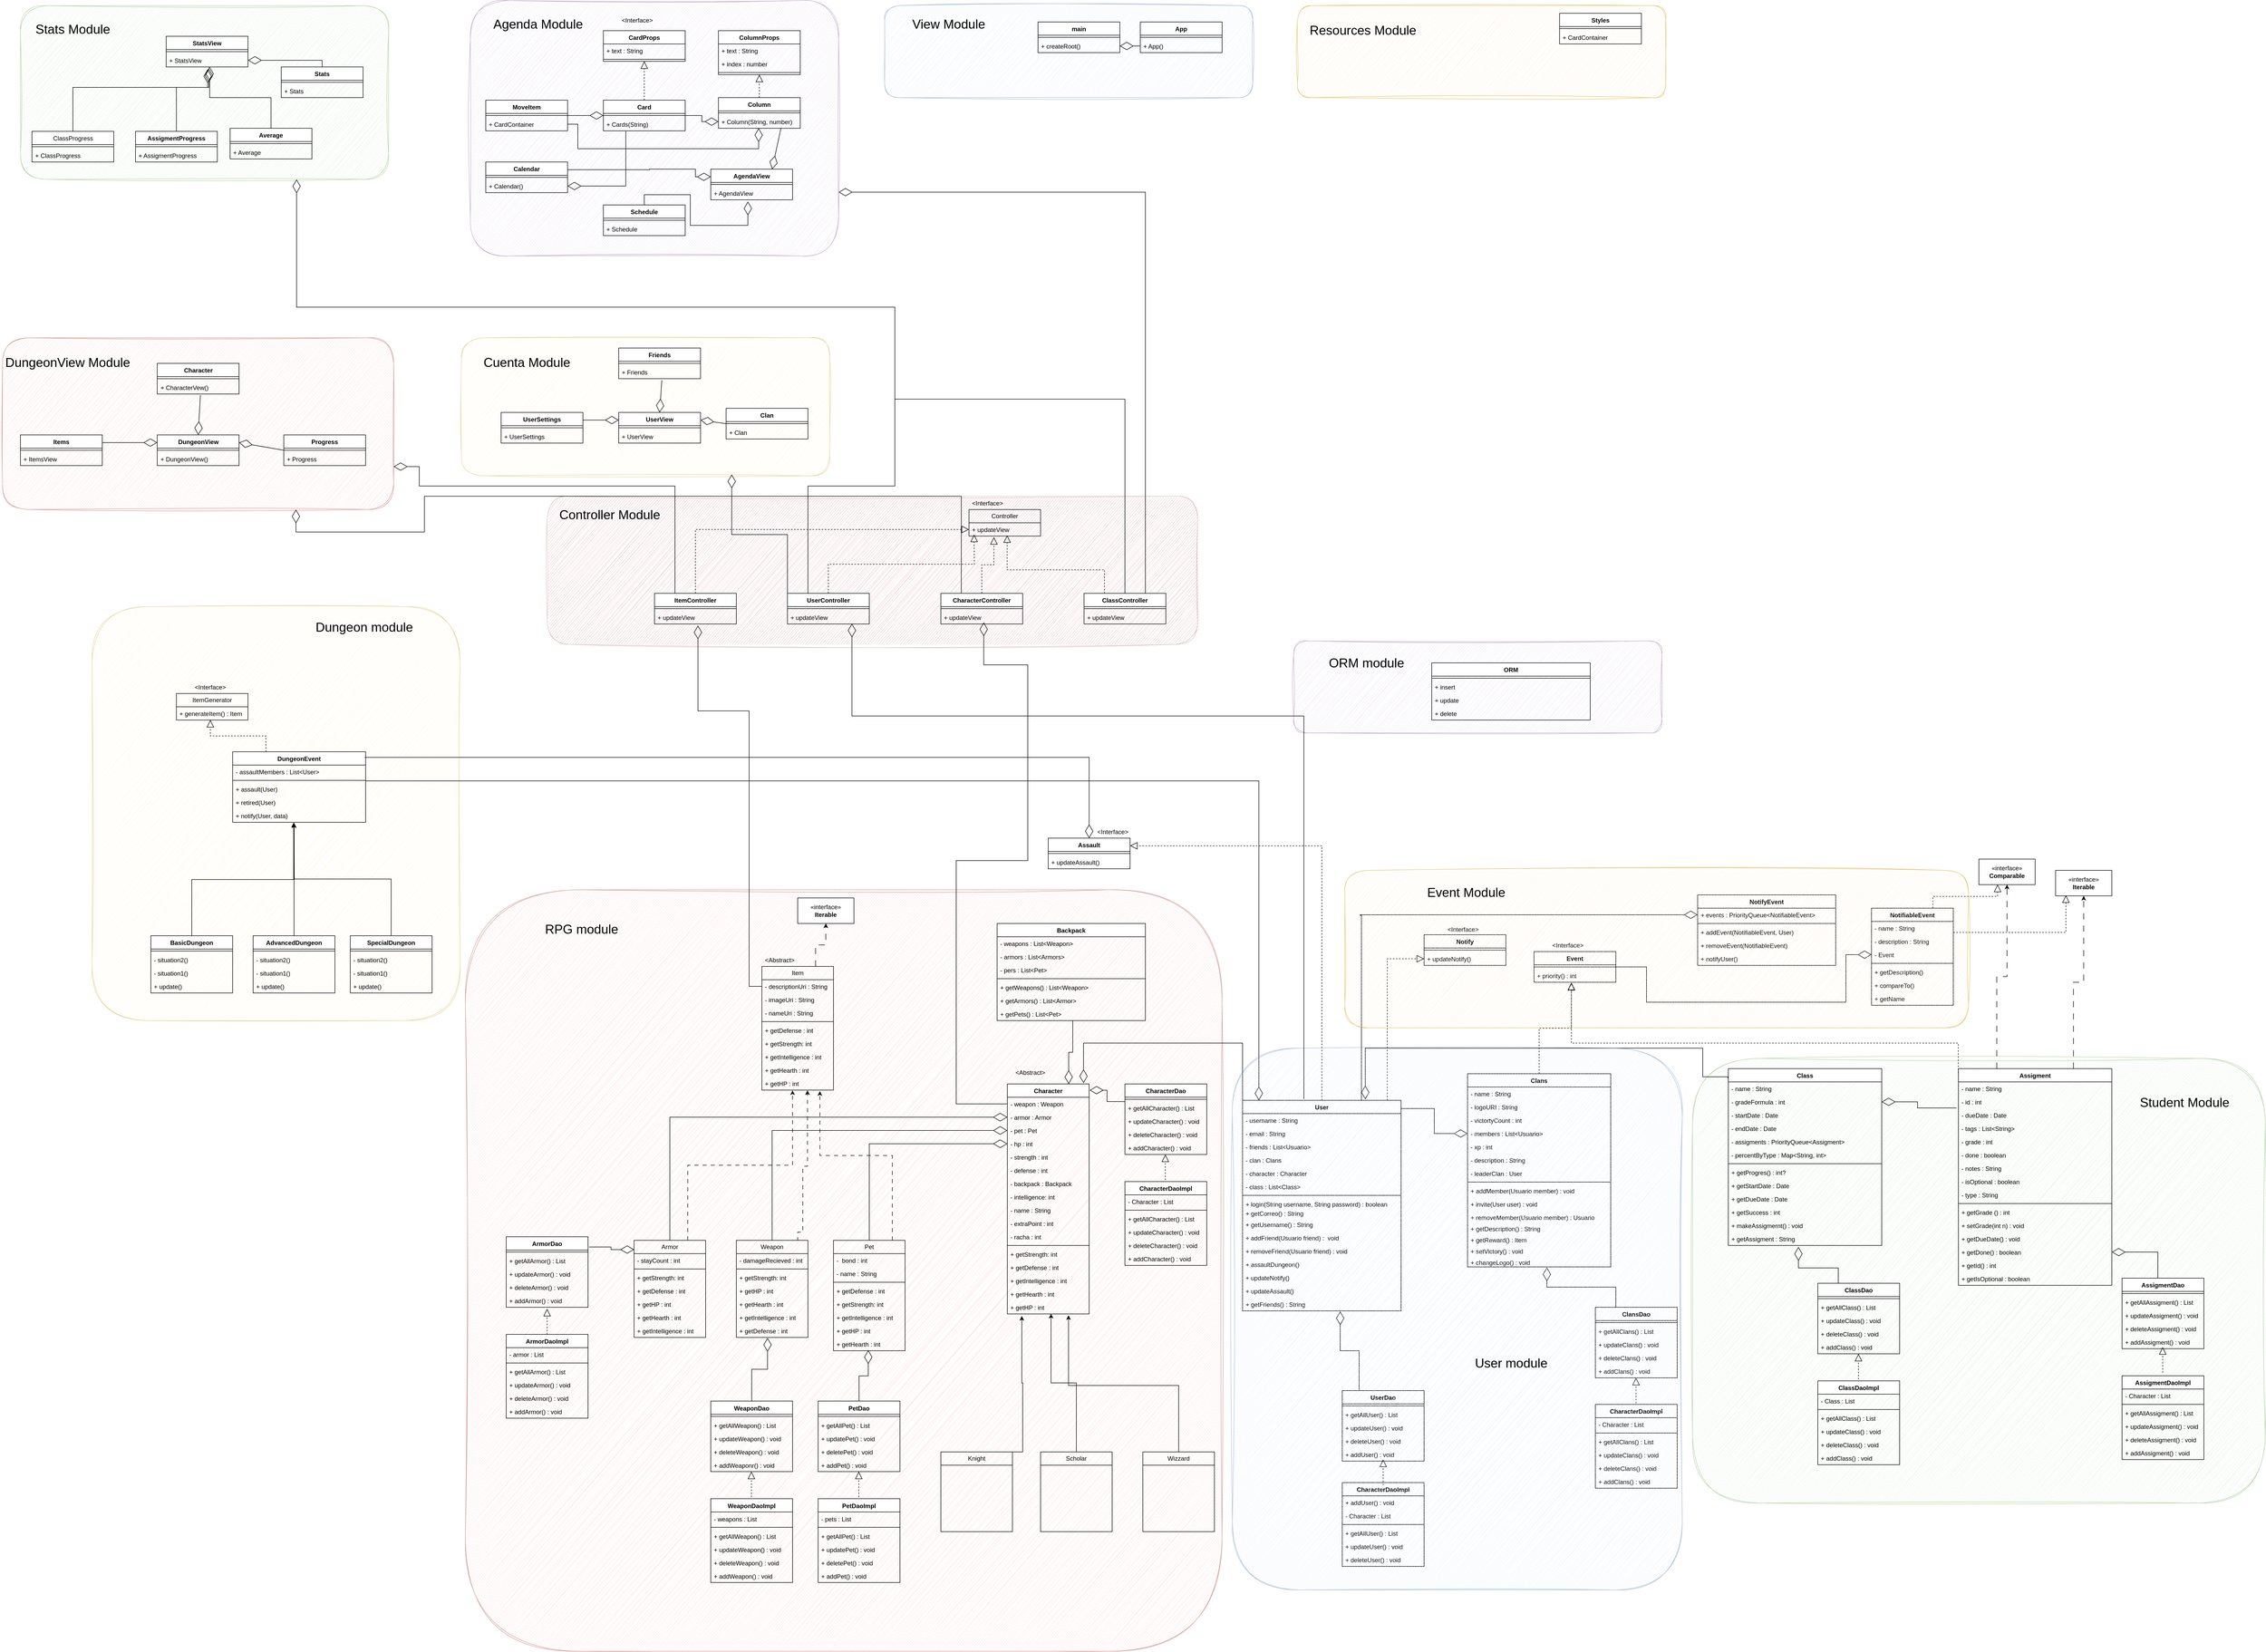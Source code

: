 <mxfile version="26.0.16">
  <diagram name="Página-1" id="TqvqisoExdXZuhVnEdif">
    <mxGraphModel grid="1" page="1" gridSize="10" guides="1" tooltips="1" connect="1" arrows="1" fold="1" pageScale="1" pageWidth="850" pageHeight="1100" math="0" shadow="0">
      <root>
        <mxCell id="0" />
        <mxCell id="1" parent="0" />
        <mxCell id="koiM8iIUhASu4sqg_0I_-359" value="" style="rounded=1;whiteSpace=wrap;html=1;fillColor=#a20025;strokeColor=#6F0000;shadow=0;glass=0;sketch=1;curveFitting=1;jiggle=2;opacity=20;fontColor=#ffffff;" vertex="1" parent="1">
          <mxGeometry x="-360" y="-1140" width="1272.5" height="290" as="geometry" />
        </mxCell>
        <mxCell id="koiM8iIUhASu4sqg_0I_-260" value="" style="rounded=1;whiteSpace=wrap;html=1;fillColor=#dae8fc;strokeColor=#6c8ebf;shadow=0;glass=0;sketch=1;curveFitting=1;jiggle=2;opacity=50;" vertex="1" parent="1">
          <mxGeometry x="300" y="-2100" width="720" height="180" as="geometry" />
        </mxCell>
        <mxCell id="koiM8iIUhASu4sqg_0I_-268" value="" style="rounded=1;whiteSpace=wrap;html=1;fillColor=#ffe6cc;strokeColor=#d79b00;shadow=0;glass=0;sketch=1;curveFitting=1;jiggle=2;opacity=50;" vertex="1" parent="1">
          <mxGeometry x="1107.5" y="-2100" width="720" height="180" as="geometry" />
        </mxCell>
        <mxCell id="koiM8iIUhASu4sqg_0I_-258" value="" style="rounded=1;whiteSpace=wrap;html=1;fillColor=#e1d5e7;strokeColor=#9673a6;shadow=0;glass=0;sketch=1;curveFitting=1;jiggle=2;opacity=50;" vertex="1" parent="1">
          <mxGeometry x="-510" y="-2110" width="720" height="500" as="geometry" />
        </mxCell>
        <mxCell id="koiM8iIUhASu4sqg_0I_-219" value="" style="rounded=1;whiteSpace=wrap;html=1;fillColor=#d5e8d4;strokeColor=#82b366;shadow=0;glass=0;sketch=1;curveFitting=1;jiggle=2;opacity=50;" vertex="1" parent="1">
          <mxGeometry x="1880" y="-40" width="1120" height="870" as="geometry" />
        </mxCell>
        <mxCell id="koiM8iIUhASu4sqg_0I_-216" value="" style="rounded=1;whiteSpace=wrap;html=1;fillColor=#e1d5e7;strokeColor=#9673a6;shadow=0;glass=0;sketch=1;curveFitting=1;jiggle=2;opacity=50;" vertex="1" parent="1">
          <mxGeometry x="1100" y="-857" width="720" height="180" as="geometry" />
        </mxCell>
        <mxCell id="koiM8iIUhASu4sqg_0I_-214" value="" style="rounded=1;whiteSpace=wrap;html=1;fillColor=#f8cecc;strokeColor=#b85450;shadow=0;glass=0;opacity=50;sketch=1;curveFitting=1;jiggle=2;" vertex="1" parent="1">
          <mxGeometry x="-520" y="-370" width="1480" height="1490" as="geometry" />
        </mxCell>
        <mxCell id="koiM8iIUhASu4sqg_0I_-212" value="" style="rounded=1;whiteSpace=wrap;html=1;fillColor=#fff2cc;strokeColor=#d6b656;shadow=0;glass=0;sketch=1;curveFitting=1;jiggle=2;opacity=50;" vertex="1" parent="1">
          <mxGeometry x="-1250" y="-924" width="720" height="810" as="geometry" />
        </mxCell>
        <mxCell id="apB6jsyOhVslhLeHjJH3-211" style="edgeStyle=orthogonalEdgeStyle;rounded=0;orthogonalLoop=1;jettySize=auto;html=1;exitX=0.75;exitY=0;exitDx=0;exitDy=0;entryX=0.5;entryY=1;entryDx=0;entryDy=0;dashed=1;dashPattern=12 12;" edge="1" parent="1" source="apB6jsyOhVslhLeHjJH3-7" target="apB6jsyOhVslhLeHjJH3-210">
          <mxGeometry relative="1" as="geometry" />
        </mxCell>
        <mxCell id="apB6jsyOhVslhLeHjJH3-7" value="Item" style="swimlane;fontStyle=0;childLayout=stackLayout;horizontal=1;startSize=26;fillColor=none;horizontalStack=0;resizeParent=1;resizeParentMax=0;resizeLast=0;collapsible=1;marginBottom=0;whiteSpace=wrap;html=1;" vertex="1" parent="1">
          <mxGeometry x="60" y="-220" width="140" height="242" as="geometry" />
        </mxCell>
        <mxCell id="apB6jsyOhVslhLeHjJH3-8" value="- descriptionUri : String" style="text;strokeColor=none;fillColor=none;align=left;verticalAlign=top;spacingLeft=4;spacingRight=4;overflow=hidden;rotatable=0;points=[[0,0.5],[1,0.5]];portConstraint=eastwest;whiteSpace=wrap;html=1;" vertex="1" parent="apB6jsyOhVslhLeHjJH3-7">
          <mxGeometry y="26" width="140" height="26" as="geometry" />
        </mxCell>
        <mxCell id="koiM8iIUhASu4sqg_0I_-18" value="- imageUri : String" style="text;strokeColor=none;fillColor=none;align=left;verticalAlign=top;spacingLeft=4;spacingRight=4;overflow=hidden;rotatable=0;points=[[0,0.5],[1,0.5]];portConstraint=eastwest;whiteSpace=wrap;html=1;" vertex="1" parent="apB6jsyOhVslhLeHjJH3-7">
          <mxGeometry y="52" width="140" height="26" as="geometry" />
        </mxCell>
        <mxCell id="koiM8iIUhASu4sqg_0I_-17" value="- nameUri : String" style="text;strokeColor=none;fillColor=none;align=left;verticalAlign=top;spacingLeft=4;spacingRight=4;overflow=hidden;rotatable=0;points=[[0,0.5],[1,0.5]];portConstraint=eastwest;whiteSpace=wrap;html=1;" vertex="1" parent="apB6jsyOhVslhLeHjJH3-7">
          <mxGeometry y="78" width="140" height="26" as="geometry" />
        </mxCell>
        <mxCell id="koiM8iIUhASu4sqg_0I_-15" value="" style="line;strokeWidth=1;fillColor=none;align=left;verticalAlign=middle;spacingTop=-1;spacingLeft=3;spacingRight=3;rotatable=0;labelPosition=right;points=[];portConstraint=eastwest;strokeColor=inherit;" vertex="1" parent="apB6jsyOhVslhLeHjJH3-7">
          <mxGeometry y="104" width="140" height="8" as="geometry" />
        </mxCell>
        <mxCell id="apB6jsyOhVslhLeHjJH3-9" value="+ getDefense : int" style="text;strokeColor=none;fillColor=none;align=left;verticalAlign=top;spacingLeft=4;spacingRight=4;overflow=hidden;rotatable=0;points=[[0,0.5],[1,0.5]];portConstraint=eastwest;whiteSpace=wrap;html=1;" vertex="1" parent="apB6jsyOhVslhLeHjJH3-7">
          <mxGeometry y="112" width="140" height="26" as="geometry" />
        </mxCell>
        <mxCell id="koiM8iIUhASu4sqg_0I_-16" value="+ getStrength: int" style="text;strokeColor=none;fillColor=none;align=left;verticalAlign=top;spacingLeft=4;spacingRight=4;overflow=hidden;rotatable=0;points=[[0,0.5],[1,0.5]];portConstraint=eastwest;whiteSpace=wrap;html=1;" vertex="1" parent="apB6jsyOhVslhLeHjJH3-7">
          <mxGeometry y="138" width="140" height="26" as="geometry" />
        </mxCell>
        <mxCell id="apB6jsyOhVslhLeHjJH3-10" value="+ getIntelligence : int" style="text;strokeColor=none;fillColor=none;align=left;verticalAlign=top;spacingLeft=4;spacingRight=4;overflow=hidden;rotatable=0;points=[[0,0.5],[1,0.5]];portConstraint=eastwest;whiteSpace=wrap;html=1;" vertex="1" parent="apB6jsyOhVslhLeHjJH3-7">
          <mxGeometry y="164" width="140" height="26" as="geometry" />
        </mxCell>
        <mxCell id="apB6jsyOhVslhLeHjJH3-11" value="+ getHearth : int " style="text;strokeColor=none;fillColor=none;align=left;verticalAlign=top;spacingLeft=4;spacingRight=4;overflow=hidden;rotatable=0;points=[[0,0.5],[1,0.5]];portConstraint=eastwest;whiteSpace=wrap;html=1;" vertex="1" parent="apB6jsyOhVslhLeHjJH3-7">
          <mxGeometry y="190" width="140" height="26" as="geometry" />
        </mxCell>
        <mxCell id="apB6jsyOhVslhLeHjJH3-12" value="+ getHP : int" style="text;strokeColor=none;fillColor=none;align=left;verticalAlign=top;spacingLeft=4;spacingRight=4;overflow=hidden;rotatable=0;points=[[0,0.5],[1,0.5]];portConstraint=eastwest;whiteSpace=wrap;html=1;" vertex="1" parent="apB6jsyOhVslhLeHjJH3-7">
          <mxGeometry y="216" width="140" height="26" as="geometry" />
        </mxCell>
        <mxCell id="apB6jsyOhVslhLeHjJH3-31" value="&amp;lt;Abstract&amp;gt;&amp;nbsp;" style="text;strokeColor=none;fillColor=none;align=left;verticalAlign=top;spacingLeft=4;spacingRight=4;overflow=hidden;rotatable=0;points=[[0,0.5],[1,0.5]];portConstraint=eastwest;whiteSpace=wrap;html=1;" vertex="1" parent="1">
          <mxGeometry x="60" y="-246" width="140" height="26" as="geometry" />
        </mxCell>
        <mxCell id="apB6jsyOhVslhLeHjJH3-38" value="Character" style="swimlane;fontStyle=1;align=center;verticalAlign=top;childLayout=stackLayout;horizontal=1;startSize=26;horizontalStack=0;resizeParent=1;resizeParentMax=0;resizeLast=0;collapsible=1;marginBottom=0;whiteSpace=wrap;html=1;" vertex="1" parent="1">
          <mxGeometry x="540" y="10" width="160" height="450" as="geometry" />
        </mxCell>
        <mxCell id="apB6jsyOhVslhLeHjJH3-39" value="- weapon : Weapon" style="text;strokeColor=none;fillColor=none;align=left;verticalAlign=top;spacingLeft=4;spacingRight=4;overflow=hidden;rotatable=0;points=[[0,0.5],[1,0.5]];portConstraint=eastwest;whiteSpace=wrap;html=1;" vertex="1" parent="apB6jsyOhVslhLeHjJH3-38">
          <mxGeometry y="26" width="160" height="26" as="geometry" />
        </mxCell>
        <mxCell id="apB6jsyOhVslhLeHjJH3-42" value="- armor : Armor" style="text;strokeColor=none;fillColor=none;align=left;verticalAlign=top;spacingLeft=4;spacingRight=4;overflow=hidden;rotatable=0;points=[[0,0.5],[1,0.5]];portConstraint=eastwest;whiteSpace=wrap;html=1;" vertex="1" parent="apB6jsyOhVslhLeHjJH3-38">
          <mxGeometry y="52" width="160" height="26" as="geometry" />
        </mxCell>
        <mxCell id="apB6jsyOhVslhLeHjJH3-43" value="- pet : Pet" style="text;strokeColor=none;fillColor=none;align=left;verticalAlign=top;spacingLeft=4;spacingRight=4;overflow=hidden;rotatable=0;points=[[0,0.5],[1,0.5]];portConstraint=eastwest;whiteSpace=wrap;html=1;" vertex="1" parent="apB6jsyOhVslhLeHjJH3-38">
          <mxGeometry y="78" width="160" height="26" as="geometry" />
        </mxCell>
        <mxCell id="apB6jsyOhVslhLeHjJH3-79" value="- hp : int" style="text;strokeColor=none;fillColor=none;align=left;verticalAlign=top;spacingLeft=4;spacingRight=4;overflow=hidden;rotatable=0;points=[[0,0.5],[1,0.5]];portConstraint=eastwest;whiteSpace=wrap;html=1;" vertex="1" parent="apB6jsyOhVslhLeHjJH3-38">
          <mxGeometry y="104" width="160" height="26" as="geometry" />
        </mxCell>
        <mxCell id="apB6jsyOhVslhLeHjJH3-80" value="- strength : int" style="text;strokeColor=none;fillColor=none;align=left;verticalAlign=top;spacingLeft=4;spacingRight=4;overflow=hidden;rotatable=0;points=[[0,0.5],[1,0.5]];portConstraint=eastwest;whiteSpace=wrap;html=1;" vertex="1" parent="apB6jsyOhVslhLeHjJH3-38">
          <mxGeometry y="130" width="160" height="26" as="geometry" />
        </mxCell>
        <mxCell id="apB6jsyOhVslhLeHjJH3-81" value="- defense : int" style="text;strokeColor=none;fillColor=none;align=left;verticalAlign=top;spacingLeft=4;spacingRight=4;overflow=hidden;rotatable=0;points=[[0,0.5],[1,0.5]];portConstraint=eastwest;whiteSpace=wrap;html=1;" vertex="1" parent="apB6jsyOhVslhLeHjJH3-38">
          <mxGeometry y="156" width="160" height="26" as="geometry" />
        </mxCell>
        <mxCell id="bJZ4tHbHXF-B3X_hB_dT-102" value="- backpack : Backpack" style="text;strokeColor=none;fillColor=none;align=left;verticalAlign=top;spacingLeft=4;spacingRight=4;overflow=hidden;rotatable=0;points=[[0,0.5],[1,0.5]];portConstraint=eastwest;whiteSpace=wrap;html=1;" vertex="1" parent="apB6jsyOhVslhLeHjJH3-38">
          <mxGeometry y="182" width="160" height="26" as="geometry" />
        </mxCell>
        <mxCell id="apB6jsyOhVslhLeHjJH3-82" value="- intelligence: int" style="text;strokeColor=none;fillColor=none;align=left;verticalAlign=top;spacingLeft=4;spacingRight=4;overflow=hidden;rotatable=0;points=[[0,0.5],[1,0.5]];portConstraint=eastwest;whiteSpace=wrap;html=1;" vertex="1" parent="apB6jsyOhVslhLeHjJH3-38">
          <mxGeometry y="208" width="160" height="26" as="geometry" />
        </mxCell>
        <mxCell id="apB6jsyOhVslhLeHjJH3-84" value="- name : String " style="text;strokeColor=none;fillColor=none;align=left;verticalAlign=top;spacingLeft=4;spacingRight=4;overflow=hidden;rotatable=0;points=[[0,0.5],[1,0.5]];portConstraint=eastwest;whiteSpace=wrap;html=1;" vertex="1" parent="apB6jsyOhVslhLeHjJH3-38">
          <mxGeometry y="234" width="160" height="26" as="geometry" />
        </mxCell>
        <mxCell id="apB6jsyOhVslhLeHjJH3-85" value="- extraPoint : int" style="text;strokeColor=none;fillColor=none;align=left;verticalAlign=top;spacingLeft=4;spacingRight=4;overflow=hidden;rotatable=0;points=[[0,0.5],[1,0.5]];portConstraint=eastwest;whiteSpace=wrap;html=1;" vertex="1" parent="apB6jsyOhVslhLeHjJH3-38">
          <mxGeometry y="260" width="160" height="26" as="geometry" />
        </mxCell>
        <mxCell id="apB6jsyOhVslhLeHjJH3-86" value="- racha : int" style="text;strokeColor=none;fillColor=none;align=left;verticalAlign=top;spacingLeft=4;spacingRight=4;overflow=hidden;rotatable=0;points=[[0,0.5],[1,0.5]];portConstraint=eastwest;whiteSpace=wrap;html=1;" vertex="1" parent="apB6jsyOhVslhLeHjJH3-38">
          <mxGeometry y="286" width="160" height="26" as="geometry" />
        </mxCell>
        <mxCell id="apB6jsyOhVslhLeHjJH3-40" value="" style="line;strokeWidth=1;fillColor=none;align=left;verticalAlign=middle;spacingTop=-1;spacingLeft=3;spacingRight=3;rotatable=0;labelPosition=right;points=[];portConstraint=eastwest;strokeColor=inherit;" vertex="1" parent="apB6jsyOhVslhLeHjJH3-38">
          <mxGeometry y="312" width="160" height="8" as="geometry" />
        </mxCell>
        <mxCell id="apB6jsyOhVslhLeHjJH3-217" value="+ getStrength: int" style="text;strokeColor=none;fillColor=none;align=left;verticalAlign=top;spacingLeft=4;spacingRight=4;overflow=hidden;rotatable=0;points=[[0,0.5],[1,0.5]];portConstraint=eastwest;whiteSpace=wrap;html=1;" vertex="1" parent="apB6jsyOhVslhLeHjJH3-38">
          <mxGeometry y="320" width="160" height="26" as="geometry" />
        </mxCell>
        <mxCell id="apB6jsyOhVslhLeHjJH3-218" value="+ getDefense : int" style="text;strokeColor=none;fillColor=none;align=left;verticalAlign=top;spacingLeft=4;spacingRight=4;overflow=hidden;rotatable=0;points=[[0,0.5],[1,0.5]];portConstraint=eastwest;whiteSpace=wrap;html=1;" vertex="1" parent="apB6jsyOhVslhLeHjJH3-38">
          <mxGeometry y="346" width="160" height="26" as="geometry" />
        </mxCell>
        <mxCell id="apB6jsyOhVslhLeHjJH3-219" value="+ getIntelligence : int" style="text;strokeColor=none;fillColor=none;align=left;verticalAlign=top;spacingLeft=4;spacingRight=4;overflow=hidden;rotatable=0;points=[[0,0.5],[1,0.5]];portConstraint=eastwest;whiteSpace=wrap;html=1;" vertex="1" parent="apB6jsyOhVslhLeHjJH3-38">
          <mxGeometry y="372" width="160" height="26" as="geometry" />
        </mxCell>
        <mxCell id="apB6jsyOhVslhLeHjJH3-221" value="+ getHearth : int " style="text;strokeColor=none;fillColor=none;align=left;verticalAlign=top;spacingLeft=4;spacingRight=4;overflow=hidden;rotatable=0;points=[[0,0.5],[1,0.5]];portConstraint=eastwest;whiteSpace=wrap;html=1;" vertex="1" parent="apB6jsyOhVslhLeHjJH3-38">
          <mxGeometry y="398" width="160" height="26" as="geometry" />
        </mxCell>
        <mxCell id="apB6jsyOhVslhLeHjJH3-220" value="+ getHP : int" style="text;strokeColor=none;fillColor=none;align=left;verticalAlign=top;spacingLeft=4;spacingRight=4;overflow=hidden;rotatable=0;points=[[0,0.5],[1,0.5]];portConstraint=eastwest;whiteSpace=wrap;html=1;" vertex="1" parent="apB6jsyOhVslhLeHjJH3-38">
          <mxGeometry y="424" width="160" height="26" as="geometry" />
        </mxCell>
        <mxCell id="apB6jsyOhVslhLeHjJH3-50" value="Weapon" style="swimlane;fontStyle=0;childLayout=stackLayout;horizontal=1;startSize=26;fillColor=none;horizontalStack=0;resizeParent=1;resizeParentMax=0;resizeLast=0;collapsible=1;marginBottom=0;whiteSpace=wrap;html=1;" vertex="1" parent="1">
          <mxGeometry x="10" y="316" width="140" height="190" as="geometry" />
        </mxCell>
        <mxCell id="koiM8iIUhASu4sqg_0I_-11" value="- damageRecieved : int&amp;nbsp;" style="text;strokeColor=none;fillColor=none;align=left;verticalAlign=top;spacingLeft=4;spacingRight=4;overflow=hidden;rotatable=0;points=[[0,0.5],[1,0.5]];portConstraint=eastwest;whiteSpace=wrap;html=1;" vertex="1" parent="apB6jsyOhVslhLeHjJH3-50">
          <mxGeometry y="26" width="140" height="26" as="geometry" />
        </mxCell>
        <mxCell id="koiM8iIUhASu4sqg_0I_-10" value="" style="line;strokeWidth=1;fillColor=none;align=left;verticalAlign=middle;spacingTop=-1;spacingLeft=3;spacingRight=3;rotatable=0;labelPosition=right;points=[];portConstraint=eastwest;strokeColor=inherit;" vertex="1" parent="apB6jsyOhVslhLeHjJH3-50">
          <mxGeometry y="52" width="140" height="8" as="geometry" />
        </mxCell>
        <mxCell id="apB6jsyOhVslhLeHjJH3-199" value="+ getStrength: int" style="text;strokeColor=none;fillColor=none;align=left;verticalAlign=top;spacingLeft=4;spacingRight=4;overflow=hidden;rotatable=0;points=[[0,0.5],[1,0.5]];portConstraint=eastwest;whiteSpace=wrap;html=1;" vertex="1" parent="apB6jsyOhVslhLeHjJH3-50">
          <mxGeometry y="60" width="140" height="26" as="geometry" />
        </mxCell>
        <mxCell id="apB6jsyOhVslhLeHjJH3-203" value="+ getHP : int" style="text;strokeColor=none;fillColor=none;align=left;verticalAlign=top;spacingLeft=4;spacingRight=4;overflow=hidden;rotatable=0;points=[[0,0.5],[1,0.5]];portConstraint=eastwest;whiteSpace=wrap;html=1;" vertex="1" parent="apB6jsyOhVslhLeHjJH3-50">
          <mxGeometry y="86" width="140" height="26" as="geometry" />
        </mxCell>
        <mxCell id="apB6jsyOhVslhLeHjJH3-202" value="+ getHearth : int " style="text;strokeColor=none;fillColor=none;align=left;verticalAlign=top;spacingLeft=4;spacingRight=4;overflow=hidden;rotatable=0;points=[[0,0.5],[1,0.5]];portConstraint=eastwest;whiteSpace=wrap;html=1;" vertex="1" parent="apB6jsyOhVslhLeHjJH3-50">
          <mxGeometry y="112" width="140" height="26" as="geometry" />
        </mxCell>
        <mxCell id="apB6jsyOhVslhLeHjJH3-201" value="+ getIntelligence : int" style="text;strokeColor=none;fillColor=none;align=left;verticalAlign=top;spacingLeft=4;spacingRight=4;overflow=hidden;rotatable=0;points=[[0,0.5],[1,0.5]];portConstraint=eastwest;whiteSpace=wrap;html=1;" vertex="1" parent="apB6jsyOhVslhLeHjJH3-50">
          <mxGeometry y="138" width="140" height="26" as="geometry" />
        </mxCell>
        <mxCell id="apB6jsyOhVslhLeHjJH3-200" value="+ getDefense : int" style="text;strokeColor=none;fillColor=none;align=left;verticalAlign=top;spacingLeft=4;spacingRight=4;overflow=hidden;rotatable=0;points=[[0,0.5],[1,0.5]];portConstraint=eastwest;whiteSpace=wrap;html=1;" vertex="1" parent="apB6jsyOhVslhLeHjJH3-50">
          <mxGeometry y="164" width="140" height="26" as="geometry" />
        </mxCell>
        <mxCell id="apB6jsyOhVslhLeHjJH3-56" value="Armor" style="swimlane;fontStyle=0;childLayout=stackLayout;horizontal=1;startSize=26;fillColor=none;horizontalStack=0;resizeParent=1;resizeParentMax=0;resizeLast=0;collapsible=1;marginBottom=0;whiteSpace=wrap;html=1;" vertex="1" parent="1">
          <mxGeometry x="-190" y="316" width="140" height="190" as="geometry" />
        </mxCell>
        <mxCell id="koiM8iIUhASu4sqg_0I_-9" value="- stayCount : int" style="text;strokeColor=none;fillColor=none;align=left;verticalAlign=top;spacingLeft=4;spacingRight=4;overflow=hidden;rotatable=0;points=[[0,0.5],[1,0.5]];portConstraint=eastwest;whiteSpace=wrap;html=1;" vertex="1" parent="apB6jsyOhVslhLeHjJH3-56">
          <mxGeometry y="26" width="140" height="26" as="geometry" />
        </mxCell>
        <mxCell id="koiM8iIUhASu4sqg_0I_-1" value="" style="line;strokeWidth=1;fillColor=none;align=left;verticalAlign=middle;spacingTop=-1;spacingLeft=3;spacingRight=3;rotatable=0;labelPosition=right;points=[];portConstraint=eastwest;strokeColor=inherit;" vertex="1" parent="apB6jsyOhVslhLeHjJH3-56">
          <mxGeometry y="52" width="140" height="8" as="geometry" />
        </mxCell>
        <mxCell id="apB6jsyOhVslhLeHjJH3-204" value="+ getStrength: int" style="text;strokeColor=none;fillColor=none;align=left;verticalAlign=top;spacingLeft=4;spacingRight=4;overflow=hidden;rotatable=0;points=[[0,0.5],[1,0.5]];portConstraint=eastwest;whiteSpace=wrap;html=1;" vertex="1" parent="apB6jsyOhVslhLeHjJH3-56">
          <mxGeometry y="60" width="140" height="26" as="geometry" />
        </mxCell>
        <mxCell id="apB6jsyOhVslhLeHjJH3-205" value="+ getDefense : int" style="text;strokeColor=none;fillColor=none;align=left;verticalAlign=top;spacingLeft=4;spacingRight=4;overflow=hidden;rotatable=0;points=[[0,0.5],[1,0.5]];portConstraint=eastwest;whiteSpace=wrap;html=1;" vertex="1" parent="apB6jsyOhVslhLeHjJH3-56">
          <mxGeometry y="86" width="140" height="26" as="geometry" />
        </mxCell>
        <mxCell id="apB6jsyOhVslhLeHjJH3-208" value="+ getHP : int" style="text;strokeColor=none;fillColor=none;align=left;verticalAlign=top;spacingLeft=4;spacingRight=4;overflow=hidden;rotatable=0;points=[[0,0.5],[1,0.5]];portConstraint=eastwest;whiteSpace=wrap;html=1;" vertex="1" parent="apB6jsyOhVslhLeHjJH3-56">
          <mxGeometry y="112" width="140" height="26" as="geometry" />
        </mxCell>
        <mxCell id="apB6jsyOhVslhLeHjJH3-207" value="+ getHearth : int " style="text;strokeColor=none;fillColor=none;align=left;verticalAlign=top;spacingLeft=4;spacingRight=4;overflow=hidden;rotatable=0;points=[[0,0.5],[1,0.5]];portConstraint=eastwest;whiteSpace=wrap;html=1;" vertex="1" parent="apB6jsyOhVslhLeHjJH3-56">
          <mxGeometry y="138" width="140" height="26" as="geometry" />
        </mxCell>
        <mxCell id="apB6jsyOhVslhLeHjJH3-206" value="+ getIntelligence : int" style="text;strokeColor=none;fillColor=none;align=left;verticalAlign=top;spacingLeft=4;spacingRight=4;overflow=hidden;rotatable=0;points=[[0,0.5],[1,0.5]];portConstraint=eastwest;whiteSpace=wrap;html=1;" vertex="1" parent="apB6jsyOhVslhLeHjJH3-56">
          <mxGeometry y="164" width="140" height="26" as="geometry" />
        </mxCell>
        <mxCell id="apB6jsyOhVslhLeHjJH3-69" style="edgeStyle=orthogonalEdgeStyle;rounded=0;orthogonalLoop=1;jettySize=auto;html=1;exitX=0.5;exitY=0;exitDx=0;exitDy=0;entryX=0;entryY=0.5;entryDx=0;entryDy=0;endArrow=diamondThin;endFill=0;endSize=25;" edge="1" parent="1" source="apB6jsyOhVslhLeHjJH3-62" target="apB6jsyOhVslhLeHjJH3-79">
          <mxGeometry relative="1" as="geometry" />
        </mxCell>
        <mxCell id="apB6jsyOhVslhLeHjJH3-62" value="Pet" style="swimlane;fontStyle=0;childLayout=stackLayout;horizontal=1;startSize=26;fillColor=none;horizontalStack=0;resizeParent=1;resizeParentMax=0;resizeLast=0;collapsible=1;marginBottom=0;whiteSpace=wrap;html=1;" vertex="1" parent="1">
          <mxGeometry x="200" y="316" width="140" height="216" as="geometry" />
        </mxCell>
        <mxCell id="koiM8iIUhASu4sqg_0I_-13" value="-&amp;nbsp; bond : int&amp;nbsp;" style="text;strokeColor=none;fillColor=none;align=left;verticalAlign=top;spacingLeft=4;spacingRight=4;overflow=hidden;rotatable=0;points=[[0,0.5],[1,0.5]];portConstraint=eastwest;whiteSpace=wrap;html=1;" vertex="1" parent="apB6jsyOhVslhLeHjJH3-62">
          <mxGeometry y="26" width="140" height="26" as="geometry" />
        </mxCell>
        <mxCell id="koiM8iIUhASu4sqg_0I_-14" value="- name : String" style="text;strokeColor=none;fillColor=none;align=left;verticalAlign=top;spacingLeft=4;spacingRight=4;overflow=hidden;rotatable=0;points=[[0,0.5],[1,0.5]];portConstraint=eastwest;whiteSpace=wrap;html=1;" vertex="1" parent="apB6jsyOhVslhLeHjJH3-62">
          <mxGeometry y="52" width="140" height="26" as="geometry" />
        </mxCell>
        <mxCell id="koiM8iIUhASu4sqg_0I_-12" value="" style="line;strokeWidth=1;fillColor=none;align=left;verticalAlign=middle;spacingTop=-1;spacingLeft=3;spacingRight=3;rotatable=0;labelPosition=right;points=[];portConstraint=eastwest;strokeColor=inherit;" vertex="1" parent="apB6jsyOhVslhLeHjJH3-62">
          <mxGeometry y="78" width="140" height="8" as="geometry" />
        </mxCell>
        <mxCell id="apB6jsyOhVslhLeHjJH3-195" value="+ getDefense : int" style="text;strokeColor=none;fillColor=none;align=left;verticalAlign=top;spacingLeft=4;spacingRight=4;overflow=hidden;rotatable=0;points=[[0,0.5],[1,0.5]];portConstraint=eastwest;whiteSpace=wrap;html=1;" vertex="1" parent="apB6jsyOhVslhLeHjJH3-62">
          <mxGeometry y="86" width="140" height="26" as="geometry" />
        </mxCell>
        <mxCell id="apB6jsyOhVslhLeHjJH3-194" value="+ getStrength: int" style="text;strokeColor=none;fillColor=none;align=left;verticalAlign=top;spacingLeft=4;spacingRight=4;overflow=hidden;rotatable=0;points=[[0,0.5],[1,0.5]];portConstraint=eastwest;whiteSpace=wrap;html=1;" vertex="1" parent="apB6jsyOhVslhLeHjJH3-62">
          <mxGeometry y="112" width="140" height="26" as="geometry" />
        </mxCell>
        <mxCell id="apB6jsyOhVslhLeHjJH3-196" value="+ getIntelligence : int" style="text;strokeColor=none;fillColor=none;align=left;verticalAlign=top;spacingLeft=4;spacingRight=4;overflow=hidden;rotatable=0;points=[[0,0.5],[1,0.5]];portConstraint=eastwest;whiteSpace=wrap;html=1;" vertex="1" parent="apB6jsyOhVslhLeHjJH3-62">
          <mxGeometry y="138" width="140" height="26" as="geometry" />
        </mxCell>
        <mxCell id="apB6jsyOhVslhLeHjJH3-198" value="+ getHP : int" style="text;strokeColor=none;fillColor=none;align=left;verticalAlign=top;spacingLeft=4;spacingRight=4;overflow=hidden;rotatable=0;points=[[0,0.5],[1,0.5]];portConstraint=eastwest;whiteSpace=wrap;html=1;" vertex="1" parent="apB6jsyOhVslhLeHjJH3-62">
          <mxGeometry y="164" width="140" height="26" as="geometry" />
        </mxCell>
        <mxCell id="apB6jsyOhVslhLeHjJH3-197" value="+ getHearth : int " style="text;strokeColor=none;fillColor=none;align=left;verticalAlign=top;spacingLeft=4;spacingRight=4;overflow=hidden;rotatable=0;points=[[0,0.5],[1,0.5]];portConstraint=eastwest;whiteSpace=wrap;html=1;" vertex="1" parent="apB6jsyOhVslhLeHjJH3-62">
          <mxGeometry y="190" width="140" height="26" as="geometry" />
        </mxCell>
        <mxCell id="apB6jsyOhVslhLeHjJH3-70" style="edgeStyle=orthogonalEdgeStyle;rounded=0;orthogonalLoop=1;jettySize=auto;html=1;exitX=0.5;exitY=0;exitDx=0;exitDy=0;entryX=0;entryY=0.5;entryDx=0;entryDy=0;endArrow=diamondThin;endFill=0;endSize=25;" edge="1" parent="1" source="apB6jsyOhVslhLeHjJH3-50" target="apB6jsyOhVslhLeHjJH3-43">
          <mxGeometry relative="1" as="geometry">
            <mxPoint x="360" y="310" as="sourcePoint" />
            <mxPoint x="520" y="190" as="targetPoint" />
          </mxGeometry>
        </mxCell>
        <mxCell id="apB6jsyOhVslhLeHjJH3-71" style="edgeStyle=orthogonalEdgeStyle;rounded=0;orthogonalLoop=1;jettySize=auto;html=1;exitX=0.5;exitY=0;exitDx=0;exitDy=0;entryX=0;entryY=0.5;entryDx=0;entryDy=0;endArrow=diamondThin;endFill=0;endSize=25;" edge="1" parent="1" source="apB6jsyOhVslhLeHjJH3-56" target="apB6jsyOhVslhLeHjJH3-42">
          <mxGeometry relative="1" as="geometry">
            <mxPoint x="370" y="320" as="sourcePoint" />
            <mxPoint x="530" y="200" as="targetPoint" />
          </mxGeometry>
        </mxCell>
        <mxCell id="apB6jsyOhVslhLeHjJH3-72" style="edgeStyle=orthogonalEdgeStyle;rounded=0;orthogonalLoop=1;jettySize=auto;html=1;exitX=0.75;exitY=0;exitDx=0;exitDy=0;entryX=0.428;entryY=1.022;entryDx=0;entryDy=0;entryPerimeter=0;dashed=1;dashPattern=8 8;" edge="1" parent="1" source="apB6jsyOhVslhLeHjJH3-56" target="apB6jsyOhVslhLeHjJH3-12">
          <mxGeometry relative="1" as="geometry" />
        </mxCell>
        <mxCell id="apB6jsyOhVslhLeHjJH3-73" style="edgeStyle=orthogonalEdgeStyle;rounded=0;orthogonalLoop=1;jettySize=auto;html=1;exitX=0.5;exitY=0;exitDx=0;exitDy=0;entryX=0.637;entryY=1.022;entryDx=0;entryDy=0;entryPerimeter=0;dashed=1;dashPattern=8 8;" edge="1" parent="1" source="apB6jsyOhVslhLeHjJH3-50" target="apB6jsyOhVslhLeHjJH3-12">
          <mxGeometry relative="1" as="geometry">
            <Array as="points">
              <mxPoint x="130" y="316" />
              <mxPoint x="130" y="300" />
              <mxPoint x="140" y="300" />
              <mxPoint x="140" y="171" />
              <mxPoint x="149" y="171" />
            </Array>
          </mxGeometry>
        </mxCell>
        <mxCell id="apB6jsyOhVslhLeHjJH3-74" style="edgeStyle=orthogonalEdgeStyle;rounded=0;orthogonalLoop=1;jettySize=auto;html=1;exitX=0.25;exitY=0;exitDx=0;exitDy=0;entryX=0.81;entryY=1.077;entryDx=0;entryDy=0;entryPerimeter=0;dashed=1;dashPattern=8 8;" edge="1" parent="1" source="apB6jsyOhVslhLeHjJH3-62" target="apB6jsyOhVslhLeHjJH3-12">
          <mxGeometry relative="1" as="geometry">
            <Array as="points">
              <mxPoint x="315" y="150" />
              <mxPoint x="173" y="150" />
            </Array>
          </mxGeometry>
        </mxCell>
        <mxCell id="apB6jsyOhVslhLeHjJH3-88" value="&amp;lt;Abstract&amp;gt;" style="text;strokeColor=none;fillColor=none;align=left;verticalAlign=top;spacingLeft=4;spacingRight=4;overflow=hidden;rotatable=0;points=[[0,0.5],[1,0.5]];portConstraint=eastwest;whiteSpace=wrap;html=1;" vertex="1" parent="1">
          <mxGeometry x="550" y="-26" width="140" height="26" as="geometry" />
        </mxCell>
        <mxCell id="apB6jsyOhVslhLeHjJH3-89" value="Knight" style="swimlane;fontStyle=0;childLayout=stackLayout;horizontal=1;startSize=26;fillColor=none;horizontalStack=0;resizeParent=1;resizeParentMax=0;resizeLast=0;collapsible=1;marginBottom=0;whiteSpace=wrap;html=1;" vertex="1" parent="1">
          <mxGeometry x="410" y="730" width="140" height="156" as="geometry" />
        </mxCell>
        <mxCell id="apB6jsyOhVslhLeHjJH3-115" style="edgeStyle=orthogonalEdgeStyle;rounded=0;orthogonalLoop=1;jettySize=auto;html=1;exitX=0.5;exitY=0;exitDx=0;exitDy=0;entryX=0.534;entryY=0.989;entryDx=0;entryDy=0;entryPerimeter=0;" edge="1" parent="1" source="apB6jsyOhVslhLeHjJH3-95" target="apB6jsyOhVslhLeHjJH3-220">
          <mxGeometry relative="1" as="geometry">
            <mxPoint x="610" y="440" as="targetPoint" />
          </mxGeometry>
        </mxCell>
        <mxCell id="apB6jsyOhVslhLeHjJH3-95" value="Scholar" style="swimlane;fontStyle=0;childLayout=stackLayout;horizontal=1;startSize=26;fillColor=none;horizontalStack=0;resizeParent=1;resizeParentMax=0;resizeLast=0;collapsible=1;marginBottom=0;whiteSpace=wrap;html=1;" vertex="1" parent="1">
          <mxGeometry x="605" y="730" width="140" height="156" as="geometry" />
        </mxCell>
        <mxCell id="apB6jsyOhVslhLeHjJH3-116" style="edgeStyle=orthogonalEdgeStyle;rounded=0;orthogonalLoop=1;jettySize=auto;html=1;exitX=0.5;exitY=0;exitDx=0;exitDy=0;entryX=0.748;entryY=1.099;entryDx=0;entryDy=0;entryPerimeter=0;" edge="1" parent="1" source="apB6jsyOhVslhLeHjJH3-113" target="apB6jsyOhVslhLeHjJH3-220">
          <mxGeometry relative="1" as="geometry">
            <mxPoint x="610" y="430" as="targetPoint" />
            <Array as="points">
              <mxPoint x="875" y="600" />
              <mxPoint x="660" y="600" />
            </Array>
          </mxGeometry>
        </mxCell>
        <mxCell id="apB6jsyOhVslhLeHjJH3-113" value="Wizzard" style="swimlane;fontStyle=0;childLayout=stackLayout;horizontal=1;startSize=26;fillColor=none;horizontalStack=0;resizeParent=1;resizeParentMax=0;resizeLast=0;collapsible=1;marginBottom=0;whiteSpace=wrap;html=1;" vertex="1" parent="1">
          <mxGeometry x="805" y="730" width="140" height="156" as="geometry" />
        </mxCell>
        <mxCell id="apB6jsyOhVslhLeHjJH3-117" value="User" style="swimlane;fontStyle=1;align=center;verticalAlign=top;childLayout=stackLayout;horizontal=1;startSize=26;horizontalStack=0;resizeParent=1;resizeParentMax=0;resizeLast=0;collapsible=1;marginBottom=0;whiteSpace=wrap;html=1;" vertex="1" parent="1">
          <mxGeometry x="1000" y="42" width="310" height="412" as="geometry" />
        </mxCell>
        <mxCell id="apB6jsyOhVslhLeHjJH3-118" value="- username : String" style="text;strokeColor=none;fillColor=none;align=left;verticalAlign=top;spacingLeft=4;spacingRight=4;overflow=hidden;rotatable=0;points=[[0,0.5],[1,0.5]];portConstraint=eastwest;whiteSpace=wrap;html=1;" vertex="1" parent="apB6jsyOhVslhLeHjJH3-117">
          <mxGeometry y="26" width="310" height="26" as="geometry" />
        </mxCell>
        <mxCell id="apB6jsyOhVslhLeHjJH3-122" value="- email : String" style="text;strokeColor=none;fillColor=none;align=left;verticalAlign=top;spacingLeft=4;spacingRight=4;overflow=hidden;rotatable=0;points=[[0,0.5],[1,0.5]];portConstraint=eastwest;whiteSpace=wrap;html=1;" vertex="1" parent="apB6jsyOhVslhLeHjJH3-117">
          <mxGeometry y="52" width="310" height="26" as="geometry" />
        </mxCell>
        <mxCell id="apB6jsyOhVslhLeHjJH3-123" value="- friends : List&amp;lt;Usuario&amp;gt; " style="text;strokeColor=none;fillColor=none;align=left;verticalAlign=top;spacingLeft=4;spacingRight=4;overflow=hidden;rotatable=0;points=[[0,0.5],[1,0.5]];portConstraint=eastwest;whiteSpace=wrap;html=1;" vertex="1" parent="apB6jsyOhVslhLeHjJH3-117">
          <mxGeometry y="78" width="310" height="26" as="geometry" />
        </mxCell>
        <mxCell id="koiM8iIUhASu4sqg_0I_-19" value="- clan : Clans" style="text;strokeColor=none;fillColor=none;align=left;verticalAlign=top;spacingLeft=4;spacingRight=4;overflow=hidden;rotatable=0;points=[[0,0.5],[1,0.5]];portConstraint=eastwest;whiteSpace=wrap;html=1;" vertex="1" parent="apB6jsyOhVslhLeHjJH3-117">
          <mxGeometry y="104" width="310" height="26" as="geometry" />
        </mxCell>
        <mxCell id="koiM8iIUhASu4sqg_0I_-110" value="- character : Character" style="text;strokeColor=none;fillColor=none;align=left;verticalAlign=top;spacingLeft=4;spacingRight=4;overflow=hidden;rotatable=0;points=[[0,0.5],[1,0.5]];portConstraint=eastwest;whiteSpace=wrap;html=1;" vertex="1" parent="apB6jsyOhVslhLeHjJH3-117">
          <mxGeometry y="130" width="310" height="26" as="geometry" />
        </mxCell>
        <mxCell id="koiM8iIUhASu4sqg_0I_-107" value="- class : List&amp;lt;Class&amp;gt;" style="text;strokeColor=none;fillColor=none;align=left;verticalAlign=top;spacingLeft=4;spacingRight=4;overflow=hidden;rotatable=0;points=[[0,0.5],[1,0.5]];portConstraint=eastwest;whiteSpace=wrap;html=1;" vertex="1" parent="apB6jsyOhVslhLeHjJH3-117">
          <mxGeometry y="156" width="310" height="26" as="geometry" />
        </mxCell>
        <mxCell id="apB6jsyOhVslhLeHjJH3-119" value="" style="line;strokeWidth=1;fillColor=none;align=left;verticalAlign=middle;spacingTop=-1;spacingLeft=3;spacingRight=3;rotatable=0;labelPosition=right;points=[];portConstraint=eastwest;strokeColor=inherit;" vertex="1" parent="apB6jsyOhVslhLeHjJH3-117">
          <mxGeometry y="182" width="310" height="8" as="geometry" />
        </mxCell>
        <mxCell id="apB6jsyOhVslhLeHjJH3-120" value="+ login(String username, String password) : boolean" style="text;strokeColor=none;fillColor=none;align=left;verticalAlign=top;spacingLeft=4;spacingRight=4;overflow=hidden;rotatable=0;points=[[0,0.5],[1,0.5]];portConstraint=eastwest;whiteSpace=wrap;html=1;" vertex="1" parent="apB6jsyOhVslhLeHjJH3-117">
          <mxGeometry y="190" width="310" height="18" as="geometry" />
        </mxCell>
        <mxCell id="apB6jsyOhVslhLeHjJH3-121" value="+ getCorreo() : String" style="text;strokeColor=none;fillColor=none;align=left;verticalAlign=top;spacingLeft=4;spacingRight=4;overflow=hidden;rotatable=0;points=[[0,0.5],[1,0.5]];portConstraint=eastwest;whiteSpace=wrap;html=1;" vertex="1" parent="apB6jsyOhVslhLeHjJH3-117">
          <mxGeometry y="208" width="310" height="22" as="geometry" />
        </mxCell>
        <mxCell id="apB6jsyOhVslhLeHjJH3-139" value="+ getUsername() : String " style="text;strokeColor=none;fillColor=none;align=left;verticalAlign=top;spacingLeft=4;spacingRight=4;overflow=hidden;rotatable=0;points=[[0,0.5],[1,0.5]];portConstraint=eastwest;whiteSpace=wrap;html=1;" vertex="1" parent="apB6jsyOhVslhLeHjJH3-117">
          <mxGeometry y="230" width="310" height="26" as="geometry" />
        </mxCell>
        <mxCell id="apB6jsyOhVslhLeHjJH3-140" value="+ addFriend(Usuario friend) :&amp;nbsp; void " style="text;strokeColor=none;fillColor=none;align=left;verticalAlign=top;spacingLeft=4;spacingRight=4;overflow=hidden;rotatable=0;points=[[0,0.5],[1,0.5]];portConstraint=eastwest;whiteSpace=wrap;html=1;" vertex="1" parent="apB6jsyOhVslhLeHjJH3-117">
          <mxGeometry y="256" width="310" height="26" as="geometry" />
        </mxCell>
        <mxCell id="apB6jsyOhVslhLeHjJH3-141" value="+ removeFriend(Usuario friend) : void" style="text;strokeColor=none;fillColor=none;align=left;verticalAlign=top;spacingLeft=4;spacingRight=4;overflow=hidden;rotatable=0;points=[[0,0.5],[1,0.5]];portConstraint=eastwest;whiteSpace=wrap;html=1;" vertex="1" parent="apB6jsyOhVslhLeHjJH3-117">
          <mxGeometry y="282" width="310" height="26" as="geometry" />
        </mxCell>
        <mxCell id="koiM8iIUhASu4sqg_0I_-83" value="+ assaultDungeon()" style="text;strokeColor=none;fillColor=none;align=left;verticalAlign=top;spacingLeft=4;spacingRight=4;overflow=hidden;rotatable=0;points=[[0,0.5],[1,0.5]];portConstraint=eastwest;whiteSpace=wrap;html=1;" vertex="1" parent="apB6jsyOhVslhLeHjJH3-117">
          <mxGeometry y="308" width="310" height="26" as="geometry" />
        </mxCell>
        <mxCell id="koiM8iIUhASu4sqg_0I_-172" value="+ updateNotify()" style="text;strokeColor=none;fillColor=none;align=left;verticalAlign=top;spacingLeft=4;spacingRight=4;overflow=hidden;rotatable=0;points=[[0,0.5],[1,0.5]];portConstraint=eastwest;whiteSpace=wrap;html=1;" vertex="1" parent="apB6jsyOhVslhLeHjJH3-117">
          <mxGeometry y="334" width="310" height="26" as="geometry" />
        </mxCell>
        <mxCell id="koiM8iIUhASu4sqg_0I_-158" value="+ updateAssault()" style="text;strokeColor=none;fillColor=none;align=left;verticalAlign=top;spacingLeft=4;spacingRight=4;overflow=hidden;rotatable=0;points=[[0,0.5],[1,0.5]];portConstraint=eastwest;whiteSpace=wrap;html=1;" vertex="1" parent="apB6jsyOhVslhLeHjJH3-117">
          <mxGeometry y="360" width="310" height="26" as="geometry" />
        </mxCell>
        <mxCell id="apB6jsyOhVslhLeHjJH3-142" value="+ getFriends() : String" style="text;strokeColor=none;fillColor=none;align=left;verticalAlign=top;spacingLeft=4;spacingRight=4;overflow=hidden;rotatable=0;points=[[0,0.5],[1,0.5]];portConstraint=eastwest;whiteSpace=wrap;html=1;" vertex="1" parent="apB6jsyOhVslhLeHjJH3-117">
          <mxGeometry y="386" width="310" height="26" as="geometry" />
        </mxCell>
        <mxCell id="apB6jsyOhVslhLeHjJH3-124" value="Clans" style="swimlane;fontStyle=1;align=center;verticalAlign=top;childLayout=stackLayout;horizontal=1;startSize=26;horizontalStack=0;resizeParent=1;resizeParentMax=0;resizeLast=0;collapsible=1;marginBottom=0;whiteSpace=wrap;html=1;" vertex="1" parent="1">
          <mxGeometry x="1440" y="-10" width="280" height="378" as="geometry" />
        </mxCell>
        <mxCell id="apB6jsyOhVslhLeHjJH3-125" value="- name : String" style="text;strokeColor=none;fillColor=none;align=left;verticalAlign=top;spacingLeft=4;spacingRight=4;overflow=hidden;rotatable=0;points=[[0,0.5],[1,0.5]];portConstraint=eastwest;whiteSpace=wrap;html=1;" vertex="1" parent="apB6jsyOhVslhLeHjJH3-124">
          <mxGeometry y="26" width="280" height="26" as="geometry" />
        </mxCell>
        <mxCell id="apB6jsyOhVslhLeHjJH3-126" value="&lt;div&gt;- logoURI : String&lt;/div&gt;" style="text;strokeColor=none;fillColor=none;align=left;verticalAlign=top;spacingLeft=4;spacingRight=4;overflow=hidden;rotatable=0;points=[[0,0.5],[1,0.5]];portConstraint=eastwest;whiteSpace=wrap;html=1;" vertex="1" parent="apB6jsyOhVslhLeHjJH3-124">
          <mxGeometry y="52" width="280" height="26" as="geometry" />
        </mxCell>
        <mxCell id="apB6jsyOhVslhLeHjJH3-127" value="- victortyCount : int&lt;span style=&quot;white-space: pre;&quot;&gt;&#x9;&lt;/span&gt;" style="text;strokeColor=none;fillColor=none;align=left;verticalAlign=top;spacingLeft=4;spacingRight=4;overflow=hidden;rotatable=0;points=[[0,0.5],[1,0.5]];portConstraint=eastwest;whiteSpace=wrap;html=1;" vertex="1" parent="apB6jsyOhVslhLeHjJH3-124">
          <mxGeometry y="78" width="280" height="26" as="geometry" />
        </mxCell>
        <mxCell id="apB6jsyOhVslhLeHjJH3-143" value="- members : List&amp;lt;Usuario&amp;gt;" style="text;strokeColor=none;fillColor=none;align=left;verticalAlign=top;spacingLeft=4;spacingRight=4;overflow=hidden;rotatable=0;points=[[0,0.5],[1,0.5]];portConstraint=eastwest;whiteSpace=wrap;html=1;" vertex="1" parent="apB6jsyOhVslhLeHjJH3-124">
          <mxGeometry y="104" width="280" height="26" as="geometry" />
        </mxCell>
        <mxCell id="apB6jsyOhVslhLeHjJH3-131" value="- xp : int" style="text;strokeColor=none;fillColor=none;align=left;verticalAlign=top;spacingLeft=4;spacingRight=4;overflow=hidden;rotatable=0;points=[[0,0.5],[1,0.5]];portConstraint=eastwest;whiteSpace=wrap;html=1;" vertex="1" parent="apB6jsyOhVslhLeHjJH3-124">
          <mxGeometry y="130" width="280" height="26" as="geometry" />
        </mxCell>
        <mxCell id="apB6jsyOhVslhLeHjJH3-144" value="- description : String" style="text;strokeColor=none;fillColor=none;align=left;verticalAlign=top;spacingLeft=4;spacingRight=4;overflow=hidden;rotatable=0;points=[[0,0.5],[1,0.5]];portConstraint=eastwest;whiteSpace=wrap;html=1;" vertex="1" parent="apB6jsyOhVslhLeHjJH3-124">
          <mxGeometry y="156" width="280" height="26" as="geometry" />
        </mxCell>
        <mxCell id="koiM8iIUhASu4sqg_0I_-20" value="- leaderClan : User" style="text;strokeColor=none;fillColor=none;align=left;verticalAlign=top;spacingLeft=4;spacingRight=4;overflow=hidden;rotatable=0;points=[[0,0.5],[1,0.5]];portConstraint=eastwest;whiteSpace=wrap;html=1;" vertex="1" parent="apB6jsyOhVslhLeHjJH3-124">
          <mxGeometry y="182" width="280" height="26" as="geometry" />
        </mxCell>
        <mxCell id="apB6jsyOhVslhLeHjJH3-128" value="" style="line;strokeWidth=1;fillColor=none;align=left;verticalAlign=middle;spacingTop=-1;spacingLeft=3;spacingRight=3;rotatable=0;labelPosition=right;points=[];portConstraint=eastwest;strokeColor=inherit;" vertex="1" parent="apB6jsyOhVslhLeHjJH3-124">
          <mxGeometry y="208" width="280" height="8" as="geometry" />
        </mxCell>
        <mxCell id="apB6jsyOhVslhLeHjJH3-129" value="+ addMember(Usuario member) : void" style="text;strokeColor=none;fillColor=none;align=left;verticalAlign=top;spacingLeft=4;spacingRight=4;overflow=hidden;rotatable=0;points=[[0,0.5],[1,0.5]];portConstraint=eastwest;whiteSpace=wrap;html=1;" vertex="1" parent="apB6jsyOhVslhLeHjJH3-124">
          <mxGeometry y="216" width="280" height="26" as="geometry" />
        </mxCell>
        <mxCell id="koiM8iIUhASu4sqg_0I_-21" value="+ invite(User user) : void" style="text;strokeColor=none;fillColor=none;align=left;verticalAlign=top;spacingLeft=4;spacingRight=4;overflow=hidden;rotatable=0;points=[[0,0.5],[1,0.5]];portConstraint=eastwest;whiteSpace=wrap;html=1;" vertex="1" parent="apB6jsyOhVslhLeHjJH3-124">
          <mxGeometry y="242" width="280" height="26" as="geometry" />
        </mxCell>
        <mxCell id="apB6jsyOhVslhLeHjJH3-130" value="+ removeMember(Usuario member) : Usuario" style="text;strokeColor=none;fillColor=none;align=left;verticalAlign=top;spacingLeft=4;spacingRight=4;overflow=hidden;rotatable=0;points=[[0,0.5],[1,0.5]];portConstraint=eastwest;whiteSpace=wrap;html=1;" vertex="1" parent="apB6jsyOhVslhLeHjJH3-124">
          <mxGeometry y="268" width="280" height="22" as="geometry" />
        </mxCell>
        <mxCell id="apB6jsyOhVslhLeHjJH3-145" value="+ getDescription() : String " style="text;strokeColor=none;fillColor=none;align=left;verticalAlign=top;spacingLeft=4;spacingRight=4;overflow=hidden;rotatable=0;points=[[0,0.5],[1,0.5]];portConstraint=eastwest;whiteSpace=wrap;html=1;" vertex="1" parent="apB6jsyOhVslhLeHjJH3-124">
          <mxGeometry y="290" width="280" height="22" as="geometry" />
        </mxCell>
        <mxCell id="apB6jsyOhVslhLeHjJH3-146" value="+ getReward() : Item" style="text;strokeColor=none;fillColor=none;align=left;verticalAlign=top;spacingLeft=4;spacingRight=4;overflow=hidden;rotatable=0;points=[[0,0.5],[1,0.5]];portConstraint=eastwest;whiteSpace=wrap;html=1;" vertex="1" parent="apB6jsyOhVslhLeHjJH3-124">
          <mxGeometry y="312" width="280" height="22" as="geometry" />
        </mxCell>
        <mxCell id="apB6jsyOhVslhLeHjJH3-147" value="+ setVictory() : void" style="text;strokeColor=none;fillColor=none;align=left;verticalAlign=top;spacingLeft=4;spacingRight=4;overflow=hidden;rotatable=0;points=[[0,0.5],[1,0.5]];portConstraint=eastwest;whiteSpace=wrap;html=1;" vertex="1" parent="apB6jsyOhVslhLeHjJH3-124">
          <mxGeometry y="334" width="280" height="22" as="geometry" />
        </mxCell>
        <mxCell id="apB6jsyOhVslhLeHjJH3-148" value="+ changeLogo() : void" style="text;strokeColor=none;fillColor=none;align=left;verticalAlign=top;spacingLeft=4;spacingRight=4;overflow=hidden;rotatable=0;points=[[0,0.5],[1,0.5]];portConstraint=eastwest;whiteSpace=wrap;html=1;" vertex="1" parent="apB6jsyOhVslhLeHjJH3-124">
          <mxGeometry y="356" width="280" height="22" as="geometry" />
        </mxCell>
        <mxCell id="apB6jsyOhVslhLeHjJH3-163" value="Class" style="swimlane;fontStyle=1;align=center;verticalAlign=top;childLayout=stackLayout;horizontal=1;startSize=26;horizontalStack=0;resizeParent=1;resizeParentMax=0;resizeLast=0;collapsible=1;marginBottom=0;whiteSpace=wrap;html=1;" vertex="1" parent="1">
          <mxGeometry x="1950" y="-20" width="300" height="346" as="geometry" />
        </mxCell>
        <mxCell id="apB6jsyOhVslhLeHjJH3-164" value="- name : String" style="text;strokeColor=none;fillColor=none;align=left;verticalAlign=top;spacingLeft=4;spacingRight=4;overflow=hidden;rotatable=0;points=[[0,0.5],[1,0.5]];portConstraint=eastwest;whiteSpace=wrap;html=1;" vertex="1" parent="apB6jsyOhVslhLeHjJH3-163">
          <mxGeometry y="26" width="300" height="26" as="geometry" />
        </mxCell>
        <mxCell id="koiM8iIUhASu4sqg_0I_-22" value="- gradeFormula : int" style="text;strokeColor=none;fillColor=none;align=left;verticalAlign=top;spacingLeft=4;spacingRight=4;overflow=hidden;rotatable=0;points=[[0,0.5],[1,0.5]];portConstraint=eastwest;whiteSpace=wrap;html=1;" vertex="1" parent="apB6jsyOhVslhLeHjJH3-163">
          <mxGeometry y="52" width="300" height="26" as="geometry" />
        </mxCell>
        <mxCell id="apB6jsyOhVslhLeHjJH3-167" value="- startDate : Date" style="text;strokeColor=none;fillColor=none;align=left;verticalAlign=top;spacingLeft=4;spacingRight=4;overflow=hidden;rotatable=0;points=[[0,0.5],[1,0.5]];portConstraint=eastwest;whiteSpace=wrap;html=1;" vertex="1" parent="apB6jsyOhVslhLeHjJH3-163">
          <mxGeometry y="78" width="300" height="26" as="geometry" />
        </mxCell>
        <mxCell id="apB6jsyOhVslhLeHjJH3-168" value="- endDate : Date" style="text;strokeColor=none;fillColor=none;align=left;verticalAlign=top;spacingLeft=4;spacingRight=4;overflow=hidden;rotatable=0;points=[[0,0.5],[1,0.5]];portConstraint=eastwest;whiteSpace=wrap;html=1;" vertex="1" parent="apB6jsyOhVslhLeHjJH3-163">
          <mxGeometry y="104" width="300" height="26" as="geometry" />
        </mxCell>
        <mxCell id="apB6jsyOhVslhLeHjJH3-172" value="- assigments : PriorityQueue&amp;lt;Assigment&amp;gt;" style="text;strokeColor=none;fillColor=none;align=left;verticalAlign=top;spacingLeft=4;spacingRight=4;overflow=hidden;rotatable=0;points=[[0,0.5],[1,0.5]];portConstraint=eastwest;whiteSpace=wrap;html=1;" vertex="1" parent="apB6jsyOhVslhLeHjJH3-163">
          <mxGeometry y="130" width="300" height="26" as="geometry" />
        </mxCell>
        <mxCell id="koiM8iIUhASu4sqg_0I_-115" value="- percentByType : Map&amp;lt;String, int&amp;gt;" style="text;strokeColor=none;fillColor=none;align=left;verticalAlign=top;spacingLeft=4;spacingRight=4;overflow=hidden;rotatable=0;points=[[0,0.5],[1,0.5]];portConstraint=eastwest;whiteSpace=wrap;html=1;" vertex="1" parent="apB6jsyOhVslhLeHjJH3-163">
          <mxGeometry y="156" width="300" height="26" as="geometry" />
        </mxCell>
        <mxCell id="apB6jsyOhVslhLeHjJH3-165" value="" style="line;strokeWidth=1;fillColor=none;align=left;verticalAlign=middle;spacingTop=-1;spacingLeft=3;spacingRight=3;rotatable=0;labelPosition=right;points=[];portConstraint=eastwest;strokeColor=inherit;" vertex="1" parent="apB6jsyOhVslhLeHjJH3-163">
          <mxGeometry y="182" width="300" height="8" as="geometry" />
        </mxCell>
        <mxCell id="apB6jsyOhVslhLeHjJH3-166" value="+ getProgres() : int?" style="text;strokeColor=none;fillColor=none;align=left;verticalAlign=top;spacingLeft=4;spacingRight=4;overflow=hidden;rotatable=0;points=[[0,0.5],[1,0.5]];portConstraint=eastwest;whiteSpace=wrap;html=1;" vertex="1" parent="apB6jsyOhVslhLeHjJH3-163">
          <mxGeometry y="190" width="300" height="26" as="geometry" />
        </mxCell>
        <mxCell id="apB6jsyOhVslhLeHjJH3-169" value="+ getStartDate : Date" style="text;strokeColor=none;fillColor=none;align=left;verticalAlign=top;spacingLeft=4;spacingRight=4;overflow=hidden;rotatable=0;points=[[0,0.5],[1,0.5]];portConstraint=eastwest;whiteSpace=wrap;html=1;" vertex="1" parent="apB6jsyOhVslhLeHjJH3-163">
          <mxGeometry y="216" width="300" height="26" as="geometry" />
        </mxCell>
        <mxCell id="apB6jsyOhVslhLeHjJH3-170" value="+ getDueDate : Date" style="text;strokeColor=none;fillColor=none;align=left;verticalAlign=top;spacingLeft=4;spacingRight=4;overflow=hidden;rotatable=0;points=[[0,0.5],[1,0.5]];portConstraint=eastwest;whiteSpace=wrap;html=1;" vertex="1" parent="apB6jsyOhVslhLeHjJH3-163">
          <mxGeometry y="242" width="300" height="26" as="geometry" />
        </mxCell>
        <mxCell id="apB6jsyOhVslhLeHjJH3-171" value="+ getSuccess : int" style="text;strokeColor=none;fillColor=none;align=left;verticalAlign=top;spacingLeft=4;spacingRight=4;overflow=hidden;rotatable=0;points=[[0,0.5],[1,0.5]];portConstraint=eastwest;whiteSpace=wrap;html=1;" vertex="1" parent="apB6jsyOhVslhLeHjJH3-163">
          <mxGeometry y="268" width="300" height="26" as="geometry" />
        </mxCell>
        <mxCell id="koiM8iIUhASu4sqg_0I_-189" value="+ makeAssigmernt() : void&amp;nbsp;" style="text;strokeColor=none;fillColor=none;align=left;verticalAlign=top;spacingLeft=4;spacingRight=4;overflow=hidden;rotatable=0;points=[[0,0.5],[1,0.5]];portConstraint=eastwest;whiteSpace=wrap;html=1;" vertex="1" parent="apB6jsyOhVslhLeHjJH3-163">
          <mxGeometry y="294" width="300" height="26" as="geometry" />
        </mxCell>
        <mxCell id="apB6jsyOhVslhLeHjJH3-173" value="+ getAssigment : String" style="text;strokeColor=none;fillColor=none;align=left;verticalAlign=top;spacingLeft=4;spacingRight=4;overflow=hidden;rotatable=0;points=[[0,0.5],[1,0.5]];portConstraint=eastwest;whiteSpace=wrap;html=1;" vertex="1" parent="apB6jsyOhVslhLeHjJH3-163">
          <mxGeometry y="320" width="300" height="26" as="geometry" />
        </mxCell>
        <mxCell id="apB6jsyOhVslhLeHjJH3-187" style="edgeStyle=orthogonalEdgeStyle;rounded=0;orthogonalLoop=1;jettySize=auto;html=1;exitX=0.25;exitY=0;exitDx=0;exitDy=0;entryX=0.5;entryY=1;entryDx=0;entryDy=0;dashed=1;dashPattern=12 12;" edge="1" parent="1" source="apB6jsyOhVslhLeHjJH3-174" target="apB6jsyOhVslhLeHjJH3-185">
          <mxGeometry relative="1" as="geometry" />
        </mxCell>
        <mxCell id="apB6jsyOhVslhLeHjJH3-188" style="edgeStyle=orthogonalEdgeStyle;rounded=0;orthogonalLoop=1;jettySize=auto;html=1;exitX=0.75;exitY=0;exitDx=0;exitDy=0;entryX=0.5;entryY=1;entryDx=0;entryDy=0;dashed=1;dashPattern=12 12;" edge="1" parent="1" source="apB6jsyOhVslhLeHjJH3-174" target="apB6jsyOhVslhLeHjJH3-186">
          <mxGeometry relative="1" as="geometry" />
        </mxCell>
        <mxCell id="apB6jsyOhVslhLeHjJH3-174" value="Assigment" style="swimlane;fontStyle=1;align=center;verticalAlign=top;childLayout=stackLayout;horizontal=1;startSize=26;horizontalStack=0;resizeParent=1;resizeParentMax=0;resizeLast=0;collapsible=1;marginBottom=0;whiteSpace=wrap;html=1;" vertex="1" parent="1">
          <mxGeometry x="2400" y="-20" width="300" height="424" as="geometry" />
        </mxCell>
        <mxCell id="apB6jsyOhVslhLeHjJH3-175" value="- name : String" style="text;strokeColor=none;fillColor=none;align=left;verticalAlign=top;spacingLeft=4;spacingRight=4;overflow=hidden;rotatable=0;points=[[0,0.5],[1,0.5]];portConstraint=eastwest;whiteSpace=wrap;html=1;" vertex="1" parent="apB6jsyOhVslhLeHjJH3-174">
          <mxGeometry y="26" width="300" height="26" as="geometry" />
        </mxCell>
        <mxCell id="apB6jsyOhVslhLeHjJH3-176" value="- id : int" style="text;strokeColor=none;fillColor=none;align=left;verticalAlign=top;spacingLeft=4;spacingRight=4;overflow=hidden;rotatable=0;points=[[0,0.5],[1,0.5]];portConstraint=eastwest;whiteSpace=wrap;html=1;" vertex="1" parent="apB6jsyOhVslhLeHjJH3-174">
          <mxGeometry y="52" width="300" height="26" as="geometry" />
        </mxCell>
        <mxCell id="apB6jsyOhVslhLeHjJH3-177" value="- dueDate : Date" style="text;strokeColor=none;fillColor=none;align=left;verticalAlign=top;spacingLeft=4;spacingRight=4;overflow=hidden;rotatable=0;points=[[0,0.5],[1,0.5]];portConstraint=eastwest;whiteSpace=wrap;html=1;" vertex="1" parent="apB6jsyOhVslhLeHjJH3-174">
          <mxGeometry y="78" width="300" height="26" as="geometry" />
        </mxCell>
        <mxCell id="koiM8iIUhASu4sqg_0I_-23" value="- tags : List&amp;lt;String&amp;gt;" style="text;strokeColor=none;fillColor=none;align=left;verticalAlign=top;spacingLeft=4;spacingRight=4;overflow=hidden;rotatable=0;points=[[0,0.5],[1,0.5]];portConstraint=eastwest;whiteSpace=wrap;html=1;" vertex="1" parent="apB6jsyOhVslhLeHjJH3-174">
          <mxGeometry y="104" width="300" height="26" as="geometry" />
        </mxCell>
        <mxCell id="apB6jsyOhVslhLeHjJH3-178" value="- grade : int" style="text;strokeColor=none;fillColor=none;align=left;verticalAlign=top;spacingLeft=4;spacingRight=4;overflow=hidden;rotatable=0;points=[[0,0.5],[1,0.5]];portConstraint=eastwest;whiteSpace=wrap;html=1;" vertex="1" parent="apB6jsyOhVslhLeHjJH3-174">
          <mxGeometry y="130" width="300" height="26" as="geometry" />
        </mxCell>
        <mxCell id="apB6jsyOhVslhLeHjJH3-189" value="- done : boolean" style="text;strokeColor=none;fillColor=none;align=left;verticalAlign=top;spacingLeft=4;spacingRight=4;overflow=hidden;rotatable=0;points=[[0,0.5],[1,0.5]];portConstraint=eastwest;whiteSpace=wrap;html=1;" vertex="1" parent="apB6jsyOhVslhLeHjJH3-174">
          <mxGeometry y="156" width="300" height="26" as="geometry" />
        </mxCell>
        <mxCell id="koiM8iIUhASu4sqg_0I_-24" value="- notes : String" style="text;strokeColor=none;fillColor=none;align=left;verticalAlign=top;spacingLeft=4;spacingRight=4;overflow=hidden;rotatable=0;points=[[0,0.5],[1,0.5]];portConstraint=eastwest;whiteSpace=wrap;html=1;" vertex="1" parent="apB6jsyOhVslhLeHjJH3-174">
          <mxGeometry y="182" width="300" height="26" as="geometry" />
        </mxCell>
        <mxCell id="koiM8iIUhASu4sqg_0I_-114" value="- isOptional : boolean" style="text;strokeColor=none;fillColor=none;align=left;verticalAlign=top;spacingLeft=4;spacingRight=4;overflow=hidden;rotatable=0;points=[[0,0.5],[1,0.5]];portConstraint=eastwest;whiteSpace=wrap;html=1;" vertex="1" parent="apB6jsyOhVslhLeHjJH3-174">
          <mxGeometry y="208" width="300" height="26" as="geometry" />
        </mxCell>
        <mxCell id="apB6jsyOhVslhLeHjJH3-190" value="- type : String" style="text;strokeColor=none;fillColor=none;align=left;verticalAlign=top;spacingLeft=4;spacingRight=4;overflow=hidden;rotatable=0;points=[[0,0.5],[1,0.5]];portConstraint=eastwest;whiteSpace=wrap;html=1;" vertex="1" parent="apB6jsyOhVslhLeHjJH3-174">
          <mxGeometry y="234" width="300" height="26" as="geometry" />
        </mxCell>
        <mxCell id="apB6jsyOhVslhLeHjJH3-179" value="" style="line;strokeWidth=1;fillColor=none;align=left;verticalAlign=middle;spacingTop=-1;spacingLeft=3;spacingRight=3;rotatable=0;labelPosition=right;points=[];portConstraint=eastwest;strokeColor=inherit;" vertex="1" parent="apB6jsyOhVslhLeHjJH3-174">
          <mxGeometry y="260" width="300" height="8" as="geometry" />
        </mxCell>
        <mxCell id="apB6jsyOhVslhLeHjJH3-181" value="+ getGrade () : int" style="text;strokeColor=none;fillColor=none;align=left;verticalAlign=top;spacingLeft=4;spacingRight=4;overflow=hidden;rotatable=0;points=[[0,0.5],[1,0.5]];portConstraint=eastwest;whiteSpace=wrap;html=1;" vertex="1" parent="apB6jsyOhVslhLeHjJH3-174">
          <mxGeometry y="268" width="300" height="26" as="geometry" />
        </mxCell>
        <mxCell id="apB6jsyOhVslhLeHjJH3-182" value="+ setGrade(int n) : void " style="text;strokeColor=none;fillColor=none;align=left;verticalAlign=top;spacingLeft=4;spacingRight=4;overflow=hidden;rotatable=0;points=[[0,0.5],[1,0.5]];portConstraint=eastwest;whiteSpace=wrap;html=1;" vertex="1" parent="apB6jsyOhVslhLeHjJH3-174">
          <mxGeometry y="294" width="300" height="26" as="geometry" />
        </mxCell>
        <mxCell id="apB6jsyOhVslhLeHjJH3-183" value="+ getDueDate() : void" style="text;strokeColor=none;fillColor=none;align=left;verticalAlign=top;spacingLeft=4;spacingRight=4;overflow=hidden;rotatable=0;points=[[0,0.5],[1,0.5]];portConstraint=eastwest;whiteSpace=wrap;html=1;" vertex="1" parent="apB6jsyOhVslhLeHjJH3-174">
          <mxGeometry y="320" width="300" height="26" as="geometry" />
        </mxCell>
        <mxCell id="apB6jsyOhVslhLeHjJH3-184" value="+ getDone() : boolean" style="text;strokeColor=none;fillColor=none;align=left;verticalAlign=top;spacingLeft=4;spacingRight=4;overflow=hidden;rotatable=0;points=[[0,0.5],[1,0.5]];portConstraint=eastwest;whiteSpace=wrap;html=1;" vertex="1" parent="apB6jsyOhVslhLeHjJH3-174">
          <mxGeometry y="346" width="300" height="26" as="geometry" />
        </mxCell>
        <mxCell id="apB6jsyOhVslhLeHjJH3-191" value="+ getId() : int" style="text;strokeColor=none;fillColor=none;align=left;verticalAlign=top;spacingLeft=4;spacingRight=4;overflow=hidden;rotatable=0;points=[[0,0.5],[1,0.5]];portConstraint=eastwest;whiteSpace=wrap;html=1;" vertex="1" parent="apB6jsyOhVslhLeHjJH3-174">
          <mxGeometry y="372" width="300" height="26" as="geometry" />
        </mxCell>
        <mxCell id="apB6jsyOhVslhLeHjJH3-192" value="+ getIsOptional : boolean " style="text;strokeColor=none;fillColor=none;align=left;verticalAlign=top;spacingLeft=4;spacingRight=4;overflow=hidden;rotatable=0;points=[[0,0.5],[1,0.5]];portConstraint=eastwest;whiteSpace=wrap;html=1;" vertex="1" parent="apB6jsyOhVslhLeHjJH3-174">
          <mxGeometry y="398" width="300" height="26" as="geometry" />
        </mxCell>
        <mxCell id="apB6jsyOhVslhLeHjJH3-185" value="«interface»&lt;br&gt;&lt;b&gt;Comparable&lt;/b&gt;" style="html=1;whiteSpace=wrap;" vertex="1" parent="1">
          <mxGeometry x="2440" y="-430" width="110" height="50" as="geometry" />
        </mxCell>
        <mxCell id="apB6jsyOhVslhLeHjJH3-186" value="«interface»&lt;br&gt;&lt;b&gt;Iterable&lt;/b&gt;" style="html=1;whiteSpace=wrap;" vertex="1" parent="1">
          <mxGeometry x="2590" y="-408" width="110" height="50" as="geometry" />
        </mxCell>
        <mxCell id="OoZP730FxmSNZrgTnnbS-1" value="ORM" style="swimlane;fontStyle=1;align=center;verticalAlign=top;childLayout=stackLayout;horizontal=1;startSize=26;horizontalStack=0;resizeParent=1;resizeParentMax=0;resizeLast=0;collapsible=1;marginBottom=0;whiteSpace=wrap;html=1;" vertex="1" parent="1">
          <mxGeometry x="1370" y="-814" width="310" height="112" as="geometry" />
        </mxCell>
        <mxCell id="OoZP730FxmSNZrgTnnbS-5" value="" style="line;strokeWidth=1;fillColor=none;align=left;verticalAlign=middle;spacingTop=-1;spacingLeft=3;spacingRight=3;rotatable=0;labelPosition=right;points=[];portConstraint=eastwest;strokeColor=inherit;" vertex="1" parent="OoZP730FxmSNZrgTnnbS-1">
          <mxGeometry y="26" width="310" height="8" as="geometry" />
        </mxCell>
        <mxCell id="OoZP730FxmSNZrgTnnbS-11" value="+ insert&amp;nbsp;" style="text;strokeColor=none;fillColor=none;align=left;verticalAlign=top;spacingLeft=4;spacingRight=4;overflow=hidden;rotatable=0;points=[[0,0.5],[1,0.5]];portConstraint=eastwest;whiteSpace=wrap;html=1;" vertex="1" parent="OoZP730FxmSNZrgTnnbS-1">
          <mxGeometry y="34" width="310" height="26" as="geometry" />
        </mxCell>
        <mxCell id="koiM8iIUhASu4sqg_0I_-112" value="+ update" style="text;strokeColor=none;fillColor=none;align=left;verticalAlign=top;spacingLeft=4;spacingRight=4;overflow=hidden;rotatable=0;points=[[0,0.5],[1,0.5]];portConstraint=eastwest;whiteSpace=wrap;html=1;" vertex="1" parent="OoZP730FxmSNZrgTnnbS-1">
          <mxGeometry y="60" width="310" height="26" as="geometry" />
        </mxCell>
        <mxCell id="koiM8iIUhASu4sqg_0I_-113" value="+ delete" style="text;strokeColor=none;fillColor=none;align=left;verticalAlign=top;spacingLeft=4;spacingRight=4;overflow=hidden;rotatable=0;points=[[0,0.5],[1,0.5]];portConstraint=eastwest;whiteSpace=wrap;html=1;" vertex="1" parent="OoZP730FxmSNZrgTnnbS-1">
          <mxGeometry y="86" width="310" height="26" as="geometry" />
        </mxCell>
        <mxCell id="apB6jsyOhVslhLeHjJH3-210" value="«interface»&lt;br&gt;&lt;b&gt;Iterable&lt;/b&gt;" style="html=1;whiteSpace=wrap;" vertex="1" parent="1">
          <mxGeometry x="130" y="-354" width="110" height="50" as="geometry" />
        </mxCell>
        <mxCell id="bJZ4tHbHXF-B3X_hB_dT-7" value="ArmorDao" style="swimlane;fontStyle=1;align=center;verticalAlign=top;childLayout=stackLayout;horizontal=1;startSize=26;horizontalStack=0;resizeParent=1;resizeParentMax=0;resizeLast=0;collapsible=1;marginBottom=0;whiteSpace=wrap;html=1;" vertex="1" parent="1">
          <mxGeometry x="-440" y="309" width="160" height="138" as="geometry" />
        </mxCell>
        <mxCell id="bJZ4tHbHXF-B3X_hB_dT-11" value="" style="line;strokeWidth=1;fillColor=none;align=left;verticalAlign=middle;spacingTop=-1;spacingLeft=3;spacingRight=3;rotatable=0;labelPosition=right;points=[];portConstraint=eastwest;strokeColor=inherit;" vertex="1" parent="bJZ4tHbHXF-B3X_hB_dT-7">
          <mxGeometry y="26" width="160" height="8" as="geometry" />
        </mxCell>
        <mxCell id="bJZ4tHbHXF-B3X_hB_dT-15" value="+ getAllArmor() : List" style="text;strokeColor=none;fillColor=none;align=left;verticalAlign=top;spacingLeft=4;spacingRight=4;overflow=hidden;rotatable=0;points=[[0,0.5],[1,0.5]];portConstraint=eastwest;whiteSpace=wrap;html=1;" vertex="1" parent="bJZ4tHbHXF-B3X_hB_dT-7">
          <mxGeometry y="34" width="160" height="26" as="geometry" />
        </mxCell>
        <mxCell id="bJZ4tHbHXF-B3X_hB_dT-16" value="+ updateArmor() : void" style="text;strokeColor=none;fillColor=none;align=left;verticalAlign=top;spacingLeft=4;spacingRight=4;overflow=hidden;rotatable=0;points=[[0,0.5],[1,0.5]];portConstraint=eastwest;whiteSpace=wrap;html=1;" vertex="1" parent="bJZ4tHbHXF-B3X_hB_dT-7">
          <mxGeometry y="60" width="160" height="26" as="geometry" />
        </mxCell>
        <mxCell id="bJZ4tHbHXF-B3X_hB_dT-22" value="+ deleteArmor() : void" style="text;strokeColor=none;fillColor=none;align=left;verticalAlign=top;spacingLeft=4;spacingRight=4;overflow=hidden;rotatable=0;points=[[0,0.5],[1,0.5]];portConstraint=eastwest;whiteSpace=wrap;html=1;" vertex="1" parent="bJZ4tHbHXF-B3X_hB_dT-7">
          <mxGeometry y="86" width="160" height="26" as="geometry" />
        </mxCell>
        <mxCell id="bJZ4tHbHXF-B3X_hB_dT-23" value="+ addArmor() : void" style="text;strokeColor=none;fillColor=none;align=left;verticalAlign=top;spacingLeft=4;spacingRight=4;overflow=hidden;rotatable=0;points=[[0,0.5],[1,0.5]];portConstraint=eastwest;whiteSpace=wrap;html=1;" vertex="1" parent="bJZ4tHbHXF-B3X_hB_dT-7">
          <mxGeometry y="112" width="160" height="26" as="geometry" />
        </mxCell>
        <mxCell id="bJZ4tHbHXF-B3X_hB_dT-24" value="ArmorDaoImpl" style="swimlane;fontStyle=1;align=center;verticalAlign=top;childLayout=stackLayout;horizontal=1;startSize=26;horizontalStack=0;resizeParent=1;resizeParentMax=0;resizeLast=0;collapsible=1;marginBottom=0;whiteSpace=wrap;html=1;" vertex="1" parent="1">
          <mxGeometry x="-440" y="500" width="160" height="164" as="geometry" />
        </mxCell>
        <mxCell id="bJZ4tHbHXF-B3X_hB_dT-30" value="- armor : List" style="text;strokeColor=none;fillColor=none;align=left;verticalAlign=top;spacingLeft=4;spacingRight=4;overflow=hidden;rotatable=0;points=[[0,0.5],[1,0.5]];portConstraint=eastwest;whiteSpace=wrap;html=1;" vertex="1" parent="bJZ4tHbHXF-B3X_hB_dT-24">
          <mxGeometry y="26" width="160" height="26" as="geometry" />
        </mxCell>
        <mxCell id="bJZ4tHbHXF-B3X_hB_dT-25" value="" style="line;strokeWidth=1;fillColor=none;align=left;verticalAlign=middle;spacingTop=-1;spacingLeft=3;spacingRight=3;rotatable=0;labelPosition=right;points=[];portConstraint=eastwest;strokeColor=inherit;" vertex="1" parent="bJZ4tHbHXF-B3X_hB_dT-24">
          <mxGeometry y="52" width="160" height="8" as="geometry" />
        </mxCell>
        <mxCell id="bJZ4tHbHXF-B3X_hB_dT-26" value="+ getAllArmor() : List" style="text;strokeColor=none;fillColor=none;align=left;verticalAlign=top;spacingLeft=4;spacingRight=4;overflow=hidden;rotatable=0;points=[[0,0.5],[1,0.5]];portConstraint=eastwest;whiteSpace=wrap;html=1;" vertex="1" parent="bJZ4tHbHXF-B3X_hB_dT-24">
          <mxGeometry y="60" width="160" height="26" as="geometry" />
        </mxCell>
        <mxCell id="bJZ4tHbHXF-B3X_hB_dT-27" value="+ updateArmor() : void" style="text;strokeColor=none;fillColor=none;align=left;verticalAlign=top;spacingLeft=4;spacingRight=4;overflow=hidden;rotatable=0;points=[[0,0.5],[1,0.5]];portConstraint=eastwest;whiteSpace=wrap;html=1;" vertex="1" parent="bJZ4tHbHXF-B3X_hB_dT-24">
          <mxGeometry y="86" width="160" height="26" as="geometry" />
        </mxCell>
        <mxCell id="bJZ4tHbHXF-B3X_hB_dT-28" value="+ deleteArmor() : void" style="text;strokeColor=none;fillColor=none;align=left;verticalAlign=top;spacingLeft=4;spacingRight=4;overflow=hidden;rotatable=0;points=[[0,0.5],[1,0.5]];portConstraint=eastwest;whiteSpace=wrap;html=1;" vertex="1" parent="bJZ4tHbHXF-B3X_hB_dT-24">
          <mxGeometry y="112" width="160" height="26" as="geometry" />
        </mxCell>
        <mxCell id="bJZ4tHbHXF-B3X_hB_dT-29" value="+ addArmor() : void" style="text;strokeColor=none;fillColor=none;align=left;verticalAlign=top;spacingLeft=4;spacingRight=4;overflow=hidden;rotatable=0;points=[[0,0.5],[1,0.5]];portConstraint=eastwest;whiteSpace=wrap;html=1;" vertex="1" parent="bJZ4tHbHXF-B3X_hB_dT-24">
          <mxGeometry y="138" width="160" height="26" as="geometry" />
        </mxCell>
        <mxCell id="bJZ4tHbHXF-B3X_hB_dT-31" value="WeaponDao" style="swimlane;fontStyle=1;align=center;verticalAlign=top;childLayout=stackLayout;horizontal=1;startSize=26;horizontalStack=0;resizeParent=1;resizeParentMax=0;resizeLast=0;collapsible=1;marginBottom=0;whiteSpace=wrap;html=1;" vertex="1" parent="1">
          <mxGeometry x="-40" y="630.5" width="160" height="138" as="geometry" />
        </mxCell>
        <mxCell id="bJZ4tHbHXF-B3X_hB_dT-32" value="" style="line;strokeWidth=1;fillColor=none;align=left;verticalAlign=middle;spacingTop=-1;spacingLeft=3;spacingRight=3;rotatable=0;labelPosition=right;points=[];portConstraint=eastwest;strokeColor=inherit;" vertex="1" parent="bJZ4tHbHXF-B3X_hB_dT-31">
          <mxGeometry y="26" width="160" height="8" as="geometry" />
        </mxCell>
        <mxCell id="bJZ4tHbHXF-B3X_hB_dT-33" value="+ getAllWeapon() : List" style="text;strokeColor=none;fillColor=none;align=left;verticalAlign=top;spacingLeft=4;spacingRight=4;overflow=hidden;rotatable=0;points=[[0,0.5],[1,0.5]];portConstraint=eastwest;whiteSpace=wrap;html=1;" vertex="1" parent="bJZ4tHbHXF-B3X_hB_dT-31">
          <mxGeometry y="34" width="160" height="26" as="geometry" />
        </mxCell>
        <mxCell id="bJZ4tHbHXF-B3X_hB_dT-34" value="+ updateWeapon() : void" style="text;strokeColor=none;fillColor=none;align=left;verticalAlign=top;spacingLeft=4;spacingRight=4;overflow=hidden;rotatable=0;points=[[0,0.5],[1,0.5]];portConstraint=eastwest;whiteSpace=wrap;html=1;" vertex="1" parent="bJZ4tHbHXF-B3X_hB_dT-31">
          <mxGeometry y="60" width="160" height="26" as="geometry" />
        </mxCell>
        <mxCell id="bJZ4tHbHXF-B3X_hB_dT-35" value="+ deleteWeapon() : void" style="text;strokeColor=none;fillColor=none;align=left;verticalAlign=top;spacingLeft=4;spacingRight=4;overflow=hidden;rotatable=0;points=[[0,0.5],[1,0.5]];portConstraint=eastwest;whiteSpace=wrap;html=1;" vertex="1" parent="bJZ4tHbHXF-B3X_hB_dT-31">
          <mxGeometry y="86" width="160" height="26" as="geometry" />
        </mxCell>
        <mxCell id="bJZ4tHbHXF-B3X_hB_dT-36" value="+ addWeaponr() : void" style="text;strokeColor=none;fillColor=none;align=left;verticalAlign=top;spacingLeft=4;spacingRight=4;overflow=hidden;rotatable=0;points=[[0,0.5],[1,0.5]];portConstraint=eastwest;whiteSpace=wrap;html=1;" vertex="1" parent="bJZ4tHbHXF-B3X_hB_dT-31">
          <mxGeometry y="112" width="160" height="26" as="geometry" />
        </mxCell>
        <mxCell id="bJZ4tHbHXF-B3X_hB_dT-37" value="WeaponDaoImpl" style="swimlane;fontStyle=1;align=center;verticalAlign=top;childLayout=stackLayout;horizontal=1;startSize=26;horizontalStack=0;resizeParent=1;resizeParentMax=0;resizeLast=0;collapsible=1;marginBottom=0;whiteSpace=wrap;html=1;" vertex="1" parent="1">
          <mxGeometry x="-40" y="821.5" width="160" height="164" as="geometry" />
        </mxCell>
        <mxCell id="bJZ4tHbHXF-B3X_hB_dT-38" value="- weapons : List" style="text;strokeColor=none;fillColor=none;align=left;verticalAlign=top;spacingLeft=4;spacingRight=4;overflow=hidden;rotatable=0;points=[[0,0.5],[1,0.5]];portConstraint=eastwest;whiteSpace=wrap;html=1;" vertex="1" parent="bJZ4tHbHXF-B3X_hB_dT-37">
          <mxGeometry y="26" width="160" height="26" as="geometry" />
        </mxCell>
        <mxCell id="bJZ4tHbHXF-B3X_hB_dT-39" value="" style="line;strokeWidth=1;fillColor=none;align=left;verticalAlign=middle;spacingTop=-1;spacingLeft=3;spacingRight=3;rotatable=0;labelPosition=right;points=[];portConstraint=eastwest;strokeColor=inherit;" vertex="1" parent="bJZ4tHbHXF-B3X_hB_dT-37">
          <mxGeometry y="52" width="160" height="8" as="geometry" />
        </mxCell>
        <mxCell id="bJZ4tHbHXF-B3X_hB_dT-40" value="+ getAllWeapon() : List" style="text;strokeColor=none;fillColor=none;align=left;verticalAlign=top;spacingLeft=4;spacingRight=4;overflow=hidden;rotatable=0;points=[[0,0.5],[1,0.5]];portConstraint=eastwest;whiteSpace=wrap;html=1;" vertex="1" parent="bJZ4tHbHXF-B3X_hB_dT-37">
          <mxGeometry y="60" width="160" height="26" as="geometry" />
        </mxCell>
        <mxCell id="bJZ4tHbHXF-B3X_hB_dT-41" value="+ updateWeapon() : void" style="text;strokeColor=none;fillColor=none;align=left;verticalAlign=top;spacingLeft=4;spacingRight=4;overflow=hidden;rotatable=0;points=[[0,0.5],[1,0.5]];portConstraint=eastwest;whiteSpace=wrap;html=1;" vertex="1" parent="bJZ4tHbHXF-B3X_hB_dT-37">
          <mxGeometry y="86" width="160" height="26" as="geometry" />
        </mxCell>
        <mxCell id="bJZ4tHbHXF-B3X_hB_dT-42" value="+ deleteWeapon() : void" style="text;strokeColor=none;fillColor=none;align=left;verticalAlign=top;spacingLeft=4;spacingRight=4;overflow=hidden;rotatable=0;points=[[0,0.5],[1,0.5]];portConstraint=eastwest;whiteSpace=wrap;html=1;" vertex="1" parent="bJZ4tHbHXF-B3X_hB_dT-37">
          <mxGeometry y="112" width="160" height="26" as="geometry" />
        </mxCell>
        <mxCell id="bJZ4tHbHXF-B3X_hB_dT-43" value="+ addWeapon() : void" style="text;strokeColor=none;fillColor=none;align=left;verticalAlign=top;spacingLeft=4;spacingRight=4;overflow=hidden;rotatable=0;points=[[0,0.5],[1,0.5]];portConstraint=eastwest;whiteSpace=wrap;html=1;" vertex="1" parent="bJZ4tHbHXF-B3X_hB_dT-37">
          <mxGeometry y="138" width="160" height="26" as="geometry" />
        </mxCell>
        <mxCell id="bJZ4tHbHXF-B3X_hB_dT-44" value="PetDao" style="swimlane;fontStyle=1;align=center;verticalAlign=top;childLayout=stackLayout;horizontal=1;startSize=26;horizontalStack=0;resizeParent=1;resizeParentMax=0;resizeLast=0;collapsible=1;marginBottom=0;whiteSpace=wrap;html=1;" vertex="1" parent="1">
          <mxGeometry x="170" y="630.5" width="160" height="138" as="geometry" />
        </mxCell>
        <mxCell id="bJZ4tHbHXF-B3X_hB_dT-45" value="" style="line;strokeWidth=1;fillColor=none;align=left;verticalAlign=middle;spacingTop=-1;spacingLeft=3;spacingRight=3;rotatable=0;labelPosition=right;points=[];portConstraint=eastwest;strokeColor=inherit;" vertex="1" parent="bJZ4tHbHXF-B3X_hB_dT-44">
          <mxGeometry y="26" width="160" height="8" as="geometry" />
        </mxCell>
        <mxCell id="bJZ4tHbHXF-B3X_hB_dT-46" value="+ getAllPet() : List" style="text;strokeColor=none;fillColor=none;align=left;verticalAlign=top;spacingLeft=4;spacingRight=4;overflow=hidden;rotatable=0;points=[[0,0.5],[1,0.5]];portConstraint=eastwest;whiteSpace=wrap;html=1;" vertex="1" parent="bJZ4tHbHXF-B3X_hB_dT-44">
          <mxGeometry y="34" width="160" height="26" as="geometry" />
        </mxCell>
        <mxCell id="bJZ4tHbHXF-B3X_hB_dT-47" value="+ updatePet() : void" style="text;strokeColor=none;fillColor=none;align=left;verticalAlign=top;spacingLeft=4;spacingRight=4;overflow=hidden;rotatable=0;points=[[0,0.5],[1,0.5]];portConstraint=eastwest;whiteSpace=wrap;html=1;" vertex="1" parent="bJZ4tHbHXF-B3X_hB_dT-44">
          <mxGeometry y="60" width="160" height="26" as="geometry" />
        </mxCell>
        <mxCell id="bJZ4tHbHXF-B3X_hB_dT-48" value="+ deletePet() : void" style="text;strokeColor=none;fillColor=none;align=left;verticalAlign=top;spacingLeft=4;spacingRight=4;overflow=hidden;rotatable=0;points=[[0,0.5],[1,0.5]];portConstraint=eastwest;whiteSpace=wrap;html=1;" vertex="1" parent="bJZ4tHbHXF-B3X_hB_dT-44">
          <mxGeometry y="86" width="160" height="26" as="geometry" />
        </mxCell>
        <mxCell id="bJZ4tHbHXF-B3X_hB_dT-49" value="+ addPet() : void" style="text;strokeColor=none;fillColor=none;align=left;verticalAlign=top;spacingLeft=4;spacingRight=4;overflow=hidden;rotatable=0;points=[[0,0.5],[1,0.5]];portConstraint=eastwest;whiteSpace=wrap;html=1;" vertex="1" parent="bJZ4tHbHXF-B3X_hB_dT-44">
          <mxGeometry y="112" width="160" height="26" as="geometry" />
        </mxCell>
        <mxCell id="bJZ4tHbHXF-B3X_hB_dT-50" value="PetDaoImpl" style="swimlane;fontStyle=1;align=center;verticalAlign=top;childLayout=stackLayout;horizontal=1;startSize=26;horizontalStack=0;resizeParent=1;resizeParentMax=0;resizeLast=0;collapsible=1;marginBottom=0;whiteSpace=wrap;html=1;" vertex="1" parent="1">
          <mxGeometry x="170" y="821.5" width="160" height="164" as="geometry" />
        </mxCell>
        <mxCell id="bJZ4tHbHXF-B3X_hB_dT-51" value="- pets : List" style="text;strokeColor=none;fillColor=none;align=left;verticalAlign=top;spacingLeft=4;spacingRight=4;overflow=hidden;rotatable=0;points=[[0,0.5],[1,0.5]];portConstraint=eastwest;whiteSpace=wrap;html=1;" vertex="1" parent="bJZ4tHbHXF-B3X_hB_dT-50">
          <mxGeometry y="26" width="160" height="26" as="geometry" />
        </mxCell>
        <mxCell id="bJZ4tHbHXF-B3X_hB_dT-52" value="" style="line;strokeWidth=1;fillColor=none;align=left;verticalAlign=middle;spacingTop=-1;spacingLeft=3;spacingRight=3;rotatable=0;labelPosition=right;points=[];portConstraint=eastwest;strokeColor=inherit;" vertex="1" parent="bJZ4tHbHXF-B3X_hB_dT-50">
          <mxGeometry y="52" width="160" height="8" as="geometry" />
        </mxCell>
        <mxCell id="bJZ4tHbHXF-B3X_hB_dT-53" value="+ getAllPet() : List" style="text;strokeColor=none;fillColor=none;align=left;verticalAlign=top;spacingLeft=4;spacingRight=4;overflow=hidden;rotatable=0;points=[[0,0.5],[1,0.5]];portConstraint=eastwest;whiteSpace=wrap;html=1;" vertex="1" parent="bJZ4tHbHXF-B3X_hB_dT-50">
          <mxGeometry y="60" width="160" height="26" as="geometry" />
        </mxCell>
        <mxCell id="bJZ4tHbHXF-B3X_hB_dT-54" value="+ updatePet() : void" style="text;strokeColor=none;fillColor=none;align=left;verticalAlign=top;spacingLeft=4;spacingRight=4;overflow=hidden;rotatable=0;points=[[0,0.5],[1,0.5]];portConstraint=eastwest;whiteSpace=wrap;html=1;" vertex="1" parent="bJZ4tHbHXF-B3X_hB_dT-50">
          <mxGeometry y="86" width="160" height="26" as="geometry" />
        </mxCell>
        <mxCell id="bJZ4tHbHXF-B3X_hB_dT-55" value="+ deletePet() : void" style="text;strokeColor=none;fillColor=none;align=left;verticalAlign=top;spacingLeft=4;spacingRight=4;overflow=hidden;rotatable=0;points=[[0,0.5],[1,0.5]];portConstraint=eastwest;whiteSpace=wrap;html=1;" vertex="1" parent="bJZ4tHbHXF-B3X_hB_dT-50">
          <mxGeometry y="112" width="160" height="26" as="geometry" />
        </mxCell>
        <mxCell id="bJZ4tHbHXF-B3X_hB_dT-56" value="+ addPet() : void" style="text;strokeColor=none;fillColor=none;align=left;verticalAlign=top;spacingLeft=4;spacingRight=4;overflow=hidden;rotatable=0;points=[[0,0.5],[1,0.5]];portConstraint=eastwest;whiteSpace=wrap;html=1;" vertex="1" parent="bJZ4tHbHXF-B3X_hB_dT-50">
          <mxGeometry y="138" width="160" height="26" as="geometry" />
        </mxCell>
        <mxCell id="bJZ4tHbHXF-B3X_hB_dT-57" value="CharacterDao" style="swimlane;fontStyle=1;align=center;verticalAlign=top;childLayout=stackLayout;horizontal=1;startSize=26;horizontalStack=0;resizeParent=1;resizeParentMax=0;resizeLast=0;collapsible=1;marginBottom=0;whiteSpace=wrap;html=1;" vertex="1" parent="1">
          <mxGeometry x="770" y="10" width="160" height="138" as="geometry" />
        </mxCell>
        <mxCell id="bJZ4tHbHXF-B3X_hB_dT-58" value="" style="line;strokeWidth=1;fillColor=none;align=left;verticalAlign=middle;spacingTop=-1;spacingLeft=3;spacingRight=3;rotatable=0;labelPosition=right;points=[];portConstraint=eastwest;strokeColor=inherit;" vertex="1" parent="bJZ4tHbHXF-B3X_hB_dT-57">
          <mxGeometry y="26" width="160" height="8" as="geometry" />
        </mxCell>
        <mxCell id="bJZ4tHbHXF-B3X_hB_dT-59" value="+ getAllCharacter() : List" style="text;strokeColor=none;fillColor=none;align=left;verticalAlign=top;spacingLeft=4;spacingRight=4;overflow=hidden;rotatable=0;points=[[0,0.5],[1,0.5]];portConstraint=eastwest;whiteSpace=wrap;html=1;" vertex="1" parent="bJZ4tHbHXF-B3X_hB_dT-57">
          <mxGeometry y="34" width="160" height="26" as="geometry" />
        </mxCell>
        <mxCell id="bJZ4tHbHXF-B3X_hB_dT-60" value="+ updateCharacter() : void" style="text;strokeColor=none;fillColor=none;align=left;verticalAlign=top;spacingLeft=4;spacingRight=4;overflow=hidden;rotatable=0;points=[[0,0.5],[1,0.5]];portConstraint=eastwest;whiteSpace=wrap;html=1;" vertex="1" parent="bJZ4tHbHXF-B3X_hB_dT-57">
          <mxGeometry y="60" width="160" height="26" as="geometry" />
        </mxCell>
        <mxCell id="bJZ4tHbHXF-B3X_hB_dT-61" value="+ deleteCharacter() : void" style="text;strokeColor=none;fillColor=none;align=left;verticalAlign=top;spacingLeft=4;spacingRight=4;overflow=hidden;rotatable=0;points=[[0,0.5],[1,0.5]];portConstraint=eastwest;whiteSpace=wrap;html=1;" vertex="1" parent="bJZ4tHbHXF-B3X_hB_dT-57">
          <mxGeometry y="86" width="160" height="26" as="geometry" />
        </mxCell>
        <mxCell id="bJZ4tHbHXF-B3X_hB_dT-62" value="+ addCharacter() : void" style="text;strokeColor=none;fillColor=none;align=left;verticalAlign=top;spacingLeft=4;spacingRight=4;overflow=hidden;rotatable=0;points=[[0,0.5],[1,0.5]];portConstraint=eastwest;whiteSpace=wrap;html=1;" vertex="1" parent="bJZ4tHbHXF-B3X_hB_dT-57">
          <mxGeometry y="112" width="160" height="26" as="geometry" />
        </mxCell>
        <mxCell id="bJZ4tHbHXF-B3X_hB_dT-63" value="CharacterDaoImpl" style="swimlane;fontStyle=1;align=center;verticalAlign=top;childLayout=stackLayout;horizontal=1;startSize=26;horizontalStack=0;resizeParent=1;resizeParentMax=0;resizeLast=0;collapsible=1;marginBottom=0;whiteSpace=wrap;html=1;" vertex="1" parent="1">
          <mxGeometry x="770" y="201" width="160" height="164" as="geometry" />
        </mxCell>
        <mxCell id="bJZ4tHbHXF-B3X_hB_dT-64" value="- Character : List" style="text;strokeColor=none;fillColor=none;align=left;verticalAlign=top;spacingLeft=4;spacingRight=4;overflow=hidden;rotatable=0;points=[[0,0.5],[1,0.5]];portConstraint=eastwest;whiteSpace=wrap;html=1;" vertex="1" parent="bJZ4tHbHXF-B3X_hB_dT-63">
          <mxGeometry y="26" width="160" height="26" as="geometry" />
        </mxCell>
        <mxCell id="bJZ4tHbHXF-B3X_hB_dT-65" value="" style="line;strokeWidth=1;fillColor=none;align=left;verticalAlign=middle;spacingTop=-1;spacingLeft=3;spacingRight=3;rotatable=0;labelPosition=right;points=[];portConstraint=eastwest;strokeColor=inherit;" vertex="1" parent="bJZ4tHbHXF-B3X_hB_dT-63">
          <mxGeometry y="52" width="160" height="8" as="geometry" />
        </mxCell>
        <mxCell id="bJZ4tHbHXF-B3X_hB_dT-66" value="+ getAllCharacter() : List" style="text;strokeColor=none;fillColor=none;align=left;verticalAlign=top;spacingLeft=4;spacingRight=4;overflow=hidden;rotatable=0;points=[[0,0.5],[1,0.5]];portConstraint=eastwest;whiteSpace=wrap;html=1;" vertex="1" parent="bJZ4tHbHXF-B3X_hB_dT-63">
          <mxGeometry y="60" width="160" height="26" as="geometry" />
        </mxCell>
        <mxCell id="bJZ4tHbHXF-B3X_hB_dT-67" value="+ updateCharacter() : void" style="text;strokeColor=none;fillColor=none;align=left;verticalAlign=top;spacingLeft=4;spacingRight=4;overflow=hidden;rotatable=0;points=[[0,0.5],[1,0.5]];portConstraint=eastwest;whiteSpace=wrap;html=1;" vertex="1" parent="bJZ4tHbHXF-B3X_hB_dT-63">
          <mxGeometry y="86" width="160" height="26" as="geometry" />
        </mxCell>
        <mxCell id="bJZ4tHbHXF-B3X_hB_dT-68" value="+ deleteCharacter() : void" style="text;strokeColor=none;fillColor=none;align=left;verticalAlign=top;spacingLeft=4;spacingRight=4;overflow=hidden;rotatable=0;points=[[0,0.5],[1,0.5]];portConstraint=eastwest;whiteSpace=wrap;html=1;" vertex="1" parent="bJZ4tHbHXF-B3X_hB_dT-63">
          <mxGeometry y="112" width="160" height="26" as="geometry" />
        </mxCell>
        <mxCell id="bJZ4tHbHXF-B3X_hB_dT-69" value="+ addCharacter() : void" style="text;strokeColor=none;fillColor=none;align=left;verticalAlign=top;spacingLeft=4;spacingRight=4;overflow=hidden;rotatable=0;points=[[0,0.5],[1,0.5]];portConstraint=eastwest;whiteSpace=wrap;html=1;" vertex="1" parent="bJZ4tHbHXF-B3X_hB_dT-63">
          <mxGeometry y="138" width="160" height="26" as="geometry" />
        </mxCell>
        <mxCell id="bJZ4tHbHXF-B3X_hB_dT-93" value="Backpack" style="swimlane;fontStyle=1;align=center;verticalAlign=top;childLayout=stackLayout;horizontal=1;startSize=26;horizontalStack=0;resizeParent=1;resizeParentMax=0;resizeLast=0;collapsible=1;marginBottom=0;whiteSpace=wrap;html=1;" vertex="1" parent="1">
          <mxGeometry x="520" y="-304" width="290" height="190" as="geometry" />
        </mxCell>
        <mxCell id="bJZ4tHbHXF-B3X_hB_dT-94" value="- weapons : List&amp;lt;Weapon&amp;gt;" style="text;strokeColor=none;fillColor=none;align=left;verticalAlign=top;spacingLeft=4;spacingRight=4;overflow=hidden;rotatable=0;points=[[0,0.5],[1,0.5]];portConstraint=eastwest;whiteSpace=wrap;html=1;" vertex="1" parent="bJZ4tHbHXF-B3X_hB_dT-93">
          <mxGeometry y="26" width="290" height="26" as="geometry" />
        </mxCell>
        <mxCell id="bJZ4tHbHXF-B3X_hB_dT-97" value="- armors : List&amp;lt;Armors&amp;gt;" style="text;strokeColor=none;fillColor=none;align=left;verticalAlign=top;spacingLeft=4;spacingRight=4;overflow=hidden;rotatable=0;points=[[0,0.5],[1,0.5]];portConstraint=eastwest;whiteSpace=wrap;html=1;" vertex="1" parent="bJZ4tHbHXF-B3X_hB_dT-93">
          <mxGeometry y="52" width="290" height="26" as="geometry" />
        </mxCell>
        <mxCell id="bJZ4tHbHXF-B3X_hB_dT-98" value="- pers : List&amp;lt;Pet&amp;gt;" style="text;strokeColor=none;fillColor=none;align=left;verticalAlign=top;spacingLeft=4;spacingRight=4;overflow=hidden;rotatable=0;points=[[0,0.5],[1,0.5]];portConstraint=eastwest;whiteSpace=wrap;html=1;" vertex="1" parent="bJZ4tHbHXF-B3X_hB_dT-93">
          <mxGeometry y="78" width="290" height="26" as="geometry" />
        </mxCell>
        <mxCell id="bJZ4tHbHXF-B3X_hB_dT-95" value="" style="line;strokeWidth=1;fillColor=none;align=left;verticalAlign=middle;spacingTop=-1;spacingLeft=3;spacingRight=3;rotatable=0;labelPosition=right;points=[];portConstraint=eastwest;strokeColor=inherit;" vertex="1" parent="bJZ4tHbHXF-B3X_hB_dT-93">
          <mxGeometry y="104" width="290" height="8" as="geometry" />
        </mxCell>
        <mxCell id="bJZ4tHbHXF-B3X_hB_dT-96" value="+ getWeapons() : List&amp;lt;Weapon&amp;gt;" style="text;strokeColor=none;fillColor=none;align=left;verticalAlign=top;spacingLeft=4;spacingRight=4;overflow=hidden;rotatable=0;points=[[0,0.5],[1,0.5]];portConstraint=eastwest;whiteSpace=wrap;html=1;" vertex="1" parent="bJZ4tHbHXF-B3X_hB_dT-93">
          <mxGeometry y="112" width="290" height="26" as="geometry" />
        </mxCell>
        <mxCell id="bJZ4tHbHXF-B3X_hB_dT-99" value="+ getArmors() : List&amp;lt;Armor&amp;gt;" style="text;strokeColor=none;fillColor=none;align=left;verticalAlign=top;spacingLeft=4;spacingRight=4;overflow=hidden;rotatable=0;points=[[0,0.5],[1,0.5]];portConstraint=eastwest;whiteSpace=wrap;html=1;" vertex="1" parent="bJZ4tHbHXF-B3X_hB_dT-93">
          <mxGeometry y="138" width="290" height="26" as="geometry" />
        </mxCell>
        <mxCell id="bJZ4tHbHXF-B3X_hB_dT-100" value="+ getPets() : List&amp;lt;Pet&amp;gt;" style="text;strokeColor=none;fillColor=none;align=left;verticalAlign=top;spacingLeft=4;spacingRight=4;overflow=hidden;rotatable=0;points=[[0,0.5],[1,0.5]];portConstraint=eastwest;whiteSpace=wrap;html=1;" vertex="1" parent="bJZ4tHbHXF-B3X_hB_dT-93">
          <mxGeometry y="164" width="290" height="26" as="geometry" />
        </mxCell>
        <mxCell id="bJZ4tHbHXF-B3X_hB_dT-103" style="edgeStyle=orthogonalEdgeStyle;rounded=0;orthogonalLoop=1;jettySize=auto;html=1;exitX=0.5;exitY=0;exitDx=0;exitDy=0;entryX=0.177;entryY=1.154;entryDx=0;entryDy=0;entryPerimeter=0;" edge="1" parent="1" source="apB6jsyOhVslhLeHjJH3-89" target="apB6jsyOhVslhLeHjJH3-220">
          <mxGeometry relative="1" as="geometry">
            <Array as="points">
              <mxPoint x="570" y="595" />
              <mxPoint x="568" y="595" />
            </Array>
          </mxGeometry>
        </mxCell>
        <mxCell id="bJZ4tHbHXF-B3X_hB_dT-104" value="UserDao" style="swimlane;fontStyle=1;align=center;verticalAlign=top;childLayout=stackLayout;horizontal=1;startSize=26;horizontalStack=0;resizeParent=1;resizeParentMax=0;resizeLast=0;collapsible=1;marginBottom=0;whiteSpace=wrap;html=1;" vertex="1" parent="1">
          <mxGeometry x="1195" y="610" width="160" height="138" as="geometry" />
        </mxCell>
        <mxCell id="bJZ4tHbHXF-B3X_hB_dT-105" value="" style="line;strokeWidth=1;fillColor=none;align=left;verticalAlign=middle;spacingTop=-1;spacingLeft=3;spacingRight=3;rotatable=0;labelPosition=right;points=[];portConstraint=eastwest;strokeColor=inherit;" vertex="1" parent="bJZ4tHbHXF-B3X_hB_dT-104">
          <mxGeometry y="26" width="160" height="8" as="geometry" />
        </mxCell>
        <mxCell id="bJZ4tHbHXF-B3X_hB_dT-106" value="+ getAllUser() : List" style="text;strokeColor=none;fillColor=none;align=left;verticalAlign=top;spacingLeft=4;spacingRight=4;overflow=hidden;rotatable=0;points=[[0,0.5],[1,0.5]];portConstraint=eastwest;whiteSpace=wrap;html=1;" vertex="1" parent="bJZ4tHbHXF-B3X_hB_dT-104">
          <mxGeometry y="34" width="160" height="26" as="geometry" />
        </mxCell>
        <mxCell id="bJZ4tHbHXF-B3X_hB_dT-107" value="+ updateUser() : void" style="text;strokeColor=none;fillColor=none;align=left;verticalAlign=top;spacingLeft=4;spacingRight=4;overflow=hidden;rotatable=0;points=[[0,0.5],[1,0.5]];portConstraint=eastwest;whiteSpace=wrap;html=1;" vertex="1" parent="bJZ4tHbHXF-B3X_hB_dT-104">
          <mxGeometry y="60" width="160" height="26" as="geometry" />
        </mxCell>
        <mxCell id="bJZ4tHbHXF-B3X_hB_dT-108" value="+ deleteUser() : void" style="text;strokeColor=none;fillColor=none;align=left;verticalAlign=top;spacingLeft=4;spacingRight=4;overflow=hidden;rotatable=0;points=[[0,0.5],[1,0.5]];portConstraint=eastwest;whiteSpace=wrap;html=1;" vertex="1" parent="bJZ4tHbHXF-B3X_hB_dT-104">
          <mxGeometry y="86" width="160" height="26" as="geometry" />
        </mxCell>
        <mxCell id="bJZ4tHbHXF-B3X_hB_dT-109" value="+ addUser() : void" style="text;strokeColor=none;fillColor=none;align=left;verticalAlign=top;spacingLeft=4;spacingRight=4;overflow=hidden;rotatable=0;points=[[0,0.5],[1,0.5]];portConstraint=eastwest;whiteSpace=wrap;html=1;" vertex="1" parent="bJZ4tHbHXF-B3X_hB_dT-104">
          <mxGeometry y="112" width="160" height="26" as="geometry" />
        </mxCell>
        <mxCell id="bJZ4tHbHXF-B3X_hB_dT-110" value="CharacterDaoImpl" style="swimlane;fontStyle=1;align=center;verticalAlign=top;childLayout=stackLayout;horizontal=1;startSize=26;horizontalStack=0;resizeParent=1;resizeParentMax=0;resizeLast=0;collapsible=1;marginBottom=0;whiteSpace=wrap;html=1;" vertex="1" parent="1">
          <mxGeometry x="1195" y="790" width="160" height="164" as="geometry" />
        </mxCell>
        <mxCell id="bJZ4tHbHXF-B3X_hB_dT-116" value="+ addUser() : void" style="text;strokeColor=none;fillColor=none;align=left;verticalAlign=top;spacingLeft=4;spacingRight=4;overflow=hidden;rotatable=0;points=[[0,0.5],[1,0.5]];portConstraint=eastwest;whiteSpace=wrap;html=1;" vertex="1" parent="bJZ4tHbHXF-B3X_hB_dT-110">
          <mxGeometry y="26" width="160" height="26" as="geometry" />
        </mxCell>
        <mxCell id="bJZ4tHbHXF-B3X_hB_dT-111" value="- Character : List" style="text;strokeColor=none;fillColor=none;align=left;verticalAlign=top;spacingLeft=4;spacingRight=4;overflow=hidden;rotatable=0;points=[[0,0.5],[1,0.5]];portConstraint=eastwest;whiteSpace=wrap;html=1;" vertex="1" parent="bJZ4tHbHXF-B3X_hB_dT-110">
          <mxGeometry y="52" width="160" height="26" as="geometry" />
        </mxCell>
        <mxCell id="bJZ4tHbHXF-B3X_hB_dT-112" value="" style="line;strokeWidth=1;fillColor=none;align=left;verticalAlign=middle;spacingTop=-1;spacingLeft=3;spacingRight=3;rotatable=0;labelPosition=right;points=[];portConstraint=eastwest;strokeColor=inherit;" vertex="1" parent="bJZ4tHbHXF-B3X_hB_dT-110">
          <mxGeometry y="78" width="160" height="8" as="geometry" />
        </mxCell>
        <mxCell id="bJZ4tHbHXF-B3X_hB_dT-113" value="+ getAllUser() : List" style="text;strokeColor=none;fillColor=none;align=left;verticalAlign=top;spacingLeft=4;spacingRight=4;overflow=hidden;rotatable=0;points=[[0,0.5],[1,0.5]];portConstraint=eastwest;whiteSpace=wrap;html=1;" vertex="1" parent="bJZ4tHbHXF-B3X_hB_dT-110">
          <mxGeometry y="86" width="160" height="26" as="geometry" />
        </mxCell>
        <mxCell id="bJZ4tHbHXF-B3X_hB_dT-114" value="+ updateUser() : void" style="text;strokeColor=none;fillColor=none;align=left;verticalAlign=top;spacingLeft=4;spacingRight=4;overflow=hidden;rotatable=0;points=[[0,0.5],[1,0.5]];portConstraint=eastwest;whiteSpace=wrap;html=1;" vertex="1" parent="bJZ4tHbHXF-B3X_hB_dT-110">
          <mxGeometry y="112" width="160" height="26" as="geometry" />
        </mxCell>
        <mxCell id="bJZ4tHbHXF-B3X_hB_dT-115" value="+ deleteUser() : void" style="text;strokeColor=none;fillColor=none;align=left;verticalAlign=top;spacingLeft=4;spacingRight=4;overflow=hidden;rotatable=0;points=[[0,0.5],[1,0.5]];portConstraint=eastwest;whiteSpace=wrap;html=1;" vertex="1" parent="bJZ4tHbHXF-B3X_hB_dT-110">
          <mxGeometry y="138" width="160" height="26" as="geometry" />
        </mxCell>
        <mxCell id="bJZ4tHbHXF-B3X_hB_dT-117" value="ClansDao" style="swimlane;fontStyle=1;align=center;verticalAlign=top;childLayout=stackLayout;horizontal=1;startSize=26;horizontalStack=0;resizeParent=1;resizeParentMax=0;resizeLast=0;collapsible=1;marginBottom=0;whiteSpace=wrap;html=1;" vertex="1" parent="1">
          <mxGeometry x="1690" y="447" width="160" height="138" as="geometry" />
        </mxCell>
        <mxCell id="bJZ4tHbHXF-B3X_hB_dT-118" value="" style="line;strokeWidth=1;fillColor=none;align=left;verticalAlign=middle;spacingTop=-1;spacingLeft=3;spacingRight=3;rotatable=0;labelPosition=right;points=[];portConstraint=eastwest;strokeColor=inherit;" vertex="1" parent="bJZ4tHbHXF-B3X_hB_dT-117">
          <mxGeometry y="26" width="160" height="8" as="geometry" />
        </mxCell>
        <mxCell id="bJZ4tHbHXF-B3X_hB_dT-119" value="+ getAllClans() : List" style="text;strokeColor=none;fillColor=none;align=left;verticalAlign=top;spacingLeft=4;spacingRight=4;overflow=hidden;rotatable=0;points=[[0,0.5],[1,0.5]];portConstraint=eastwest;whiteSpace=wrap;html=1;" vertex="1" parent="bJZ4tHbHXF-B3X_hB_dT-117">
          <mxGeometry y="34" width="160" height="26" as="geometry" />
        </mxCell>
        <mxCell id="bJZ4tHbHXF-B3X_hB_dT-120" value="+ updateClans() : void" style="text;strokeColor=none;fillColor=none;align=left;verticalAlign=top;spacingLeft=4;spacingRight=4;overflow=hidden;rotatable=0;points=[[0,0.5],[1,0.5]];portConstraint=eastwest;whiteSpace=wrap;html=1;" vertex="1" parent="bJZ4tHbHXF-B3X_hB_dT-117">
          <mxGeometry y="60" width="160" height="26" as="geometry" />
        </mxCell>
        <mxCell id="bJZ4tHbHXF-B3X_hB_dT-121" value="+ deleteClans() : void" style="text;strokeColor=none;fillColor=none;align=left;verticalAlign=top;spacingLeft=4;spacingRight=4;overflow=hidden;rotatable=0;points=[[0,0.5],[1,0.5]];portConstraint=eastwest;whiteSpace=wrap;html=1;" vertex="1" parent="bJZ4tHbHXF-B3X_hB_dT-117">
          <mxGeometry y="86" width="160" height="26" as="geometry" />
        </mxCell>
        <mxCell id="bJZ4tHbHXF-B3X_hB_dT-122" value="+ addClans() : void" style="text;strokeColor=none;fillColor=none;align=left;verticalAlign=top;spacingLeft=4;spacingRight=4;overflow=hidden;rotatable=0;points=[[0,0.5],[1,0.5]];portConstraint=eastwest;whiteSpace=wrap;html=1;" vertex="1" parent="bJZ4tHbHXF-B3X_hB_dT-117">
          <mxGeometry y="112" width="160" height="26" as="geometry" />
        </mxCell>
        <mxCell id="bJZ4tHbHXF-B3X_hB_dT-123" value="CharacterDaoImpl" style="swimlane;fontStyle=1;align=center;verticalAlign=top;childLayout=stackLayout;horizontal=1;startSize=26;horizontalStack=0;resizeParent=1;resizeParentMax=0;resizeLast=0;collapsible=1;marginBottom=0;whiteSpace=wrap;html=1;" vertex="1" parent="1">
          <mxGeometry x="1690" y="637" width="160" height="164" as="geometry" />
        </mxCell>
        <mxCell id="bJZ4tHbHXF-B3X_hB_dT-124" value="- Character : List" style="text;strokeColor=none;fillColor=none;align=left;verticalAlign=top;spacingLeft=4;spacingRight=4;overflow=hidden;rotatable=0;points=[[0,0.5],[1,0.5]];portConstraint=eastwest;whiteSpace=wrap;html=1;" vertex="1" parent="bJZ4tHbHXF-B3X_hB_dT-123">
          <mxGeometry y="26" width="160" height="26" as="geometry" />
        </mxCell>
        <mxCell id="bJZ4tHbHXF-B3X_hB_dT-125" value="" style="line;strokeWidth=1;fillColor=none;align=left;verticalAlign=middle;spacingTop=-1;spacingLeft=3;spacingRight=3;rotatable=0;labelPosition=right;points=[];portConstraint=eastwest;strokeColor=inherit;" vertex="1" parent="bJZ4tHbHXF-B3X_hB_dT-123">
          <mxGeometry y="52" width="160" height="8" as="geometry" />
        </mxCell>
        <mxCell id="bJZ4tHbHXF-B3X_hB_dT-126" value="+ getAllClans() : List" style="text;strokeColor=none;fillColor=none;align=left;verticalAlign=top;spacingLeft=4;spacingRight=4;overflow=hidden;rotatable=0;points=[[0,0.5],[1,0.5]];portConstraint=eastwest;whiteSpace=wrap;html=1;" vertex="1" parent="bJZ4tHbHXF-B3X_hB_dT-123">
          <mxGeometry y="60" width="160" height="26" as="geometry" />
        </mxCell>
        <mxCell id="bJZ4tHbHXF-B3X_hB_dT-127" value="+ updateClans() : void" style="text;strokeColor=none;fillColor=none;align=left;verticalAlign=top;spacingLeft=4;spacingRight=4;overflow=hidden;rotatable=0;points=[[0,0.5],[1,0.5]];portConstraint=eastwest;whiteSpace=wrap;html=1;" vertex="1" parent="bJZ4tHbHXF-B3X_hB_dT-123">
          <mxGeometry y="86" width="160" height="26" as="geometry" />
        </mxCell>
        <mxCell id="bJZ4tHbHXF-B3X_hB_dT-128" value="+ deleteClans() : void" style="text;strokeColor=none;fillColor=none;align=left;verticalAlign=top;spacingLeft=4;spacingRight=4;overflow=hidden;rotatable=0;points=[[0,0.5],[1,0.5]];portConstraint=eastwest;whiteSpace=wrap;html=1;" vertex="1" parent="bJZ4tHbHXF-B3X_hB_dT-123">
          <mxGeometry y="112" width="160" height="26" as="geometry" />
        </mxCell>
        <mxCell id="bJZ4tHbHXF-B3X_hB_dT-129" value="+ addClans() : void" style="text;strokeColor=none;fillColor=none;align=left;verticalAlign=top;spacingLeft=4;spacingRight=4;overflow=hidden;rotatable=0;points=[[0,0.5],[1,0.5]];portConstraint=eastwest;whiteSpace=wrap;html=1;" vertex="1" parent="bJZ4tHbHXF-B3X_hB_dT-123">
          <mxGeometry y="138" width="160" height="26" as="geometry" />
        </mxCell>
        <mxCell id="bJZ4tHbHXF-B3X_hB_dT-143" value="ClassDao" style="swimlane;fontStyle=1;align=center;verticalAlign=top;childLayout=stackLayout;horizontal=1;startSize=26;horizontalStack=0;resizeParent=1;resizeParentMax=0;resizeLast=0;collapsible=1;marginBottom=0;whiteSpace=wrap;html=1;" vertex="1" parent="1">
          <mxGeometry x="2125" y="400" width="160" height="138" as="geometry" />
        </mxCell>
        <mxCell id="bJZ4tHbHXF-B3X_hB_dT-144" value="" style="line;strokeWidth=1;fillColor=none;align=left;verticalAlign=middle;spacingTop=-1;spacingLeft=3;spacingRight=3;rotatable=0;labelPosition=right;points=[];portConstraint=eastwest;strokeColor=inherit;" vertex="1" parent="bJZ4tHbHXF-B3X_hB_dT-143">
          <mxGeometry y="26" width="160" height="8" as="geometry" />
        </mxCell>
        <mxCell id="bJZ4tHbHXF-B3X_hB_dT-145" value="+ getAllClass() : List" style="text;strokeColor=none;fillColor=none;align=left;verticalAlign=top;spacingLeft=4;spacingRight=4;overflow=hidden;rotatable=0;points=[[0,0.5],[1,0.5]];portConstraint=eastwest;whiteSpace=wrap;html=1;" vertex="1" parent="bJZ4tHbHXF-B3X_hB_dT-143">
          <mxGeometry y="34" width="160" height="26" as="geometry" />
        </mxCell>
        <mxCell id="bJZ4tHbHXF-B3X_hB_dT-146" value="+ updateClass() : void" style="text;strokeColor=none;fillColor=none;align=left;verticalAlign=top;spacingLeft=4;spacingRight=4;overflow=hidden;rotatable=0;points=[[0,0.5],[1,0.5]];portConstraint=eastwest;whiteSpace=wrap;html=1;" vertex="1" parent="bJZ4tHbHXF-B3X_hB_dT-143">
          <mxGeometry y="60" width="160" height="26" as="geometry" />
        </mxCell>
        <mxCell id="bJZ4tHbHXF-B3X_hB_dT-147" value="+ deleteClass() : void" style="text;strokeColor=none;fillColor=none;align=left;verticalAlign=top;spacingLeft=4;spacingRight=4;overflow=hidden;rotatable=0;points=[[0,0.5],[1,0.5]];portConstraint=eastwest;whiteSpace=wrap;html=1;" vertex="1" parent="bJZ4tHbHXF-B3X_hB_dT-143">
          <mxGeometry y="86" width="160" height="26" as="geometry" />
        </mxCell>
        <mxCell id="bJZ4tHbHXF-B3X_hB_dT-148" value="+ addClass() : void" style="text;strokeColor=none;fillColor=none;align=left;verticalAlign=top;spacingLeft=4;spacingRight=4;overflow=hidden;rotatable=0;points=[[0,0.5],[1,0.5]];portConstraint=eastwest;whiteSpace=wrap;html=1;" vertex="1" parent="bJZ4tHbHXF-B3X_hB_dT-143">
          <mxGeometry y="112" width="160" height="26" as="geometry" />
        </mxCell>
        <mxCell id="bJZ4tHbHXF-B3X_hB_dT-149" value="ClassDaoImpl" style="swimlane;fontStyle=1;align=center;verticalAlign=top;childLayout=stackLayout;horizontal=1;startSize=26;horizontalStack=0;resizeParent=1;resizeParentMax=0;resizeLast=0;collapsible=1;marginBottom=0;whiteSpace=wrap;html=1;" vertex="1" parent="1">
          <mxGeometry x="2125" y="591" width="160" height="164" as="geometry" />
        </mxCell>
        <mxCell id="bJZ4tHbHXF-B3X_hB_dT-150" value="- Class : List" style="text;strokeColor=none;fillColor=none;align=left;verticalAlign=top;spacingLeft=4;spacingRight=4;overflow=hidden;rotatable=0;points=[[0,0.5],[1,0.5]];portConstraint=eastwest;whiteSpace=wrap;html=1;" vertex="1" parent="bJZ4tHbHXF-B3X_hB_dT-149">
          <mxGeometry y="26" width="160" height="26" as="geometry" />
        </mxCell>
        <mxCell id="bJZ4tHbHXF-B3X_hB_dT-151" value="" style="line;strokeWidth=1;fillColor=none;align=left;verticalAlign=middle;spacingTop=-1;spacingLeft=3;spacingRight=3;rotatable=0;labelPosition=right;points=[];portConstraint=eastwest;strokeColor=inherit;" vertex="1" parent="bJZ4tHbHXF-B3X_hB_dT-149">
          <mxGeometry y="52" width="160" height="8" as="geometry" />
        </mxCell>
        <mxCell id="bJZ4tHbHXF-B3X_hB_dT-152" value="+ getAllClass() : List" style="text;strokeColor=none;fillColor=none;align=left;verticalAlign=top;spacingLeft=4;spacingRight=4;overflow=hidden;rotatable=0;points=[[0,0.5],[1,0.5]];portConstraint=eastwest;whiteSpace=wrap;html=1;" vertex="1" parent="bJZ4tHbHXF-B3X_hB_dT-149">
          <mxGeometry y="60" width="160" height="26" as="geometry" />
        </mxCell>
        <mxCell id="bJZ4tHbHXF-B3X_hB_dT-153" value="+ updateClass() : void" style="text;strokeColor=none;fillColor=none;align=left;verticalAlign=top;spacingLeft=4;spacingRight=4;overflow=hidden;rotatable=0;points=[[0,0.5],[1,0.5]];portConstraint=eastwest;whiteSpace=wrap;html=1;" vertex="1" parent="bJZ4tHbHXF-B3X_hB_dT-149">
          <mxGeometry y="86" width="160" height="26" as="geometry" />
        </mxCell>
        <mxCell id="bJZ4tHbHXF-B3X_hB_dT-154" value="+ deleteClass() : void" style="text;strokeColor=none;fillColor=none;align=left;verticalAlign=top;spacingLeft=4;spacingRight=4;overflow=hidden;rotatable=0;points=[[0,0.5],[1,0.5]];portConstraint=eastwest;whiteSpace=wrap;html=1;" vertex="1" parent="bJZ4tHbHXF-B3X_hB_dT-149">
          <mxGeometry y="112" width="160" height="26" as="geometry" />
        </mxCell>
        <mxCell id="bJZ4tHbHXF-B3X_hB_dT-155" value="+ addClass() : void" style="text;strokeColor=none;fillColor=none;align=left;verticalAlign=top;spacingLeft=4;spacingRight=4;overflow=hidden;rotatable=0;points=[[0,0.5],[1,0.5]];portConstraint=eastwest;whiteSpace=wrap;html=1;" vertex="1" parent="bJZ4tHbHXF-B3X_hB_dT-149">
          <mxGeometry y="138" width="160" height="26" as="geometry" />
        </mxCell>
        <mxCell id="bJZ4tHbHXF-B3X_hB_dT-156" value="AssigmentDao" style="swimlane;fontStyle=1;align=center;verticalAlign=top;childLayout=stackLayout;horizontal=1;startSize=26;horizontalStack=0;resizeParent=1;resizeParentMax=0;resizeLast=0;collapsible=1;marginBottom=0;whiteSpace=wrap;html=1;" vertex="1" parent="1">
          <mxGeometry x="2720" y="390" width="160" height="138" as="geometry" />
        </mxCell>
        <mxCell id="bJZ4tHbHXF-B3X_hB_dT-157" value="" style="line;strokeWidth=1;fillColor=none;align=left;verticalAlign=middle;spacingTop=-1;spacingLeft=3;spacingRight=3;rotatable=0;labelPosition=right;points=[];portConstraint=eastwest;strokeColor=inherit;" vertex="1" parent="bJZ4tHbHXF-B3X_hB_dT-156">
          <mxGeometry y="26" width="160" height="8" as="geometry" />
        </mxCell>
        <mxCell id="bJZ4tHbHXF-B3X_hB_dT-158" value="+ getAllAssigment() : List" style="text;strokeColor=none;fillColor=none;align=left;verticalAlign=top;spacingLeft=4;spacingRight=4;overflow=hidden;rotatable=0;points=[[0,0.5],[1,0.5]];portConstraint=eastwest;whiteSpace=wrap;html=1;" vertex="1" parent="bJZ4tHbHXF-B3X_hB_dT-156">
          <mxGeometry y="34" width="160" height="26" as="geometry" />
        </mxCell>
        <mxCell id="bJZ4tHbHXF-B3X_hB_dT-159" value="+ updateAssigment() : void" style="text;strokeColor=none;fillColor=none;align=left;verticalAlign=top;spacingLeft=4;spacingRight=4;overflow=hidden;rotatable=0;points=[[0,0.5],[1,0.5]];portConstraint=eastwest;whiteSpace=wrap;html=1;" vertex="1" parent="bJZ4tHbHXF-B3X_hB_dT-156">
          <mxGeometry y="60" width="160" height="26" as="geometry" />
        </mxCell>
        <mxCell id="bJZ4tHbHXF-B3X_hB_dT-160" value="+ deleteAssigment() : void" style="text;strokeColor=none;fillColor=none;align=left;verticalAlign=top;spacingLeft=4;spacingRight=4;overflow=hidden;rotatable=0;points=[[0,0.5],[1,0.5]];portConstraint=eastwest;whiteSpace=wrap;html=1;" vertex="1" parent="bJZ4tHbHXF-B3X_hB_dT-156">
          <mxGeometry y="86" width="160" height="26" as="geometry" />
        </mxCell>
        <mxCell id="bJZ4tHbHXF-B3X_hB_dT-161" value="+ addAssigment() : void" style="text;strokeColor=none;fillColor=none;align=left;verticalAlign=top;spacingLeft=4;spacingRight=4;overflow=hidden;rotatable=0;points=[[0,0.5],[1,0.5]];portConstraint=eastwest;whiteSpace=wrap;html=1;" vertex="1" parent="bJZ4tHbHXF-B3X_hB_dT-156">
          <mxGeometry y="112" width="160" height="26" as="geometry" />
        </mxCell>
        <mxCell id="bJZ4tHbHXF-B3X_hB_dT-162" value="AssigmentDaoImpl" style="swimlane;fontStyle=1;align=center;verticalAlign=top;childLayout=stackLayout;horizontal=1;startSize=26;horizontalStack=0;resizeParent=1;resizeParentMax=0;resizeLast=0;collapsible=1;marginBottom=0;whiteSpace=wrap;html=1;" vertex="1" parent="1">
          <mxGeometry x="2720" y="581" width="160" height="164" as="geometry" />
        </mxCell>
        <mxCell id="bJZ4tHbHXF-B3X_hB_dT-163" value="- Character : List" style="text;strokeColor=none;fillColor=none;align=left;verticalAlign=top;spacingLeft=4;spacingRight=4;overflow=hidden;rotatable=0;points=[[0,0.5],[1,0.5]];portConstraint=eastwest;whiteSpace=wrap;html=1;" vertex="1" parent="bJZ4tHbHXF-B3X_hB_dT-162">
          <mxGeometry y="26" width="160" height="26" as="geometry" />
        </mxCell>
        <mxCell id="bJZ4tHbHXF-B3X_hB_dT-164" value="" style="line;strokeWidth=1;fillColor=none;align=left;verticalAlign=middle;spacingTop=-1;spacingLeft=3;spacingRight=3;rotatable=0;labelPosition=right;points=[];portConstraint=eastwest;strokeColor=inherit;" vertex="1" parent="bJZ4tHbHXF-B3X_hB_dT-162">
          <mxGeometry y="52" width="160" height="8" as="geometry" />
        </mxCell>
        <mxCell id="bJZ4tHbHXF-B3X_hB_dT-165" value="+ getAllAssigment() : List" style="text;strokeColor=none;fillColor=none;align=left;verticalAlign=top;spacingLeft=4;spacingRight=4;overflow=hidden;rotatable=0;points=[[0,0.5],[1,0.5]];portConstraint=eastwest;whiteSpace=wrap;html=1;" vertex="1" parent="bJZ4tHbHXF-B3X_hB_dT-162">
          <mxGeometry y="60" width="160" height="26" as="geometry" />
        </mxCell>
        <mxCell id="bJZ4tHbHXF-B3X_hB_dT-166" value="+ updateAssigment() : void" style="text;strokeColor=none;fillColor=none;align=left;verticalAlign=top;spacingLeft=4;spacingRight=4;overflow=hidden;rotatable=0;points=[[0,0.5],[1,0.5]];portConstraint=eastwest;whiteSpace=wrap;html=1;" vertex="1" parent="bJZ4tHbHXF-B3X_hB_dT-162">
          <mxGeometry y="86" width="160" height="26" as="geometry" />
        </mxCell>
        <mxCell id="bJZ4tHbHXF-B3X_hB_dT-167" value="+ deleteAssigment() : void" style="text;strokeColor=none;fillColor=none;align=left;verticalAlign=top;spacingLeft=4;spacingRight=4;overflow=hidden;rotatable=0;points=[[0,0.5],[1,0.5]];portConstraint=eastwest;whiteSpace=wrap;html=1;" vertex="1" parent="bJZ4tHbHXF-B3X_hB_dT-162">
          <mxGeometry y="112" width="160" height="26" as="geometry" />
        </mxCell>
        <mxCell id="bJZ4tHbHXF-B3X_hB_dT-168" value="+ addAssigment() : void" style="text;strokeColor=none;fillColor=none;align=left;verticalAlign=top;spacingLeft=4;spacingRight=4;overflow=hidden;rotatable=0;points=[[0,0.5],[1,0.5]];portConstraint=eastwest;whiteSpace=wrap;html=1;" vertex="1" parent="bJZ4tHbHXF-B3X_hB_dT-162">
          <mxGeometry y="138" width="160" height="26" as="geometry" />
        </mxCell>
        <mxCell id="koiM8iIUhASu4sqg_0I_-39" value="Assault" style="swimlane;fontStyle=1;align=center;verticalAlign=top;childLayout=stackLayout;horizontal=1;startSize=26;horizontalStack=0;resizeParent=1;resizeParentMax=0;resizeLast=0;collapsible=1;marginBottom=0;whiteSpace=wrap;html=1;" vertex="1" parent="1">
          <mxGeometry x="620" y="-471" width="160" height="60" as="geometry" />
        </mxCell>
        <mxCell id="koiM8iIUhASu4sqg_0I_-41" value="" style="line;strokeWidth=1;fillColor=none;align=left;verticalAlign=middle;spacingTop=-1;spacingLeft=3;spacingRight=3;rotatable=0;labelPosition=right;points=[];portConstraint=eastwest;strokeColor=inherit;" vertex="1" parent="koiM8iIUhASu4sqg_0I_-39">
          <mxGeometry y="26" width="160" height="8" as="geometry" />
        </mxCell>
        <mxCell id="koiM8iIUhASu4sqg_0I_-42" value="&lt;div&gt;+ updateAssault()&lt;/div&gt;" style="text;strokeColor=none;fillColor=none;align=left;verticalAlign=top;spacingLeft=4;spacingRight=4;overflow=hidden;rotatable=0;points=[[0,0.5],[1,0.5]];portConstraint=eastwest;whiteSpace=wrap;html=1;" vertex="1" parent="koiM8iIUhASu4sqg_0I_-39">
          <mxGeometry y="34" width="160" height="26" as="geometry" />
        </mxCell>
        <mxCell id="koiM8iIUhASu4sqg_0I_-43" value="DungeonEvent" style="swimlane;fontStyle=1;align=center;verticalAlign=top;childLayout=stackLayout;horizontal=1;startSize=26;horizontalStack=0;resizeParent=1;resizeParentMax=0;resizeLast=0;collapsible=1;marginBottom=0;whiteSpace=wrap;html=1;" vertex="1" parent="1">
          <mxGeometry x="-975" y="-640" width="260" height="138" as="geometry" />
        </mxCell>
        <mxCell id="koiM8iIUhASu4sqg_0I_-44" value="- assaultMembers : List&amp;lt;User&amp;gt;&amp;nbsp;" style="text;strokeColor=none;fillColor=none;align=left;verticalAlign=top;spacingLeft=4;spacingRight=4;overflow=hidden;rotatable=0;points=[[0,0.5],[1,0.5]];portConstraint=eastwest;whiteSpace=wrap;html=1;" vertex="1" parent="koiM8iIUhASu4sqg_0I_-43">
          <mxGeometry y="26" width="260" height="26" as="geometry" />
        </mxCell>
        <mxCell id="koiM8iIUhASu4sqg_0I_-45" value="" style="line;strokeWidth=1;fillColor=none;align=left;verticalAlign=middle;spacingTop=-1;spacingLeft=3;spacingRight=3;rotatable=0;labelPosition=right;points=[];portConstraint=eastwest;strokeColor=inherit;" vertex="1" parent="koiM8iIUhASu4sqg_0I_-43">
          <mxGeometry y="52" width="260" height="8" as="geometry" />
        </mxCell>
        <mxCell id="koiM8iIUhASu4sqg_0I_-48" value="+ assault(User)" style="text;strokeColor=none;fillColor=none;align=left;verticalAlign=top;spacingLeft=4;spacingRight=4;overflow=hidden;rotatable=0;points=[[0,0.5],[1,0.5]];portConstraint=eastwest;whiteSpace=wrap;html=1;" vertex="1" parent="koiM8iIUhASu4sqg_0I_-43">
          <mxGeometry y="60" width="260" height="26" as="geometry" />
        </mxCell>
        <mxCell id="koiM8iIUhASu4sqg_0I_-49" value="+ retired(User)" style="text;strokeColor=none;fillColor=none;align=left;verticalAlign=top;spacingLeft=4;spacingRight=4;overflow=hidden;rotatable=0;points=[[0,0.5],[1,0.5]];portConstraint=eastwest;whiteSpace=wrap;html=1;" vertex="1" parent="koiM8iIUhASu4sqg_0I_-43">
          <mxGeometry y="86" width="260" height="26" as="geometry" />
        </mxCell>
        <mxCell id="koiM8iIUhASu4sqg_0I_-46" value="+ notify(User, data)" style="text;strokeColor=none;fillColor=none;align=left;verticalAlign=top;spacingLeft=4;spacingRight=4;overflow=hidden;rotatable=0;points=[[0,0.5],[1,0.5]];portConstraint=eastwest;whiteSpace=wrap;html=1;" vertex="1" parent="koiM8iIUhASu4sqg_0I_-43">
          <mxGeometry y="112" width="260" height="26" as="geometry" />
        </mxCell>
        <mxCell id="koiM8iIUhASu4sqg_0I_-52" value="" style="endArrow=diamondThin;endFill=0;endSize=24;html=1;rounded=0;exitX=0.993;exitY=0.08;exitDx=0;exitDy=0;exitPerimeter=0;edgeStyle=orthogonalEdgeStyle;" edge="1" parent="1" source="koiM8iIUhASu4sqg_0I_-43" target="koiM8iIUhASu4sqg_0I_-39">
          <mxGeometry width="160" relative="1" as="geometry">
            <mxPoint x="-760" y="-150" as="sourcePoint" />
            <mxPoint x="-600" y="-150" as="targetPoint" />
          </mxGeometry>
        </mxCell>
        <mxCell id="koiM8iIUhASu4sqg_0I_-53" value="BasicDungeon" style="swimlane;fontStyle=1;align=center;verticalAlign=top;childLayout=stackLayout;horizontal=1;startSize=26;horizontalStack=0;resizeParent=1;resizeParentMax=0;resizeLast=0;collapsible=1;marginBottom=0;whiteSpace=wrap;html=1;" vertex="1" parent="1">
          <mxGeometry x="-1135" y="-280" width="160" height="112" as="geometry" />
        </mxCell>
        <mxCell id="koiM8iIUhASu4sqg_0I_-55" value="" style="line;strokeWidth=1;fillColor=none;align=left;verticalAlign=middle;spacingTop=-1;spacingLeft=3;spacingRight=3;rotatable=0;labelPosition=right;points=[];portConstraint=eastwest;strokeColor=inherit;" vertex="1" parent="koiM8iIUhASu4sqg_0I_-53">
          <mxGeometry y="26" width="160" height="8" as="geometry" />
        </mxCell>
        <mxCell id="koiM8iIUhASu4sqg_0I_-58" value="- situation2()" style="text;strokeColor=none;fillColor=none;align=left;verticalAlign=top;spacingLeft=4;spacingRight=4;overflow=hidden;rotatable=0;points=[[0,0.5],[1,0.5]];portConstraint=eastwest;whiteSpace=wrap;html=1;" vertex="1" parent="koiM8iIUhASu4sqg_0I_-53">
          <mxGeometry y="34" width="160" height="26" as="geometry" />
        </mxCell>
        <mxCell id="koiM8iIUhASu4sqg_0I_-57" value="- situation1()" style="text;strokeColor=none;fillColor=none;align=left;verticalAlign=top;spacingLeft=4;spacingRight=4;overflow=hidden;rotatable=0;points=[[0,0.5],[1,0.5]];portConstraint=eastwest;whiteSpace=wrap;html=1;" vertex="1" parent="koiM8iIUhASu4sqg_0I_-53">
          <mxGeometry y="60" width="160" height="26" as="geometry" />
        </mxCell>
        <mxCell id="koiM8iIUhASu4sqg_0I_-56" value="+ update()" style="text;strokeColor=none;fillColor=none;align=left;verticalAlign=top;spacingLeft=4;spacingRight=4;overflow=hidden;rotatable=0;points=[[0,0.5],[1,0.5]];portConstraint=eastwest;whiteSpace=wrap;html=1;" vertex="1" parent="koiM8iIUhASu4sqg_0I_-53">
          <mxGeometry y="86" width="160" height="26" as="geometry" />
        </mxCell>
        <mxCell id="koiM8iIUhASu4sqg_0I_-160" style="edgeStyle=orthogonalEdgeStyle;rounded=0;orthogonalLoop=1;jettySize=auto;html=1;exitX=0.5;exitY=0;exitDx=0;exitDy=0;" edge="1" parent="1" source="koiM8iIUhASu4sqg_0I_-59">
          <mxGeometry relative="1" as="geometry">
            <mxPoint x="-854.81" y="-500" as="targetPoint" />
          </mxGeometry>
        </mxCell>
        <mxCell id="koiM8iIUhASu4sqg_0I_-59" value="AdvancedDungeon" style="swimlane;fontStyle=1;align=center;verticalAlign=top;childLayout=stackLayout;horizontal=1;startSize=26;horizontalStack=0;resizeParent=1;resizeParentMax=0;resizeLast=0;collapsible=1;marginBottom=0;whiteSpace=wrap;html=1;" vertex="1" parent="1">
          <mxGeometry x="-935" y="-280" width="160" height="112" as="geometry" />
        </mxCell>
        <mxCell id="koiM8iIUhASu4sqg_0I_-60" value="" style="line;strokeWidth=1;fillColor=none;align=left;verticalAlign=middle;spacingTop=-1;spacingLeft=3;spacingRight=3;rotatable=0;labelPosition=right;points=[];portConstraint=eastwest;strokeColor=inherit;" vertex="1" parent="koiM8iIUhASu4sqg_0I_-59">
          <mxGeometry y="26" width="160" height="8" as="geometry" />
        </mxCell>
        <mxCell id="koiM8iIUhASu4sqg_0I_-61" value="- situation2()" style="text;strokeColor=none;fillColor=none;align=left;verticalAlign=top;spacingLeft=4;spacingRight=4;overflow=hidden;rotatable=0;points=[[0,0.5],[1,0.5]];portConstraint=eastwest;whiteSpace=wrap;html=1;" vertex="1" parent="koiM8iIUhASu4sqg_0I_-59">
          <mxGeometry y="34" width="160" height="26" as="geometry" />
        </mxCell>
        <mxCell id="koiM8iIUhASu4sqg_0I_-62" value="- situation1()" style="text;strokeColor=none;fillColor=none;align=left;verticalAlign=top;spacingLeft=4;spacingRight=4;overflow=hidden;rotatable=0;points=[[0,0.5],[1,0.5]];portConstraint=eastwest;whiteSpace=wrap;html=1;" vertex="1" parent="koiM8iIUhASu4sqg_0I_-59">
          <mxGeometry y="60" width="160" height="26" as="geometry" />
        </mxCell>
        <mxCell id="koiM8iIUhASu4sqg_0I_-63" value="+ update()" style="text;strokeColor=none;fillColor=none;align=left;verticalAlign=top;spacingLeft=4;spacingRight=4;overflow=hidden;rotatable=0;points=[[0,0.5],[1,0.5]];portConstraint=eastwest;whiteSpace=wrap;html=1;" vertex="1" parent="koiM8iIUhASu4sqg_0I_-59">
          <mxGeometry y="86" width="160" height="26" as="geometry" />
        </mxCell>
        <mxCell id="koiM8iIUhASu4sqg_0I_-64" value="SpecialDungeon" style="swimlane;fontStyle=1;align=center;verticalAlign=top;childLayout=stackLayout;horizontal=1;startSize=26;horizontalStack=0;resizeParent=1;resizeParentMax=0;resizeLast=0;collapsible=1;marginBottom=0;whiteSpace=wrap;html=1;" vertex="1" parent="1">
          <mxGeometry x="-745" y="-280" width="160" height="112" as="geometry" />
        </mxCell>
        <mxCell id="koiM8iIUhASu4sqg_0I_-65" value="" style="line;strokeWidth=1;fillColor=none;align=left;verticalAlign=middle;spacingTop=-1;spacingLeft=3;spacingRight=3;rotatable=0;labelPosition=right;points=[];portConstraint=eastwest;strokeColor=inherit;" vertex="1" parent="koiM8iIUhASu4sqg_0I_-64">
          <mxGeometry y="26" width="160" height="8" as="geometry" />
        </mxCell>
        <mxCell id="koiM8iIUhASu4sqg_0I_-66" value="- situation2()" style="text;strokeColor=none;fillColor=none;align=left;verticalAlign=top;spacingLeft=4;spacingRight=4;overflow=hidden;rotatable=0;points=[[0,0.5],[1,0.5]];portConstraint=eastwest;whiteSpace=wrap;html=1;" vertex="1" parent="koiM8iIUhASu4sqg_0I_-64">
          <mxGeometry y="34" width="160" height="26" as="geometry" />
        </mxCell>
        <mxCell id="koiM8iIUhASu4sqg_0I_-67" value="- situation1()" style="text;strokeColor=none;fillColor=none;align=left;verticalAlign=top;spacingLeft=4;spacingRight=4;overflow=hidden;rotatable=0;points=[[0,0.5],[1,0.5]];portConstraint=eastwest;whiteSpace=wrap;html=1;" vertex="1" parent="koiM8iIUhASu4sqg_0I_-64">
          <mxGeometry y="60" width="160" height="26" as="geometry" />
        </mxCell>
        <mxCell id="koiM8iIUhASu4sqg_0I_-68" value="+ update()" style="text;strokeColor=none;fillColor=none;align=left;verticalAlign=top;spacingLeft=4;spacingRight=4;overflow=hidden;rotatable=0;points=[[0,0.5],[1,0.5]];portConstraint=eastwest;whiteSpace=wrap;html=1;" vertex="1" parent="koiM8iIUhASu4sqg_0I_-64">
          <mxGeometry y="86" width="160" height="26" as="geometry" />
        </mxCell>
        <mxCell id="koiM8iIUhASu4sqg_0I_-70" value="ItemGenerator" style="swimlane;fontStyle=0;childLayout=stackLayout;horizontal=1;startSize=26;fillColor=none;horizontalStack=0;resizeParent=1;resizeParentMax=0;resizeLast=0;collapsible=1;marginBottom=0;whiteSpace=wrap;html=1;" vertex="1" parent="1">
          <mxGeometry x="-1085" y="-754" width="140" height="52" as="geometry" />
        </mxCell>
        <mxCell id="koiM8iIUhASu4sqg_0I_-72" value="+ generateItem() : Item" style="text;strokeColor=none;fillColor=none;align=left;verticalAlign=top;spacingLeft=4;spacingRight=4;overflow=hidden;rotatable=0;points=[[0,0.5],[1,0.5]];portConstraint=eastwest;whiteSpace=wrap;html=1;" vertex="1" parent="koiM8iIUhASu4sqg_0I_-70">
          <mxGeometry y="26" width="140" height="26" as="geometry" />
        </mxCell>
        <mxCell id="koiM8iIUhASu4sqg_0I_-75" value="&amp;lt;Interface&amp;gt;" style="text;strokeColor=none;fillColor=none;align=left;verticalAlign=top;spacingLeft=4;spacingRight=4;overflow=hidden;rotatable=0;points=[[0,0.5],[1,0.5]];portConstraint=eastwest;whiteSpace=wrap;html=1;" vertex="1" parent="1">
          <mxGeometry x="710" y="-497" width="140" height="26" as="geometry" />
        </mxCell>
        <mxCell id="koiM8iIUhASu4sqg_0I_-76" value="&amp;lt;Interface&amp;gt;" style="text;strokeColor=none;fillColor=none;align=left;verticalAlign=top;spacingLeft=4;spacingRight=4;overflow=hidden;rotatable=0;points=[[0,0.5],[1,0.5]];portConstraint=eastwest;whiteSpace=wrap;html=1;" vertex="1" parent="1">
          <mxGeometry x="-1055" y="-780" width="140" height="26" as="geometry" />
        </mxCell>
        <mxCell id="koiM8iIUhASu4sqg_0I_-85" value="" style="endArrow=diamondThin;endFill=0;endSize=24;html=1;rounded=0;exitX=1;exitY=0.625;exitDx=0;exitDy=0;exitPerimeter=0;edgeStyle=orthogonalEdgeStyle;entryX=0.103;entryY=0;entryDx=0;entryDy=0;entryPerimeter=0;" edge="1" parent="1" source="koiM8iIUhASu4sqg_0I_-45" target="apB6jsyOhVslhLeHjJH3-117">
          <mxGeometry width="160" relative="1" as="geometry">
            <mxPoint x="-150" y="-310" as="sourcePoint" />
            <mxPoint x="-230" y="-190" as="targetPoint" />
          </mxGeometry>
        </mxCell>
        <mxCell id="koiM8iIUhASu4sqg_0I_-86" value="" style="endArrow=block;dashed=1;endFill=0;endSize=12;html=1;rounded=0;exitX=0.5;exitY=0;exitDx=0;exitDy=0;edgeStyle=orthogonalEdgeStyle;" edge="1" parent="1" source="bJZ4tHbHXF-B3X_hB_dT-24">
          <mxGeometry width="160" relative="1" as="geometry">
            <mxPoint x="-463" y="419" as="sourcePoint" />
            <mxPoint x="-360" y="450" as="targetPoint" />
          </mxGeometry>
        </mxCell>
        <mxCell id="koiM8iIUhASu4sqg_0I_-87" value="" style="endArrow=block;dashed=1;endFill=0;endSize=12;html=1;rounded=0;exitX=0.5;exitY=0;exitDx=0;exitDy=0;edgeStyle=orthogonalEdgeStyle;" edge="1" parent="1">
          <mxGeometry width="160" relative="1" as="geometry">
            <mxPoint x="39.5" y="818.5" as="sourcePoint" />
            <mxPoint x="39.5" y="768.5" as="targetPoint" />
          </mxGeometry>
        </mxCell>
        <mxCell id="koiM8iIUhASu4sqg_0I_-88" value="" style="endArrow=block;dashed=1;endFill=0;endSize=12;html=1;rounded=0;exitX=0.5;exitY=0;exitDx=0;exitDy=0;edgeStyle=orthogonalEdgeStyle;" edge="1" parent="1">
          <mxGeometry width="160" relative="1" as="geometry">
            <mxPoint x="249.5" y="818.5" as="sourcePoint" />
            <mxPoint x="249.5" y="768.5" as="targetPoint" />
          </mxGeometry>
        </mxCell>
        <mxCell id="koiM8iIUhASu4sqg_0I_-89" value="" style="endArrow=block;dashed=1;endFill=0;endSize=12;html=1;rounded=0;exitX=0.5;exitY=0;exitDx=0;exitDy=0;edgeStyle=orthogonalEdgeStyle;" edge="1" parent="1">
          <mxGeometry width="160" relative="1" as="geometry">
            <mxPoint x="849" y="198" as="sourcePoint" />
            <mxPoint x="849" y="148" as="targetPoint" />
          </mxGeometry>
        </mxCell>
        <mxCell id="koiM8iIUhASu4sqg_0I_-90" value="" style="endArrow=block;dashed=1;endFill=0;endSize=12;html=1;rounded=0;exitX=0.5;exitY=0;exitDx=0;exitDy=0;edgeStyle=orthogonalEdgeStyle;" edge="1" parent="1">
          <mxGeometry width="160" relative="1" as="geometry">
            <mxPoint x="1275" y="795" as="sourcePoint" />
            <mxPoint x="1275" y="745" as="targetPoint" />
          </mxGeometry>
        </mxCell>
        <mxCell id="koiM8iIUhASu4sqg_0I_-91" value="" style="endArrow=block;dashed=1;endFill=0;endSize=12;html=1;rounded=0;exitX=0.5;exitY=0;exitDx=0;exitDy=0;edgeStyle=orthogonalEdgeStyle;" edge="1" parent="1">
          <mxGeometry width="160" relative="1" as="geometry">
            <mxPoint x="1769.5" y="635" as="sourcePoint" />
            <mxPoint x="1769.5" y="585" as="targetPoint" />
          </mxGeometry>
        </mxCell>
        <mxCell id="koiM8iIUhASu4sqg_0I_-92" value="" style="endArrow=block;dashed=1;endFill=0;endSize=12;html=1;rounded=0;exitX=0.5;exitY=0;exitDx=0;exitDy=0;edgeStyle=orthogonalEdgeStyle;" edge="1" parent="1">
          <mxGeometry width="160" relative="1" as="geometry">
            <mxPoint x="2204.5" y="588" as="sourcePoint" />
            <mxPoint x="2204.5" y="538" as="targetPoint" />
          </mxGeometry>
        </mxCell>
        <mxCell id="koiM8iIUhASu4sqg_0I_-93" value="" style="endArrow=block;dashed=1;endFill=0;endSize=12;html=1;rounded=0;exitX=0.5;exitY=0;exitDx=0;exitDy=0;edgeStyle=orthogonalEdgeStyle;" edge="1" parent="1">
          <mxGeometry width="160" relative="1" as="geometry">
            <mxPoint x="2799.5" y="575" as="sourcePoint" />
            <mxPoint x="2799.5" y="525" as="targetPoint" />
          </mxGeometry>
        </mxCell>
        <mxCell id="koiM8iIUhASu4sqg_0I_-94" value="" style="endArrow=diamondThin;endFill=0;endSize=24;html=1;rounded=0;exitX=1.013;exitY=0.145;exitDx=0;exitDy=0;exitPerimeter=0;entryX=0;entryY=0.095;entryDx=0;entryDy=0;entryPerimeter=0;edgeStyle=orthogonalEdgeStyle;" edge="1" parent="1" source="bJZ4tHbHXF-B3X_hB_dT-7" target="apB6jsyOhVslhLeHjJH3-56">
          <mxGeometry width="160" relative="1" as="geometry">
            <mxPoint x="-330" y="460" as="sourcePoint" />
            <mxPoint x="-170" y="460" as="targetPoint" />
          </mxGeometry>
        </mxCell>
        <mxCell id="koiM8iIUhASu4sqg_0I_-96" value="" style="endArrow=diamondThin;endFill=0;endSize=24;html=1;rounded=0;exitX=0.5;exitY=0;exitDx=0;exitDy=0;entryX=0.436;entryY=1.038;entryDx=0;entryDy=0;entryPerimeter=0;edgeStyle=orthogonalEdgeStyle;" edge="1" parent="1" source="bJZ4tHbHXF-B3X_hB_dT-31" target="apB6jsyOhVslhLeHjJH3-200">
          <mxGeometry width="160" relative="1" as="geometry">
            <mxPoint x="-170" y="645" as="sourcePoint" />
            <mxPoint x="-82" y="650" as="targetPoint" />
          </mxGeometry>
        </mxCell>
        <mxCell id="koiM8iIUhASu4sqg_0I_-98" value="" style="endArrow=diamondThin;endFill=0;endSize=24;html=1;rounded=0;exitX=0.5;exitY=0;exitDx=0;exitDy=0;entryX=0.486;entryY=0.962;entryDx=0;entryDy=0;entryPerimeter=0;edgeStyle=orthogonalEdgeStyle;" edge="1" parent="1" source="bJZ4tHbHXF-B3X_hB_dT-44" target="apB6jsyOhVslhLeHjJH3-197">
          <mxGeometry width="160" relative="1" as="geometry">
            <mxPoint x="50" y="641" as="sourcePoint" />
            <mxPoint x="81" y="517" as="targetPoint" />
          </mxGeometry>
        </mxCell>
        <mxCell id="koiM8iIUhASu4sqg_0I_-100" value="" style="endArrow=diamondThin;endFill=0;endSize=24;html=1;rounded=0;exitX=0;exitY=0.25;exitDx=0;exitDy=0;entryX=1.006;entryY=0.027;entryDx=0;entryDy=0;entryPerimeter=0;edgeStyle=orthogonalEdgeStyle;" edge="1" parent="1" source="bJZ4tHbHXF-B3X_hB_dT-57" target="apB6jsyOhVslhLeHjJH3-38">
          <mxGeometry width="160" relative="1" as="geometry">
            <mxPoint x="1150" y="570" as="sourcePoint" />
            <mxPoint x="1168" y="470" as="targetPoint" />
          </mxGeometry>
        </mxCell>
        <mxCell id="koiM8iIUhASu4sqg_0I_-101" value="" style="endArrow=diamondThin;endFill=0;endSize=24;html=1;rounded=0;exitX=0.206;exitY=0;exitDx=0;exitDy=0;entryX=0.616;entryY=1.038;entryDx=0;entryDy=0;entryPerimeter=0;edgeStyle=orthogonalEdgeStyle;exitPerimeter=0;" edge="1" parent="1" source="bJZ4tHbHXF-B3X_hB_dT-104" target="apB6jsyOhVslhLeHjJH3-142">
          <mxGeometry width="160" relative="1" as="geometry">
            <mxPoint x="1149" y="521" as="sourcePoint" />
            <mxPoint x="1080" y="498" as="targetPoint" />
          </mxGeometry>
        </mxCell>
        <mxCell id="koiM8iIUhASu4sqg_0I_-102" value="" style="endArrow=diamondThin;endFill=0;endSize=24;html=1;rounded=0;exitX=0.25;exitY=0;exitDx=0;exitDy=0;entryX=0.554;entryY=1.045;entryDx=0;entryDy=0;entryPerimeter=0;edgeStyle=orthogonalEdgeStyle;" edge="1" parent="1" source="bJZ4tHbHXF-B3X_hB_dT-117" target="apB6jsyOhVslhLeHjJH3-148">
          <mxGeometry width="160" relative="1" as="geometry">
            <mxPoint x="1617" y="505.5" as="sourcePoint" />
            <mxPoint x="1580" y="435.5" as="targetPoint" />
          </mxGeometry>
        </mxCell>
        <mxCell id="koiM8iIUhASu4sqg_0I_-103" value="" style="endArrow=diamondThin;endFill=0;endSize=24;html=1;rounded=0;exitX=0.25;exitY=0;exitDx=0;exitDy=0;entryX=0.457;entryY=1.115;entryDx=0;entryDy=0;entryPerimeter=0;edgeStyle=orthogonalEdgeStyle;" edge="1" parent="1" source="bJZ4tHbHXF-B3X_hB_dT-143" target="apB6jsyOhVslhLeHjJH3-173">
          <mxGeometry width="160" relative="1" as="geometry">
            <mxPoint x="2135" y="416.75" as="sourcePoint" />
            <mxPoint x="2000" y="338.75" as="targetPoint" />
            <Array as="points">
              <mxPoint x="2165" y="370" />
              <mxPoint x="2087" y="370" />
            </Array>
          </mxGeometry>
        </mxCell>
        <mxCell id="koiM8iIUhASu4sqg_0I_-104" value="" style="endArrow=diamondThin;endFill=0;endSize=24;html=1;rounded=0;exitX=0.5;exitY=0;exitDx=0;exitDy=0;entryX=1;entryY=0.5;entryDx=0;entryDy=0;edgeStyle=orthogonalEdgeStyle;" edge="1" parent="1" source="bJZ4tHbHXF-B3X_hB_dT-156" target="apB6jsyOhVslhLeHjJH3-184">
          <mxGeometry width="160" relative="1" as="geometry">
            <mxPoint x="2948" y="353" as="sourcePoint" />
            <mxPoint x="2870" y="270" as="targetPoint" />
            <Array as="points">
              <mxPoint x="2790" y="390" />
              <mxPoint x="2790" y="339" />
            </Array>
          </mxGeometry>
        </mxCell>
        <mxCell id="koiM8iIUhASu4sqg_0I_-105" value="" style="endArrow=diamondThin;endFill=0;endSize=24;html=1;rounded=0;edgeStyle=orthogonalEdgeStyle;entryX=0;entryY=0.5;entryDx=0;entryDy=0;exitX=0.997;exitY=0.039;exitDx=0;exitDy=0;exitPerimeter=0;" edge="1" parent="1" source="apB6jsyOhVslhLeHjJH3-117" target="apB6jsyOhVslhLeHjJH3-143">
          <mxGeometry width="160" relative="1" as="geometry">
            <mxPoint x="1390" y="240" as="sourcePoint" />
            <mxPoint x="1550" y="240" as="targetPoint" />
          </mxGeometry>
        </mxCell>
        <mxCell id="koiM8iIUhASu4sqg_0I_-106" value="" style="endArrow=diamondThin;endFill=0;endSize=24;html=1;rounded=0;exitX=-0.013;exitY=-0.038;exitDx=0;exitDy=0;entryX=1;entryY=0.5;entryDx=0;entryDy=0;edgeStyle=orthogonalEdgeStyle;exitPerimeter=0;" edge="1" parent="1" source="apB6jsyOhVslhLeHjJH3-177" target="koiM8iIUhASu4sqg_0I_-22">
          <mxGeometry width="160" relative="1" as="geometry">
            <mxPoint x="2175" y="370" as="sourcePoint" />
            <mxPoint x="2097" y="287" as="targetPoint" />
            <Array as="points">
              <mxPoint x="2320" y="57" />
              <mxPoint x="2320" y="45" />
            </Array>
          </mxGeometry>
        </mxCell>
        <mxCell id="koiM8iIUhASu4sqg_0I_-108" value="" style="endArrow=diamondThin;endFill=0;endSize=24;html=1;rounded=0;exitX=-0.003;exitY=0.054;exitDx=0;exitDy=0;edgeStyle=orthogonalEdgeStyle;exitPerimeter=0;" edge="1" parent="1" source="apB6jsyOhVslhLeHjJH3-163">
          <mxGeometry width="160" relative="1" as="geometry">
            <mxPoint x="2406" y="67" as="sourcePoint" />
            <mxPoint x="1240" y="40" as="targetPoint" />
            <Array as="points">
              <mxPoint x="1900" y="-4" />
              <mxPoint x="1900" y="-60" />
              <mxPoint x="1240" y="-60" />
            </Array>
          </mxGeometry>
        </mxCell>
        <mxCell id="koiM8iIUhASu4sqg_0I_-109" value="" style="endArrow=diamondThin;endFill=0;endSize=24;html=1;rounded=0;exitX=0.51;exitY=1;exitDx=0;exitDy=0;entryX=0.75;entryY=0;entryDx=0;entryDy=0;edgeStyle=orthogonalEdgeStyle;exitPerimeter=0;" edge="1" parent="1" source="bJZ4tHbHXF-B3X_hB_dT-100" target="apB6jsyOhVslhLeHjJH3-38">
          <mxGeometry width="160" relative="1" as="geometry">
            <mxPoint x="780" y="55" as="sourcePoint" />
            <mxPoint x="711" y="32" as="targetPoint" />
          </mxGeometry>
        </mxCell>
        <mxCell id="koiM8iIUhASu4sqg_0I_-111" value="" style="endArrow=diamondThin;endFill=0;endSize=24;html=1;rounded=0;exitX=0;exitY=0.044;exitDx=0;exitDy=0;entryX=0.931;entryY=-0.004;entryDx=0;entryDy=0;edgeStyle=orthogonalEdgeStyle;exitPerimeter=0;entryPerimeter=0;" edge="1" parent="1" source="apB6jsyOhVslhLeHjJH3-117" target="apB6jsyOhVslhLeHjJH3-38">
          <mxGeometry width="160" relative="1" as="geometry">
            <mxPoint x="678" y="-104" as="sourcePoint" />
            <mxPoint x="670" y="20" as="targetPoint" />
            <Array as="points">
              <mxPoint x="1000" y="-70" />
              <mxPoint x="689" y="-70" />
            </Array>
          </mxGeometry>
        </mxCell>
        <mxCell id="koiM8iIUhASu4sqg_0I_-116" value="NotifyEvent" style="swimlane;fontStyle=1;align=center;verticalAlign=top;childLayout=stackLayout;horizontal=1;startSize=26;horizontalStack=0;resizeParent=1;resizeParentMax=0;resizeLast=0;collapsible=1;marginBottom=0;whiteSpace=wrap;html=1;" vertex="1" parent="1">
          <mxGeometry x="1890" y="-360" width="270" height="138" as="geometry" />
        </mxCell>
        <mxCell id="koiM8iIUhASu4sqg_0I_-117" value="+ events : PriorityQueue&amp;lt;NotifiableEvent&amp;gt;" style="text;strokeColor=none;fillColor=none;align=left;verticalAlign=top;spacingLeft=4;spacingRight=4;overflow=hidden;rotatable=0;points=[[0,0.5],[1,0.5]];portConstraint=eastwest;whiteSpace=wrap;html=1;" vertex="1" parent="koiM8iIUhASu4sqg_0I_-116">
          <mxGeometry y="26" width="270" height="26" as="geometry" />
        </mxCell>
        <mxCell id="koiM8iIUhASu4sqg_0I_-118" value="" style="line;strokeWidth=1;fillColor=none;align=left;verticalAlign=middle;spacingTop=-1;spacingLeft=3;spacingRight=3;rotatable=0;labelPosition=right;points=[];portConstraint=eastwest;strokeColor=inherit;" vertex="1" parent="koiM8iIUhASu4sqg_0I_-116">
          <mxGeometry y="52" width="270" height="8" as="geometry" />
        </mxCell>
        <mxCell id="koiM8iIUhASu4sqg_0I_-119" value="+ addEvent(NotifiableEvent, User)" style="text;strokeColor=none;fillColor=none;align=left;verticalAlign=top;spacingLeft=4;spacingRight=4;overflow=hidden;rotatable=0;points=[[0,0.5],[1,0.5]];portConstraint=eastwest;whiteSpace=wrap;html=1;" vertex="1" parent="koiM8iIUhASu4sqg_0I_-116">
          <mxGeometry y="60" width="270" height="26" as="geometry" />
        </mxCell>
        <mxCell id="koiM8iIUhASu4sqg_0I_-163" value="+ removeEvent(NotifiableEvent)" style="text;strokeColor=none;fillColor=none;align=left;verticalAlign=top;spacingLeft=4;spacingRight=4;overflow=hidden;rotatable=0;points=[[0,0.5],[1,0.5]];portConstraint=eastwest;whiteSpace=wrap;html=1;" vertex="1" parent="koiM8iIUhASu4sqg_0I_-116">
          <mxGeometry y="86" width="270" height="26" as="geometry" />
        </mxCell>
        <mxCell id="koiM8iIUhASu4sqg_0I_-164" value="+ notifyUser()" style="text;strokeColor=none;fillColor=none;align=left;verticalAlign=top;spacingLeft=4;spacingRight=4;overflow=hidden;rotatable=0;points=[[0,0.5],[1,0.5]];portConstraint=eastwest;whiteSpace=wrap;html=1;" vertex="1" parent="koiM8iIUhASu4sqg_0I_-116">
          <mxGeometry y="112" width="270" height="26" as="geometry" />
        </mxCell>
        <mxCell id="koiM8iIUhASu4sqg_0I_-157" value="" style="endArrow=block;dashed=1;endFill=0;endSize=12;html=1;rounded=0;edgeStyle=orthogonalEdgeStyle;entryX=1;entryY=0.25;entryDx=0;entryDy=0;exitX=0.5;exitY=0;exitDx=0;exitDy=0;" edge="1" parent="1" source="apB6jsyOhVslhLeHjJH3-117" target="koiM8iIUhASu4sqg_0I_-39">
          <mxGeometry width="160" relative="1" as="geometry">
            <mxPoint x="730" y="-250" as="sourcePoint" />
            <mxPoint x="890" y="-250" as="targetPoint" />
          </mxGeometry>
        </mxCell>
        <mxCell id="koiM8iIUhASu4sqg_0I_-159" style="edgeStyle=orthogonalEdgeStyle;rounded=0;orthogonalLoop=1;jettySize=auto;html=1;exitX=0.5;exitY=0;exitDx=0;exitDy=0;" edge="1" parent="1" source="koiM8iIUhASu4sqg_0I_-53">
          <mxGeometry relative="1" as="geometry">
            <mxPoint x="-855" y="-501" as="targetPoint" />
          </mxGeometry>
        </mxCell>
        <mxCell id="koiM8iIUhASu4sqg_0I_-161" style="edgeStyle=orthogonalEdgeStyle;rounded=0;orthogonalLoop=1;jettySize=auto;html=1;entryX=0.459;entryY=1.027;entryDx=0;entryDy=0;entryPerimeter=0;" edge="1" parent="1" source="koiM8iIUhASu4sqg_0I_-64" target="koiM8iIUhASu4sqg_0I_-46">
          <mxGeometry relative="1" as="geometry" />
        </mxCell>
        <mxCell id="koiM8iIUhASu4sqg_0I_-162" value="" style="endArrow=block;dashed=1;endFill=0;endSize=12;html=1;rounded=0;edgeStyle=orthogonalEdgeStyle;entryX=0.474;entryY=0.991;entryDx=0;entryDy=0;entryPerimeter=0;exitX=0.25;exitY=0;exitDx=0;exitDy=0;" edge="1" parent="1" source="koiM8iIUhASu4sqg_0I_-43" target="koiM8iIUhASu4sqg_0I_-72">
          <mxGeometry width="160" relative="1" as="geometry">
            <mxPoint x="-825" y="-400" as="sourcePoint" />
            <mxPoint x="-665" y="-400" as="targetPoint" />
          </mxGeometry>
        </mxCell>
        <mxCell id="koiM8iIUhASu4sqg_0I_-169" value="Notify" style="swimlane;fontStyle=1;align=center;verticalAlign=top;childLayout=stackLayout;horizontal=1;startSize=26;horizontalStack=0;resizeParent=1;resizeParentMax=0;resizeLast=0;collapsible=1;marginBottom=0;whiteSpace=wrap;html=1;" vertex="1" parent="1">
          <mxGeometry x="1355" y="-282" width="160" height="60" as="geometry" />
        </mxCell>
        <mxCell id="koiM8iIUhASu4sqg_0I_-170" value="" style="line;strokeWidth=1;fillColor=none;align=left;verticalAlign=middle;spacingTop=-1;spacingLeft=3;spacingRight=3;rotatable=0;labelPosition=right;points=[];portConstraint=eastwest;strokeColor=inherit;" vertex="1" parent="koiM8iIUhASu4sqg_0I_-169">
          <mxGeometry y="26" width="160" height="8" as="geometry" />
        </mxCell>
        <mxCell id="koiM8iIUhASu4sqg_0I_-171" value="&lt;div&gt;+ updateNotify()&lt;/div&gt;" style="text;strokeColor=none;fillColor=none;align=left;verticalAlign=top;spacingLeft=4;spacingRight=4;overflow=hidden;rotatable=0;points=[[0,0.5],[1,0.5]];portConstraint=eastwest;whiteSpace=wrap;html=1;" vertex="1" parent="koiM8iIUhASu4sqg_0I_-169">
          <mxGeometry y="34" width="160" height="26" as="geometry" />
        </mxCell>
        <mxCell id="koiM8iIUhASu4sqg_0I_-173" value="" style="endArrow=block;dashed=1;endFill=0;endSize=12;html=1;rounded=0;edgeStyle=orthogonalEdgeStyle;exitX=0.913;exitY=0;exitDx=0;exitDy=0;exitPerimeter=0;entryX=0;entryY=0.5;entryDx=0;entryDy=0;" edge="1" parent="1" source="apB6jsyOhVslhLeHjJH3-117" target="koiM8iIUhASu4sqg_0I_-171">
          <mxGeometry width="160" relative="1" as="geometry">
            <mxPoint x="1470" y="-180" as="sourcePoint" />
            <mxPoint x="1630" y="-180" as="targetPoint" />
          </mxGeometry>
        </mxCell>
        <mxCell id="koiM8iIUhASu4sqg_0I_-166" value="" style="endArrow=diamondThin;endFill=0;endSize=24;html=1;rounded=0;edgeStyle=orthogonalEdgeStyle;entryX=0;entryY=0.5;entryDx=0;entryDy=0;exitX=0.75;exitY=0;exitDx=0;exitDy=0;" edge="1" parent="1" source="apB6jsyOhVslhLeHjJH3-117" target="koiM8iIUhASu4sqg_0I_-117">
          <mxGeometry width="160" relative="1" as="geometry">
            <mxPoint x="1390" y="-40" as="sourcePoint" />
            <mxPoint x="1550" y="-40" as="targetPoint" />
            <Array as="points">
              <mxPoint x="1232" y="-320" />
              <mxPoint x="1230" y="-320" />
              <mxPoint x="1230" y="-321" />
            </Array>
          </mxGeometry>
        </mxCell>
        <mxCell id="koiM8iIUhASu4sqg_0I_-180" value="&amp;lt;Interface&amp;gt;" style="text;strokeColor=none;fillColor=none;align=left;verticalAlign=top;spacingLeft=4;spacingRight=4;overflow=hidden;rotatable=0;points=[[0,0.5],[1,0.5]];portConstraint=eastwest;whiteSpace=wrap;html=1;" vertex="1" parent="1">
          <mxGeometry x="1395" y="-306" width="140" height="26" as="geometry" />
        </mxCell>
        <mxCell id="koiM8iIUhASu4sqg_0I_-182" value="NotifiableEvent" style="swimlane;fontStyle=1;align=center;verticalAlign=top;childLayout=stackLayout;horizontal=1;startSize=26;horizontalStack=0;resizeParent=1;resizeParentMax=0;resizeLast=0;collapsible=1;marginBottom=0;whiteSpace=wrap;html=1;" vertex="1" parent="1">
          <mxGeometry x="2230" y="-334" width="160" height="190" as="geometry" />
        </mxCell>
        <mxCell id="koiM8iIUhASu4sqg_0I_-202" value="- name : String" style="text;strokeColor=none;fillColor=none;align=left;verticalAlign=top;spacingLeft=4;spacingRight=4;overflow=hidden;rotatable=0;points=[[0,0.5],[1,0.5]];portConstraint=eastwest;whiteSpace=wrap;html=1;" vertex="1" parent="koiM8iIUhASu4sqg_0I_-182">
          <mxGeometry y="26" width="160" height="26" as="geometry" />
        </mxCell>
        <mxCell id="koiM8iIUhASu4sqg_0I_-201" value="- description : String" style="text;strokeColor=none;fillColor=none;align=left;verticalAlign=top;spacingLeft=4;spacingRight=4;overflow=hidden;rotatable=0;points=[[0,0.5],[1,0.5]];portConstraint=eastwest;whiteSpace=wrap;html=1;" vertex="1" parent="koiM8iIUhASu4sqg_0I_-182">
          <mxGeometry y="52" width="160" height="26" as="geometry" />
        </mxCell>
        <mxCell id="koiM8iIUhASu4sqg_0I_-207" value="- Event" style="text;strokeColor=none;fillColor=none;align=left;verticalAlign=top;spacingLeft=4;spacingRight=4;overflow=hidden;rotatable=0;points=[[0,0.5],[1,0.5]];portConstraint=eastwest;whiteSpace=wrap;html=1;" vertex="1" parent="koiM8iIUhASu4sqg_0I_-182">
          <mxGeometry y="78" width="160" height="26" as="geometry" />
        </mxCell>
        <mxCell id="koiM8iIUhASu4sqg_0I_-183" value="" style="line;strokeWidth=1;fillColor=none;align=left;verticalAlign=middle;spacingTop=-1;spacingLeft=3;spacingRight=3;rotatable=0;labelPosition=right;points=[];portConstraint=eastwest;strokeColor=inherit;" vertex="1" parent="koiM8iIUhASu4sqg_0I_-182">
          <mxGeometry y="104" width="160" height="8" as="geometry" />
        </mxCell>
        <mxCell id="koiM8iIUhASu4sqg_0I_-184" value="+ getDescription()" style="text;strokeColor=none;fillColor=none;align=left;verticalAlign=top;spacingLeft=4;spacingRight=4;overflow=hidden;rotatable=0;points=[[0,0.5],[1,0.5]];portConstraint=eastwest;whiteSpace=wrap;html=1;" vertex="1" parent="koiM8iIUhASu4sqg_0I_-182">
          <mxGeometry y="112" width="160" height="26" as="geometry" />
        </mxCell>
        <mxCell id="koiM8iIUhASu4sqg_0I_-209" value="+ compareTo()&amp;nbsp;" style="text;strokeColor=none;fillColor=none;align=left;verticalAlign=top;spacingLeft=4;spacingRight=4;overflow=hidden;rotatable=0;points=[[0,0.5],[1,0.5]];portConstraint=eastwest;whiteSpace=wrap;html=1;" vertex="1" parent="koiM8iIUhASu4sqg_0I_-182">
          <mxGeometry y="138" width="160" height="26" as="geometry" />
        </mxCell>
        <mxCell id="koiM8iIUhASu4sqg_0I_-208" value="+ getName" style="text;strokeColor=none;fillColor=none;align=left;verticalAlign=top;spacingLeft=4;spacingRight=4;overflow=hidden;rotatable=0;points=[[0,0.5],[1,0.5]];portConstraint=eastwest;whiteSpace=wrap;html=1;" vertex="1" parent="koiM8iIUhASu4sqg_0I_-182">
          <mxGeometry y="164" width="160" height="26" as="geometry" />
        </mxCell>
        <mxCell id="koiM8iIUhASu4sqg_0I_-186" value="" style="endArrow=block;dashed=1;endFill=0;endSize=12;html=1;rounded=0;edgeStyle=orthogonalEdgeStyle;exitX=0.75;exitY=0;exitDx=0;exitDy=0;entryX=0.333;entryY=0.999;entryDx=0;entryDy=0;entryPerimeter=0;" edge="1" parent="1" source="koiM8iIUhASu4sqg_0I_-182" target="apB6jsyOhVslhLeHjJH3-185">
          <mxGeometry width="160" relative="1" as="geometry">
            <mxPoint x="2380" y="-204" as="sourcePoint" />
            <mxPoint x="2540" y="-204" as="targetPoint" />
          </mxGeometry>
        </mxCell>
        <mxCell id="koiM8iIUhASu4sqg_0I_-187" value="" style="endArrow=block;dashed=1;endFill=0;endSize=12;html=1;rounded=0;edgeStyle=orthogonalEdgeStyle;exitX=1;exitY=0.25;exitDx=0;exitDy=0;entryX=0.184;entryY=0.978;entryDx=0;entryDy=0;entryPerimeter=0;" edge="1" parent="1" source="koiM8iIUhASu4sqg_0I_-182" target="apB6jsyOhVslhLeHjJH3-186">
          <mxGeometry width="160" relative="1" as="geometry">
            <mxPoint x="2370" y="-284" as="sourcePoint" />
            <mxPoint x="2487" y="-348" as="targetPoint" />
          </mxGeometry>
        </mxCell>
        <mxCell id="koiM8iIUhASu4sqg_0I_-188" value="" style="endArrow=block;dashed=1;endFill=0;endSize=12;html=1;rounded=0;edgeStyle=orthogonalEdgeStyle;exitX=0.5;exitY=0;exitDx=0;exitDy=0;entryX=0.457;entryY=1.059;entryDx=0;entryDy=0;entryPerimeter=0;" edge="1" parent="1" source="apB6jsyOhVslhLeHjJH3-124" target="koiM8iIUhASu4sqg_0I_-205">
          <mxGeometry width="160" relative="1" as="geometry">
            <mxPoint x="2370" y="-165" as="sourcePoint" />
            <mxPoint x="1665" y="-178" as="targetPoint" />
            <Array as="points">
              <mxPoint x="1580" y="-99" />
              <mxPoint x="1643" y="-99" />
            </Array>
          </mxGeometry>
        </mxCell>
        <mxCell id="koiM8iIUhASu4sqg_0I_-200" value="" style="endArrow=block;dashed=1;endFill=0;endSize=12;html=1;rounded=0;edgeStyle=orthogonalEdgeStyle;exitX=-0.001;exitY=0.021;exitDx=0;exitDy=0;exitPerimeter=0;entryX=0.457;entryY=1.022;entryDx=0;entryDy=0;entryPerimeter=0;" edge="1" parent="1" source="apB6jsyOhVslhLeHjJH3-174" target="koiM8iIUhASu4sqg_0I_-205">
          <mxGeometry width="160" relative="1" as="geometry">
            <mxPoint x="1590" as="sourcePoint" />
            <mxPoint x="1665" y="-178" as="targetPoint" />
            <Array as="points">
              <mxPoint x="2400" y="-70" />
              <mxPoint x="1643" y="-70" />
            </Array>
          </mxGeometry>
        </mxCell>
        <mxCell id="koiM8iIUhASu4sqg_0I_-203" value="Event" style="swimlane;fontStyle=1;align=center;verticalAlign=top;childLayout=stackLayout;horizontal=1;startSize=26;horizontalStack=0;resizeParent=1;resizeParentMax=0;resizeLast=0;collapsible=1;marginBottom=0;whiteSpace=wrap;html=1;" vertex="1" parent="1">
          <mxGeometry x="1570" y="-249" width="160" height="60" as="geometry" />
        </mxCell>
        <mxCell id="koiM8iIUhASu4sqg_0I_-204" value="" style="line;strokeWidth=1;fillColor=none;align=left;verticalAlign=middle;spacingTop=-1;spacingLeft=3;spacingRight=3;rotatable=0;labelPosition=right;points=[];portConstraint=eastwest;strokeColor=inherit;" vertex="1" parent="koiM8iIUhASu4sqg_0I_-203">
          <mxGeometry y="26" width="160" height="8" as="geometry" />
        </mxCell>
        <mxCell id="koiM8iIUhASu4sqg_0I_-205" value="&lt;div&gt;+ priority() : int&lt;/div&gt;" style="text;strokeColor=none;fillColor=none;align=left;verticalAlign=top;spacingLeft=4;spacingRight=4;overflow=hidden;rotatable=0;points=[[0,0.5],[1,0.5]];portConstraint=eastwest;whiteSpace=wrap;html=1;" vertex="1" parent="koiM8iIUhASu4sqg_0I_-203">
          <mxGeometry y="34" width="160" height="26" as="geometry" />
        </mxCell>
        <mxCell id="koiM8iIUhASu4sqg_0I_-206" value="&amp;lt;Interface&amp;gt;" style="text;strokeColor=none;fillColor=none;align=left;verticalAlign=top;spacingLeft=4;spacingRight=4;overflow=hidden;rotatable=0;points=[[0,0.5],[1,0.5]];portConstraint=eastwest;whiteSpace=wrap;html=1;" vertex="1" parent="1">
          <mxGeometry x="1600" y="-275" width="140" height="26" as="geometry" />
        </mxCell>
        <mxCell id="koiM8iIUhASu4sqg_0I_-210" value="" style="endArrow=diamondThin;endFill=0;endSize=24;html=1;rounded=0;edgeStyle=orthogonalEdgeStyle;exitX=1;exitY=0.5;exitDx=0;exitDy=0;entryX=0;entryY=0.5;entryDx=0;entryDy=0;" edge="1" parent="1" source="koiM8iIUhASu4sqg_0I_-203" target="koiM8iIUhASu4sqg_0I_-207">
          <mxGeometry width="160" relative="1" as="geometry">
            <mxPoint x="1870" y="-130" as="sourcePoint" />
            <mxPoint x="2030" y="-130" as="targetPoint" />
            <Array as="points">
              <mxPoint x="1790" y="-219" />
              <mxPoint x="1790" y="-150" />
              <mxPoint x="2180" y="-150" />
              <mxPoint x="2180" y="-243" />
            </Array>
          </mxGeometry>
        </mxCell>
        <mxCell id="koiM8iIUhASu4sqg_0I_-213" value="Dungeon module" style="text;html=1;align=center;verticalAlign=middle;whiteSpace=wrap;rounded=0;fontSize=25;" vertex="1" parent="1">
          <mxGeometry x="-850" y="-930" width="265" height="90" as="geometry" />
        </mxCell>
        <mxCell id="koiM8iIUhASu4sqg_0I_-215" value="RPG module" style="text;html=1;align=center;verticalAlign=middle;whiteSpace=wrap;rounded=0;fontSize=25;" vertex="1" parent="1">
          <mxGeometry x="-425" y="-339" width="265" height="90" as="geometry" />
        </mxCell>
        <mxCell id="koiM8iIUhASu4sqg_0I_-218" value="ORM module" style="text;html=1;align=center;verticalAlign=middle;whiteSpace=wrap;rounded=0;fontSize=25;" vertex="1" parent="1">
          <mxGeometry x="1110" y="-860" width="265" height="90" as="geometry" />
        </mxCell>
        <mxCell id="koiM8iIUhASu4sqg_0I_-220" value="Student Module" style="text;html=1;align=center;verticalAlign=middle;whiteSpace=wrap;rounded=0;fontSize=25;" vertex="1" parent="1">
          <mxGeometry x="2710" width="265" height="90" as="geometry" />
        </mxCell>
        <mxCell id="koiM8iIUhASu4sqg_0I_-221" value="" style="rounded=1;whiteSpace=wrap;html=1;fillColor=#ffe6cc;strokeColor=#d79b00;shadow=0;glass=0;sketch=1;curveFitting=1;jiggle=2;opacity=50;" vertex="1" parent="1">
          <mxGeometry x="1200" y="-408" width="1220" height="308" as="geometry" />
        </mxCell>
        <mxCell id="koiM8iIUhASu4sqg_0I_-223" value="Event Module" style="text;html=1;align=center;verticalAlign=middle;whiteSpace=wrap;rounded=0;fontSize=25;" vertex="1" parent="1">
          <mxGeometry x="1305" y="-411" width="265" height="90" as="geometry" />
        </mxCell>
        <mxCell id="koiM8iIUhASu4sqg_0I_-224" value="" style="rounded=1;whiteSpace=wrap;html=1;fillColor=#dae8fc;strokeColor=#6c8ebf;shadow=0;glass=0;sketch=1;curveFitting=1;jiggle=2;opacity=50;" vertex="1" parent="1">
          <mxGeometry x="980" y="-60" width="880" height="1060" as="geometry" />
        </mxCell>
        <mxCell id="koiM8iIUhASu4sqg_0I_-225" value="User module" style="text;html=1;align=center;verticalAlign=middle;whiteSpace=wrap;rounded=0;fontSize=25;" vertex="1" parent="1">
          <mxGeometry x="1392.5" y="510" width="265" height="90" as="geometry" />
        </mxCell>
        <mxCell id="koiM8iIUhASu4sqg_0I_-227" value="Card" style="swimlane;fontStyle=1;align=center;verticalAlign=top;childLayout=stackLayout;horizontal=1;startSize=26;horizontalStack=0;resizeParent=1;resizeParentMax=0;resizeLast=0;collapsible=1;marginBottom=0;whiteSpace=wrap;html=1;" vertex="1" parent="1">
          <mxGeometry x="-250" y="-1915" width="160" height="60" as="geometry" />
        </mxCell>
        <mxCell id="koiM8iIUhASu4sqg_0I_-229" value="" style="line;strokeWidth=1;fillColor=none;align=left;verticalAlign=middle;spacingTop=-1;spacingLeft=3;spacingRight=3;rotatable=0;labelPosition=right;points=[];portConstraint=eastwest;strokeColor=inherit;" vertex="1" parent="koiM8iIUhASu4sqg_0I_-227">
          <mxGeometry y="26" width="160" height="8" as="geometry" />
        </mxCell>
        <mxCell id="koiM8iIUhASu4sqg_0I_-230" value="+ Cards(String)" style="text;strokeColor=none;fillColor=none;align=left;verticalAlign=top;spacingLeft=4;spacingRight=4;overflow=hidden;rotatable=0;points=[[0,0.5],[1,0.5]];portConstraint=eastwest;whiteSpace=wrap;html=1;" vertex="1" parent="koiM8iIUhASu4sqg_0I_-227">
          <mxGeometry y="34" width="160" height="26" as="geometry" />
        </mxCell>
        <mxCell id="koiM8iIUhASu4sqg_0I_-232" value="CardProps" style="swimlane;fontStyle=1;align=center;verticalAlign=top;childLayout=stackLayout;horizontal=1;startSize=26;horizontalStack=0;resizeParent=1;resizeParentMax=0;resizeLast=0;collapsible=1;marginBottom=0;whiteSpace=wrap;html=1;" vertex="1" parent="1">
          <mxGeometry x="-250" y="-2051" width="160" height="60" as="geometry" />
        </mxCell>
        <mxCell id="koiM8iIUhASu4sqg_0I_-233" value="+ text : String" style="text;strokeColor=none;fillColor=none;align=left;verticalAlign=top;spacingLeft=4;spacingRight=4;overflow=hidden;rotatable=0;points=[[0,0.5],[1,0.5]];portConstraint=eastwest;whiteSpace=wrap;html=1;" vertex="1" parent="koiM8iIUhASu4sqg_0I_-232">
          <mxGeometry y="26" width="160" height="26" as="geometry" />
        </mxCell>
        <mxCell id="koiM8iIUhASu4sqg_0I_-234" value="" style="line;strokeWidth=1;fillColor=none;align=left;verticalAlign=middle;spacingTop=-1;spacingLeft=3;spacingRight=3;rotatable=0;labelPosition=right;points=[];portConstraint=eastwest;strokeColor=inherit;" vertex="1" parent="koiM8iIUhASu4sqg_0I_-232">
          <mxGeometry y="52" width="160" height="8" as="geometry" />
        </mxCell>
        <mxCell id="koiM8iIUhASu4sqg_0I_-237" value="&amp;lt;Interface&amp;gt;" style="text;strokeColor=none;fillColor=none;align=left;verticalAlign=top;spacingLeft=4;spacingRight=4;overflow=hidden;rotatable=0;points=[[0,0.5],[1,0.5]];portConstraint=eastwest;whiteSpace=wrap;html=1;" vertex="1" parent="1">
          <mxGeometry x="-220" y="-2085" width="160" height="26" as="geometry" />
        </mxCell>
        <mxCell id="koiM8iIUhASu4sqg_0I_-241" value="Styles" style="swimlane;fontStyle=1;align=center;verticalAlign=top;childLayout=stackLayout;horizontal=1;startSize=26;horizontalStack=0;resizeParent=1;resizeParentMax=0;resizeLast=0;collapsible=1;marginBottom=0;whiteSpace=wrap;html=1;" vertex="1" parent="1">
          <mxGeometry x="1620" y="-2085" width="160" height="60" as="geometry" />
        </mxCell>
        <mxCell id="koiM8iIUhASu4sqg_0I_-243" value="" style="line;strokeWidth=1;fillColor=none;align=left;verticalAlign=middle;spacingTop=-1;spacingLeft=3;spacingRight=3;rotatable=0;labelPosition=right;points=[];portConstraint=eastwest;strokeColor=inherit;" vertex="1" parent="koiM8iIUhASu4sqg_0I_-241">
          <mxGeometry y="26" width="160" height="8" as="geometry" />
        </mxCell>
        <mxCell id="koiM8iIUhASu4sqg_0I_-244" value="+ CardContainer" style="text;strokeColor=none;fillColor=none;align=left;verticalAlign=top;spacingLeft=4;spacingRight=4;overflow=hidden;rotatable=0;points=[[0,0.5],[1,0.5]];portConstraint=eastwest;whiteSpace=wrap;html=1;" vertex="1" parent="koiM8iIUhASu4sqg_0I_-241">
          <mxGeometry y="34" width="160" height="26" as="geometry" />
        </mxCell>
        <mxCell id="koiM8iIUhASu4sqg_0I_-245" value="ColumnProps" style="swimlane;fontStyle=1;align=center;verticalAlign=top;childLayout=stackLayout;horizontal=1;startSize=26;horizontalStack=0;resizeParent=1;resizeParentMax=0;resizeLast=0;collapsible=1;marginBottom=0;whiteSpace=wrap;html=1;" vertex="1" parent="1">
          <mxGeometry x="-25" y="-2051" width="160" height="86" as="geometry" />
        </mxCell>
        <mxCell id="koiM8iIUhASu4sqg_0I_-246" value="+ text : String" style="text;strokeColor=none;fillColor=none;align=left;verticalAlign=top;spacingLeft=4;spacingRight=4;overflow=hidden;rotatable=0;points=[[0,0.5],[1,0.5]];portConstraint=eastwest;whiteSpace=wrap;html=1;" vertex="1" parent="koiM8iIUhASu4sqg_0I_-245">
          <mxGeometry y="26" width="160" height="26" as="geometry" />
        </mxCell>
        <mxCell id="koiM8iIUhASu4sqg_0I_-248" value="+ index : number" style="text;strokeColor=none;fillColor=none;align=left;verticalAlign=top;spacingLeft=4;spacingRight=4;overflow=hidden;rotatable=0;points=[[0,0.5],[1,0.5]];portConstraint=eastwest;whiteSpace=wrap;html=1;" vertex="1" parent="koiM8iIUhASu4sqg_0I_-245">
          <mxGeometry y="52" width="160" height="26" as="geometry" />
        </mxCell>
        <mxCell id="koiM8iIUhASu4sqg_0I_-247" value="" style="line;strokeWidth=1;fillColor=none;align=left;verticalAlign=middle;spacingTop=-1;spacingLeft=3;spacingRight=3;rotatable=0;labelPosition=right;points=[];portConstraint=eastwest;strokeColor=inherit;" vertex="1" parent="koiM8iIUhASu4sqg_0I_-245">
          <mxGeometry y="78" width="160" height="8" as="geometry" />
        </mxCell>
        <mxCell id="koiM8iIUhASu4sqg_0I_-249" value="main" style="swimlane;fontStyle=1;align=center;verticalAlign=top;childLayout=stackLayout;horizontal=1;startSize=26;horizontalStack=0;resizeParent=1;resizeParentMax=0;resizeLast=0;collapsible=1;marginBottom=0;whiteSpace=wrap;html=1;" vertex="1" parent="1">
          <mxGeometry x="600" y="-2068" width="160" height="60" as="geometry" />
        </mxCell>
        <mxCell id="koiM8iIUhASu4sqg_0I_-250" value="" style="line;strokeWidth=1;fillColor=none;align=left;verticalAlign=middle;spacingTop=-1;spacingLeft=3;spacingRight=3;rotatable=0;labelPosition=right;points=[];portConstraint=eastwest;strokeColor=inherit;" vertex="1" parent="koiM8iIUhASu4sqg_0I_-249">
          <mxGeometry y="26" width="160" height="8" as="geometry" />
        </mxCell>
        <mxCell id="koiM8iIUhASu4sqg_0I_-251" value="+ createRoot()" style="text;strokeColor=none;fillColor=none;align=left;verticalAlign=top;spacingLeft=4;spacingRight=4;overflow=hidden;rotatable=0;points=[[0,0.5],[1,0.5]];portConstraint=eastwest;whiteSpace=wrap;html=1;" vertex="1" parent="koiM8iIUhASu4sqg_0I_-249">
          <mxGeometry y="34" width="160" height="26" as="geometry" />
        </mxCell>
        <mxCell id="koiM8iIUhASu4sqg_0I_-252" value="MoveItem" style="swimlane;fontStyle=1;align=center;verticalAlign=top;childLayout=stackLayout;horizontal=1;startSize=26;horizontalStack=0;resizeParent=1;resizeParentMax=0;resizeLast=0;collapsible=1;marginBottom=0;whiteSpace=wrap;html=1;" vertex="1" parent="1">
          <mxGeometry x="-480" y="-1915" width="160" height="60" as="geometry" />
        </mxCell>
        <mxCell id="koiM8iIUhASu4sqg_0I_-253" value="" style="line;strokeWidth=1;fillColor=none;align=left;verticalAlign=middle;spacingTop=-1;spacingLeft=3;spacingRight=3;rotatable=0;labelPosition=right;points=[];portConstraint=eastwest;strokeColor=inherit;" vertex="1" parent="koiM8iIUhASu4sqg_0I_-252">
          <mxGeometry y="26" width="160" height="8" as="geometry" />
        </mxCell>
        <mxCell id="koiM8iIUhASu4sqg_0I_-254" value="+ CardContainer" style="text;strokeColor=none;fillColor=none;align=left;verticalAlign=top;spacingLeft=4;spacingRight=4;overflow=hidden;rotatable=0;points=[[0,0.5],[1,0.5]];portConstraint=eastwest;whiteSpace=wrap;html=1;" vertex="1" parent="koiM8iIUhASu4sqg_0I_-252">
          <mxGeometry y="34" width="160" height="26" as="geometry" />
        </mxCell>
        <mxCell id="koiM8iIUhASu4sqg_0I_-255" value="App" style="swimlane;fontStyle=1;align=center;verticalAlign=top;childLayout=stackLayout;horizontal=1;startSize=26;horizontalStack=0;resizeParent=1;resizeParentMax=0;resizeLast=0;collapsible=1;marginBottom=0;whiteSpace=wrap;html=1;" vertex="1" parent="1">
          <mxGeometry x="800" y="-2068" width="160" height="60" as="geometry" />
        </mxCell>
        <mxCell id="koiM8iIUhASu4sqg_0I_-256" value="" style="line;strokeWidth=1;fillColor=none;align=left;verticalAlign=middle;spacingTop=-1;spacingLeft=3;spacingRight=3;rotatable=0;labelPosition=right;points=[];portConstraint=eastwest;strokeColor=inherit;" vertex="1" parent="koiM8iIUhASu4sqg_0I_-255">
          <mxGeometry y="26" width="160" height="8" as="geometry" />
        </mxCell>
        <mxCell id="koiM8iIUhASu4sqg_0I_-257" value="+ App()" style="text;strokeColor=none;fillColor=none;align=left;verticalAlign=top;spacingLeft=4;spacingRight=4;overflow=hidden;rotatable=0;points=[[0,0.5],[1,0.5]];portConstraint=eastwest;whiteSpace=wrap;html=1;" vertex="1" parent="koiM8iIUhASu4sqg_0I_-255">
          <mxGeometry y="34" width="160" height="26" as="geometry" />
        </mxCell>
        <mxCell id="koiM8iIUhASu4sqg_0I_-259" value="View Module" style="text;html=1;align=center;verticalAlign=middle;whiteSpace=wrap;rounded=0;fontSize=25;" vertex="1" parent="1">
          <mxGeometry x="293" y="-2110" width="265" height="90" as="geometry" />
        </mxCell>
        <mxCell id="koiM8iIUhASu4sqg_0I_-261" value="&lt;span&gt;Agenda Module&lt;/span&gt;" style="text;html=1;align=center;verticalAlign=middle;whiteSpace=wrap;rounded=0;fontSize=25;fontStyle=0" vertex="1" parent="1">
          <mxGeometry x="-510" y="-2110" width="265" height="90" as="geometry" />
        </mxCell>
        <mxCell id="koiM8iIUhASu4sqg_0I_-262" value="" style="rounded=1;whiteSpace=wrap;html=1;fillColor=#d5e8d4;strokeColor=#82b366;shadow=0;glass=0;sketch=1;curveFitting=1;jiggle=2;opacity=50;" vertex="1" parent="1">
          <mxGeometry x="-1390" y="-2100" width="720" height="340" as="geometry" />
        </mxCell>
        <mxCell id="koiM8iIUhASu4sqg_0I_-263" value="Stats Module" style="text;html=1;align=center;verticalAlign=middle;whiteSpace=wrap;rounded=0;fontSize=25;" vertex="1" parent="1">
          <mxGeometry x="-1420" y="-2100" width="265" height="90" as="geometry" />
        </mxCell>
        <mxCell id="koiM8iIUhASu4sqg_0I_-264" value="" style="rounded=1;whiteSpace=wrap;html=1;fillColor=#f8cecc;strokeColor=#b85450;shadow=0;glass=0;sketch=1;curveFitting=1;jiggle=2;opacity=50;" vertex="1" parent="1">
          <mxGeometry x="-1425" y="-1450" width="765" height="336" as="geometry" />
        </mxCell>
        <mxCell id="koiM8iIUhASu4sqg_0I_-265" value="DungeonView Module" style="text;html=1;align=center;verticalAlign=middle;whiteSpace=wrap;rounded=0;fontSize=25;" vertex="1" parent="1">
          <mxGeometry x="-1430" y="-1448" width="265" height="90" as="geometry" />
        </mxCell>
        <mxCell id="koiM8iIUhASu4sqg_0I_-266" value="" style="rounded=1;whiteSpace=wrap;html=1;fillColor=#fff2cc;strokeColor=#d6b656;shadow=0;glass=0;sketch=1;curveFitting=1;jiggle=2;opacity=50;" vertex="1" parent="1">
          <mxGeometry x="-527.5" y="-1450" width="720" height="270" as="geometry" />
        </mxCell>
        <mxCell id="koiM8iIUhASu4sqg_0I_-267" value="Cuenta Module" style="text;html=1;align=center;verticalAlign=middle;whiteSpace=wrap;rounded=0;fontSize=25;" vertex="1" parent="1">
          <mxGeometry x="-532.5" y="-1448" width="265" height="90" as="geometry" />
        </mxCell>
        <mxCell id="koiM8iIUhASu4sqg_0I_-269" value="Resources Module" style="text;html=1;align=center;verticalAlign=middle;whiteSpace=wrap;rounded=0;fontSize=25;" vertex="1" parent="1">
          <mxGeometry x="1102.5" y="-2098" width="265" height="90" as="geometry" />
        </mxCell>
        <mxCell id="koiM8iIUhASu4sqg_0I_-270" value="Column" style="swimlane;fontStyle=1;align=center;verticalAlign=top;childLayout=stackLayout;horizontal=1;startSize=26;horizontalStack=0;resizeParent=1;resizeParentMax=0;resizeLast=0;collapsible=1;marginBottom=0;whiteSpace=wrap;html=1;" vertex="1" parent="1">
          <mxGeometry x="-25" y="-1920" width="160" height="60" as="geometry" />
        </mxCell>
        <mxCell id="koiM8iIUhASu4sqg_0I_-271" value="" style="line;strokeWidth=1;fillColor=none;align=left;verticalAlign=middle;spacingTop=-1;spacingLeft=3;spacingRight=3;rotatable=0;labelPosition=right;points=[];portConstraint=eastwest;strokeColor=inherit;" vertex="1" parent="koiM8iIUhASu4sqg_0I_-270">
          <mxGeometry y="26" width="160" height="8" as="geometry" />
        </mxCell>
        <mxCell id="koiM8iIUhASu4sqg_0I_-272" value="+ Column(String, number)" style="text;strokeColor=none;fillColor=none;align=left;verticalAlign=top;spacingLeft=4;spacingRight=4;overflow=hidden;rotatable=0;points=[[0,0.5],[1,0.5]];portConstraint=eastwest;whiteSpace=wrap;html=1;" vertex="1" parent="koiM8iIUhASu4sqg_0I_-270">
          <mxGeometry y="34" width="160" height="26" as="geometry" />
        </mxCell>
        <mxCell id="koiM8iIUhASu4sqg_0I_-273" value="" style="endArrow=block;dashed=1;endFill=0;endSize=12;html=1;rounded=0;edgeStyle=orthogonalEdgeStyle;entryX=0.5;entryY=1;entryDx=0;entryDy=0;exitX=0.5;exitY=0;exitDx=0;exitDy=0;" edge="1" parent="1" source="koiM8iIUhASu4sqg_0I_-227" target="koiM8iIUhASu4sqg_0I_-232">
          <mxGeometry width="160" relative="1" as="geometry">
            <mxPoint x="-80" y="-1890" as="sourcePoint" />
            <mxPoint x="80" y="-1890" as="targetPoint" />
          </mxGeometry>
        </mxCell>
        <mxCell id="koiM8iIUhASu4sqg_0I_-274" value="" style="endArrow=block;dashed=1;endFill=0;endSize=12;html=1;rounded=0;edgeStyle=orthogonalEdgeStyle;entryX=0.5;entryY=1;entryDx=0;entryDy=0;exitX=0.5;exitY=0;exitDx=0;exitDy=0;" edge="1" parent="1" source="koiM8iIUhASu4sqg_0I_-270" target="koiM8iIUhASu4sqg_0I_-245">
          <mxGeometry width="160" relative="1" as="geometry">
            <mxPoint x="-160" y="-1905" as="sourcePoint" />
            <mxPoint x="-160" y="-1981" as="targetPoint" />
          </mxGeometry>
        </mxCell>
        <mxCell id="koiM8iIUhASu4sqg_0I_-275" value="" style="endArrow=diamondThin;endFill=0;endSize=24;html=1;rounded=0;edgeStyle=orthogonalEdgeStyle;exitX=1;exitY=0.5;exitDx=0;exitDy=0;entryX=0;entryY=0.5;entryDx=0;entryDy=0;" edge="1" parent="1" source="koiM8iIUhASu4sqg_0I_-227" target="koiM8iIUhASu4sqg_0I_-272">
          <mxGeometry width="160" relative="1" as="geometry">
            <mxPoint x="-80" y="-1890" as="sourcePoint" />
            <mxPoint x="80" y="-1890" as="targetPoint" />
          </mxGeometry>
        </mxCell>
        <mxCell id="koiM8iIUhASu4sqg_0I_-281" value="Calendar" style="swimlane;fontStyle=1;align=center;verticalAlign=top;childLayout=stackLayout;horizontal=1;startSize=26;horizontalStack=0;resizeParent=1;resizeParentMax=0;resizeLast=0;collapsible=1;marginBottom=0;whiteSpace=wrap;html=1;" vertex="1" parent="1">
          <mxGeometry x="-480" y="-1794" width="160" height="60" as="geometry" />
        </mxCell>
        <mxCell id="koiM8iIUhASu4sqg_0I_-282" value="" style="line;strokeWidth=1;fillColor=none;align=left;verticalAlign=middle;spacingTop=-1;spacingLeft=3;spacingRight=3;rotatable=0;labelPosition=right;points=[];portConstraint=eastwest;strokeColor=inherit;" vertex="1" parent="koiM8iIUhASu4sqg_0I_-281">
          <mxGeometry y="26" width="160" height="8" as="geometry" />
        </mxCell>
        <mxCell id="koiM8iIUhASu4sqg_0I_-283" value="+ Calendar()" style="text;strokeColor=none;fillColor=none;align=left;verticalAlign=top;spacingLeft=4;spacingRight=4;overflow=hidden;rotatable=0;points=[[0,0.5],[1,0.5]];portConstraint=eastwest;whiteSpace=wrap;html=1;" vertex="1" parent="koiM8iIUhASu4sqg_0I_-281">
          <mxGeometry y="34" width="160" height="26" as="geometry" />
        </mxCell>
        <mxCell id="koiM8iIUhASu4sqg_0I_-284" value="" style="endArrow=diamondThin;endFill=0;endSize=24;html=1;rounded=0;edgeStyle=orthogonalEdgeStyle;entryX=1;entryY=0.5;entryDx=0;entryDy=0;exitX=0.274;exitY=1.029;exitDx=0;exitDy=0;exitPerimeter=0;" edge="1" parent="1" source="koiM8iIUhASu4sqg_0I_-230" target="koiM8iIUhASu4sqg_0I_-283">
          <mxGeometry width="160" relative="1" as="geometry">
            <mxPoint x="-200" y="-1852" as="sourcePoint" />
            <mxPoint x="-15" y="-1863" as="targetPoint" />
          </mxGeometry>
        </mxCell>
        <mxCell id="koiM8iIUhASu4sqg_0I_-285" value="" style="endArrow=diamondThin;endFill=0;endSize=24;html=1;rounded=0;edgeStyle=orthogonalEdgeStyle;exitX=0;exitY=0.5;exitDx=0;exitDy=0;entryX=1;entryY=0.5;entryDx=0;entryDy=0;" edge="1" parent="1" source="koiM8iIUhASu4sqg_0I_-257" target="koiM8iIUhASu4sqg_0I_-251">
          <mxGeometry width="160" relative="1" as="geometry">
            <mxPoint x="690" y="-1940" as="sourcePoint" />
            <mxPoint x="755" y="-1928" as="targetPoint" />
            <Array as="points">
              <mxPoint x="760" y="-2021" />
            </Array>
          </mxGeometry>
        </mxCell>
        <mxCell id="koiM8iIUhASu4sqg_0I_-286" value="Character" style="swimlane;fontStyle=1;align=center;verticalAlign=top;childLayout=stackLayout;horizontal=1;startSize=26;horizontalStack=0;resizeParent=1;resizeParentMax=0;resizeLast=0;collapsible=1;marginBottom=0;whiteSpace=wrap;html=1;" vertex="1" parent="1">
          <mxGeometry x="-1122.5" y="-1400" width="160" height="60" as="geometry" />
        </mxCell>
        <mxCell id="koiM8iIUhASu4sqg_0I_-287" value="" style="line;strokeWidth=1;fillColor=none;align=left;verticalAlign=middle;spacingTop=-1;spacingLeft=3;spacingRight=3;rotatable=0;labelPosition=right;points=[];portConstraint=eastwest;strokeColor=inherit;" vertex="1" parent="koiM8iIUhASu4sqg_0I_-286">
          <mxGeometry y="26" width="160" height="8" as="geometry" />
        </mxCell>
        <mxCell id="koiM8iIUhASu4sqg_0I_-288" value="+ CharacterVew()" style="text;strokeColor=none;fillColor=none;align=left;verticalAlign=top;spacingLeft=4;spacingRight=4;overflow=hidden;rotatable=0;points=[[0,0.5],[1,0.5]];portConstraint=eastwest;whiteSpace=wrap;html=1;" vertex="1" parent="koiM8iIUhASu4sqg_0I_-286">
          <mxGeometry y="34" width="160" height="26" as="geometry" />
        </mxCell>
        <mxCell id="koiM8iIUhASu4sqg_0I_-289" value="Items" style="swimlane;fontStyle=1;align=center;verticalAlign=top;childLayout=stackLayout;horizontal=1;startSize=26;horizontalStack=0;resizeParent=1;resizeParentMax=0;resizeLast=0;collapsible=1;marginBottom=0;whiteSpace=wrap;html=1;" vertex="1" parent="1">
          <mxGeometry x="-1390" y="-1260" width="160" height="60" as="geometry" />
        </mxCell>
        <mxCell id="koiM8iIUhASu4sqg_0I_-290" value="" style="line;strokeWidth=1;fillColor=none;align=left;verticalAlign=middle;spacingTop=-1;spacingLeft=3;spacingRight=3;rotatable=0;labelPosition=right;points=[];portConstraint=eastwest;strokeColor=inherit;" vertex="1" parent="koiM8iIUhASu4sqg_0I_-289">
          <mxGeometry y="26" width="160" height="8" as="geometry" />
        </mxCell>
        <mxCell id="koiM8iIUhASu4sqg_0I_-291" value="+ ItemsView" style="text;strokeColor=none;fillColor=none;align=left;verticalAlign=top;spacingLeft=4;spacingRight=4;overflow=hidden;rotatable=0;points=[[0,0.5],[1,0.5]];portConstraint=eastwest;whiteSpace=wrap;html=1;" vertex="1" parent="koiM8iIUhASu4sqg_0I_-289">
          <mxGeometry y="34" width="160" height="26" as="geometry" />
        </mxCell>
        <mxCell id="koiM8iIUhASu4sqg_0I_-292" value="DungeonView" style="swimlane;fontStyle=1;align=center;verticalAlign=top;childLayout=stackLayout;horizontal=1;startSize=26;horizontalStack=0;resizeParent=1;resizeParentMax=0;resizeLast=0;collapsible=1;marginBottom=0;whiteSpace=wrap;html=1;" vertex="1" parent="1">
          <mxGeometry x="-1122.5" y="-1260" width="160" height="60" as="geometry" />
        </mxCell>
        <mxCell id="koiM8iIUhASu4sqg_0I_-293" value="" style="line;strokeWidth=1;fillColor=none;align=left;verticalAlign=middle;spacingTop=-1;spacingLeft=3;spacingRight=3;rotatable=0;labelPosition=right;points=[];portConstraint=eastwest;strokeColor=inherit;" vertex="1" parent="koiM8iIUhASu4sqg_0I_-292">
          <mxGeometry y="26" width="160" height="8" as="geometry" />
        </mxCell>
        <mxCell id="koiM8iIUhASu4sqg_0I_-294" value="+ DungeonView()" style="text;strokeColor=none;fillColor=none;align=left;verticalAlign=top;spacingLeft=4;spacingRight=4;overflow=hidden;rotatable=0;points=[[0,0.5],[1,0.5]];portConstraint=eastwest;whiteSpace=wrap;html=1;" vertex="1" parent="koiM8iIUhASu4sqg_0I_-292">
          <mxGeometry y="34" width="160" height="26" as="geometry" />
        </mxCell>
        <mxCell id="koiM8iIUhASu4sqg_0I_-295" value="Progress" style="swimlane;fontStyle=1;align=center;verticalAlign=top;childLayout=stackLayout;horizontal=1;startSize=26;horizontalStack=0;resizeParent=1;resizeParentMax=0;resizeLast=0;collapsible=1;marginBottom=0;whiteSpace=wrap;html=1;" vertex="1" parent="1">
          <mxGeometry x="-875" y="-1260" width="160" height="60" as="geometry" />
        </mxCell>
        <mxCell id="koiM8iIUhASu4sqg_0I_-296" value="" style="line;strokeWidth=1;fillColor=none;align=left;verticalAlign=middle;spacingTop=-1;spacingLeft=3;spacingRight=3;rotatable=0;labelPosition=right;points=[];portConstraint=eastwest;strokeColor=inherit;" vertex="1" parent="koiM8iIUhASu4sqg_0I_-295">
          <mxGeometry y="26" width="160" height="8" as="geometry" />
        </mxCell>
        <mxCell id="koiM8iIUhASu4sqg_0I_-297" value="+ Progress" style="text;strokeColor=none;fillColor=none;align=left;verticalAlign=top;spacingLeft=4;spacingRight=4;overflow=hidden;rotatable=0;points=[[0,0.5],[1,0.5]];portConstraint=eastwest;whiteSpace=wrap;html=1;" vertex="1" parent="koiM8iIUhASu4sqg_0I_-295">
          <mxGeometry y="34" width="160" height="26" as="geometry" />
        </mxCell>
        <mxCell id="koiM8iIUhASu4sqg_0I_-298" value="Stats" style="swimlane;fontStyle=1;align=center;verticalAlign=top;childLayout=stackLayout;horizontal=1;startSize=26;horizontalStack=0;resizeParent=1;resizeParentMax=0;resizeLast=0;collapsible=1;marginBottom=0;whiteSpace=wrap;html=1;" vertex="1" parent="1">
          <mxGeometry x="-880" y="-1980" width="160" height="60" as="geometry" />
        </mxCell>
        <mxCell id="koiM8iIUhASu4sqg_0I_-299" value="" style="line;strokeWidth=1;fillColor=none;align=left;verticalAlign=middle;spacingTop=-1;spacingLeft=3;spacingRight=3;rotatable=0;labelPosition=right;points=[];portConstraint=eastwest;strokeColor=inherit;" vertex="1" parent="koiM8iIUhASu4sqg_0I_-298">
          <mxGeometry y="26" width="160" height="8" as="geometry" />
        </mxCell>
        <mxCell id="koiM8iIUhASu4sqg_0I_-300" value="+ Stats" style="text;strokeColor=none;fillColor=none;align=left;verticalAlign=top;spacingLeft=4;spacingRight=4;overflow=hidden;rotatable=0;points=[[0,0.5],[1,0.5]];portConstraint=eastwest;whiteSpace=wrap;html=1;" vertex="1" parent="koiM8iIUhASu4sqg_0I_-298">
          <mxGeometry y="34" width="160" height="26" as="geometry" />
        </mxCell>
        <mxCell id="koiM8iIUhASu4sqg_0I_-301" value="ClassProgress" style="swimlane;fontStyle=0;align=center;verticalAlign=top;childLayout=stackLayout;horizontal=1;startSize=26;horizontalStack=0;resizeParent=1;resizeParentMax=0;resizeLast=0;collapsible=1;marginBottom=0;whiteSpace=wrap;html=1;" vertex="1" parent="1">
          <mxGeometry x="-1367.5" y="-1854" width="160" height="60" as="geometry" />
        </mxCell>
        <mxCell id="koiM8iIUhASu4sqg_0I_-302" value="" style="line;strokeWidth=1;fillColor=none;align=left;verticalAlign=middle;spacingTop=-1;spacingLeft=3;spacingRight=3;rotatable=0;labelPosition=right;points=[];portConstraint=eastwest;strokeColor=inherit;" vertex="1" parent="koiM8iIUhASu4sqg_0I_-301">
          <mxGeometry y="26" width="160" height="8" as="geometry" />
        </mxCell>
        <mxCell id="koiM8iIUhASu4sqg_0I_-303" value="+ ClassProgress" style="text;strokeColor=none;fillColor=none;align=left;verticalAlign=top;spacingLeft=4;spacingRight=4;overflow=hidden;rotatable=0;points=[[0,0.5],[1,0.5]];portConstraint=eastwest;whiteSpace=wrap;html=1;" vertex="1" parent="koiM8iIUhASu4sqg_0I_-301">
          <mxGeometry y="34" width="160" height="26" as="geometry" />
        </mxCell>
        <mxCell id="koiM8iIUhASu4sqg_0I_-304" value="AssigmentProgress" style="swimlane;fontStyle=1;align=center;verticalAlign=top;childLayout=stackLayout;horizontal=1;startSize=26;horizontalStack=0;resizeParent=1;resizeParentMax=0;resizeLast=0;collapsible=1;marginBottom=0;whiteSpace=wrap;html=1;" vertex="1" parent="1">
          <mxGeometry x="-1165" y="-1854" width="160" height="60" as="geometry" />
        </mxCell>
        <mxCell id="koiM8iIUhASu4sqg_0I_-305" value="" style="line;strokeWidth=1;fillColor=none;align=left;verticalAlign=middle;spacingTop=-1;spacingLeft=3;spacingRight=3;rotatable=0;labelPosition=right;points=[];portConstraint=eastwest;strokeColor=inherit;" vertex="1" parent="koiM8iIUhASu4sqg_0I_-304">
          <mxGeometry y="26" width="160" height="8" as="geometry" />
        </mxCell>
        <mxCell id="koiM8iIUhASu4sqg_0I_-306" value="+ AssigmentProgress" style="text;strokeColor=none;fillColor=none;align=left;verticalAlign=top;spacingLeft=4;spacingRight=4;overflow=hidden;rotatable=0;points=[[0,0.5],[1,0.5]];portConstraint=eastwest;whiteSpace=wrap;html=1;" vertex="1" parent="koiM8iIUhASu4sqg_0I_-304">
          <mxGeometry y="34" width="160" height="26" as="geometry" />
        </mxCell>
        <mxCell id="koiM8iIUhASu4sqg_0I_-307" value="Average" style="swimlane;fontStyle=1;align=center;verticalAlign=top;childLayout=stackLayout;horizontal=1;startSize=26;horizontalStack=0;resizeParent=1;resizeParentMax=0;resizeLast=0;collapsible=1;marginBottom=0;whiteSpace=wrap;html=1;" vertex="1" parent="1">
          <mxGeometry x="-980" y="-1860" width="160" height="60" as="geometry" />
        </mxCell>
        <mxCell id="koiM8iIUhASu4sqg_0I_-308" value="" style="line;strokeWidth=1;fillColor=none;align=left;verticalAlign=middle;spacingTop=-1;spacingLeft=3;spacingRight=3;rotatable=0;labelPosition=right;points=[];portConstraint=eastwest;strokeColor=inherit;" vertex="1" parent="koiM8iIUhASu4sqg_0I_-307">
          <mxGeometry y="26" width="160" height="8" as="geometry" />
        </mxCell>
        <mxCell id="koiM8iIUhASu4sqg_0I_-309" value="+ Average" style="text;strokeColor=none;fillColor=none;align=left;verticalAlign=top;spacingLeft=4;spacingRight=4;overflow=hidden;rotatable=0;points=[[0,0.5],[1,0.5]];portConstraint=eastwest;whiteSpace=wrap;html=1;" vertex="1" parent="koiM8iIUhASu4sqg_0I_-307">
          <mxGeometry y="34" width="160" height="26" as="geometry" />
        </mxCell>
        <mxCell id="koiM8iIUhASu4sqg_0I_-310" value="Schedule" style="swimlane;fontStyle=1;align=center;verticalAlign=top;childLayout=stackLayout;horizontal=1;startSize=26;horizontalStack=0;resizeParent=1;resizeParentMax=0;resizeLast=0;collapsible=1;marginBottom=0;whiteSpace=wrap;html=1;" vertex="1" parent="1">
          <mxGeometry x="-250" y="-1710" width="160" height="60" as="geometry" />
        </mxCell>
        <mxCell id="koiM8iIUhASu4sqg_0I_-311" value="" style="line;strokeWidth=1;fillColor=none;align=left;verticalAlign=middle;spacingTop=-1;spacingLeft=3;spacingRight=3;rotatable=0;labelPosition=right;points=[];portConstraint=eastwest;strokeColor=inherit;" vertex="1" parent="koiM8iIUhASu4sqg_0I_-310">
          <mxGeometry y="26" width="160" height="8" as="geometry" />
        </mxCell>
        <mxCell id="koiM8iIUhASu4sqg_0I_-312" value="+ Schedule" style="text;strokeColor=none;fillColor=none;align=left;verticalAlign=top;spacingLeft=4;spacingRight=4;overflow=hidden;rotatable=0;points=[[0,0.5],[1,0.5]];portConstraint=eastwest;whiteSpace=wrap;html=1;" vertex="1" parent="koiM8iIUhASu4sqg_0I_-310">
          <mxGeometry y="34" width="160" height="26" as="geometry" />
        </mxCell>
        <mxCell id="koiM8iIUhASu4sqg_0I_-316" value="Friends" style="swimlane;fontStyle=1;align=center;verticalAlign=top;childLayout=stackLayout;horizontal=1;startSize=26;horizontalStack=0;resizeParent=1;resizeParentMax=0;resizeLast=0;collapsible=1;marginBottom=0;whiteSpace=wrap;html=1;" vertex="1" parent="1">
          <mxGeometry x="-220" y="-1430" width="160" height="60" as="geometry" />
        </mxCell>
        <mxCell id="koiM8iIUhASu4sqg_0I_-317" value="" style="line;strokeWidth=1;fillColor=none;align=left;verticalAlign=middle;spacingTop=-1;spacingLeft=3;spacingRight=3;rotatable=0;labelPosition=right;points=[];portConstraint=eastwest;strokeColor=inherit;" vertex="1" parent="koiM8iIUhASu4sqg_0I_-316">
          <mxGeometry y="26" width="160" height="8" as="geometry" />
        </mxCell>
        <mxCell id="koiM8iIUhASu4sqg_0I_-318" value="+ Friends" style="text;strokeColor=none;fillColor=none;align=left;verticalAlign=top;spacingLeft=4;spacingRight=4;overflow=hidden;rotatable=0;points=[[0,0.5],[1,0.5]];portConstraint=eastwest;whiteSpace=wrap;html=1;" vertex="1" parent="koiM8iIUhASu4sqg_0I_-316">
          <mxGeometry y="34" width="160" height="26" as="geometry" />
        </mxCell>
        <mxCell id="koiM8iIUhASu4sqg_0I_-319" value="Clan" style="swimlane;fontStyle=1;align=center;verticalAlign=top;childLayout=stackLayout;horizontal=1;startSize=26;horizontalStack=0;resizeParent=1;resizeParentMax=0;resizeLast=0;collapsible=1;marginBottom=0;whiteSpace=wrap;html=1;" vertex="1" parent="1">
          <mxGeometry x="-10" y="-1312" width="160" height="60" as="geometry" />
        </mxCell>
        <mxCell id="koiM8iIUhASu4sqg_0I_-320" value="" style="line;strokeWidth=1;fillColor=none;align=left;verticalAlign=middle;spacingTop=-1;spacingLeft=3;spacingRight=3;rotatable=0;labelPosition=right;points=[];portConstraint=eastwest;strokeColor=inherit;" vertex="1" parent="koiM8iIUhASu4sqg_0I_-319">
          <mxGeometry y="26" width="160" height="8" as="geometry" />
        </mxCell>
        <mxCell id="koiM8iIUhASu4sqg_0I_-321" value="+ Clan" style="text;strokeColor=none;fillColor=none;align=left;verticalAlign=top;spacingLeft=4;spacingRight=4;overflow=hidden;rotatable=0;points=[[0,0.5],[1,0.5]];portConstraint=eastwest;whiteSpace=wrap;html=1;" vertex="1" parent="koiM8iIUhASu4sqg_0I_-319">
          <mxGeometry y="34" width="160" height="26" as="geometry" />
        </mxCell>
        <mxCell id="koiM8iIUhASu4sqg_0I_-322" value="UserView" style="swimlane;fontStyle=1;align=center;verticalAlign=top;childLayout=stackLayout;horizontal=1;startSize=26;horizontalStack=0;resizeParent=1;resizeParentMax=0;resizeLast=0;collapsible=1;marginBottom=0;whiteSpace=wrap;html=1;" vertex="1" parent="1">
          <mxGeometry x="-220" y="-1304" width="160" height="60" as="geometry" />
        </mxCell>
        <mxCell id="koiM8iIUhASu4sqg_0I_-323" value="" style="line;strokeWidth=1;fillColor=none;align=left;verticalAlign=middle;spacingTop=-1;spacingLeft=3;spacingRight=3;rotatable=0;labelPosition=right;points=[];portConstraint=eastwest;strokeColor=inherit;" vertex="1" parent="koiM8iIUhASu4sqg_0I_-322">
          <mxGeometry y="26" width="160" height="8" as="geometry" />
        </mxCell>
        <mxCell id="koiM8iIUhASu4sqg_0I_-324" value="+ UserView" style="text;strokeColor=none;fillColor=none;align=left;verticalAlign=top;spacingLeft=4;spacingRight=4;overflow=hidden;rotatable=0;points=[[0,0.5],[1,0.5]];portConstraint=eastwest;whiteSpace=wrap;html=1;" vertex="1" parent="koiM8iIUhASu4sqg_0I_-322">
          <mxGeometry y="34" width="160" height="26" as="geometry" />
        </mxCell>
        <mxCell id="koiM8iIUhASu4sqg_0I_-325" value="UserSettings" style="swimlane;fontStyle=1;align=center;verticalAlign=top;childLayout=stackLayout;horizontal=1;startSize=26;horizontalStack=0;resizeParent=1;resizeParentMax=0;resizeLast=0;collapsible=1;marginBottom=0;whiteSpace=wrap;html=1;" vertex="1" parent="1">
          <mxGeometry x="-450" y="-1304" width="160" height="60" as="geometry" />
        </mxCell>
        <mxCell id="koiM8iIUhASu4sqg_0I_-326" value="" style="line;strokeWidth=1;fillColor=none;align=left;verticalAlign=middle;spacingTop=-1;spacingLeft=3;spacingRight=3;rotatable=0;labelPosition=right;points=[];portConstraint=eastwest;strokeColor=inherit;" vertex="1" parent="koiM8iIUhASu4sqg_0I_-325">
          <mxGeometry y="26" width="160" height="8" as="geometry" />
        </mxCell>
        <mxCell id="koiM8iIUhASu4sqg_0I_-327" value="+ UserSettings" style="text;strokeColor=none;fillColor=none;align=left;verticalAlign=top;spacingLeft=4;spacingRight=4;overflow=hidden;rotatable=0;points=[[0,0.5],[1,0.5]];portConstraint=eastwest;whiteSpace=wrap;html=1;" vertex="1" parent="koiM8iIUhASu4sqg_0I_-325">
          <mxGeometry y="34" width="160" height="26" as="geometry" />
        </mxCell>
        <mxCell id="koiM8iIUhASu4sqg_0I_-328" value="UserController" style="swimlane;fontStyle=1;align=center;verticalAlign=top;childLayout=stackLayout;horizontal=1;startSize=26;horizontalStack=0;resizeParent=1;resizeParentMax=0;resizeLast=0;collapsible=1;marginBottom=0;whiteSpace=wrap;html=1;" vertex="1" parent="1">
          <mxGeometry x="110" y="-950" width="160" height="60" as="geometry" />
        </mxCell>
        <mxCell id="koiM8iIUhASu4sqg_0I_-330" value="" style="line;strokeWidth=1;fillColor=none;align=left;verticalAlign=middle;spacingTop=-1;spacingLeft=3;spacingRight=3;rotatable=0;labelPosition=right;points=[];portConstraint=eastwest;strokeColor=inherit;" vertex="1" parent="koiM8iIUhASu4sqg_0I_-328">
          <mxGeometry y="26" width="160" height="8" as="geometry" />
        </mxCell>
        <mxCell id="koiM8iIUhASu4sqg_0I_-356" value="+ updateView" style="text;strokeColor=none;fillColor=none;align=left;verticalAlign=top;spacingLeft=4;spacingRight=4;overflow=hidden;rotatable=0;points=[[0,0.5],[1,0.5]];portConstraint=eastwest;whiteSpace=wrap;html=1;" vertex="1" parent="koiM8iIUhASu4sqg_0I_-328">
          <mxGeometry y="34" width="160" height="26" as="geometry" />
        </mxCell>
        <mxCell id="koiM8iIUhASu4sqg_0I_-332" value="CharacterController" style="swimlane;fontStyle=1;align=center;verticalAlign=top;childLayout=stackLayout;horizontal=1;startSize=26;horizontalStack=0;resizeParent=1;resizeParentMax=0;resizeLast=0;collapsible=1;marginBottom=0;whiteSpace=wrap;html=1;" vertex="1" parent="1">
          <mxGeometry x="410" y="-950" width="160" height="60" as="geometry" />
        </mxCell>
        <mxCell id="koiM8iIUhASu4sqg_0I_-334" value="" style="line;strokeWidth=1;fillColor=none;align=left;verticalAlign=middle;spacingTop=-1;spacingLeft=3;spacingRight=3;rotatable=0;labelPosition=right;points=[];portConstraint=eastwest;strokeColor=inherit;" vertex="1" parent="koiM8iIUhASu4sqg_0I_-332">
          <mxGeometry y="26" width="160" height="8" as="geometry" />
        </mxCell>
        <mxCell id="koiM8iIUhASu4sqg_0I_-355" value="+ updateView" style="text;strokeColor=none;fillColor=none;align=left;verticalAlign=top;spacingLeft=4;spacingRight=4;overflow=hidden;rotatable=0;points=[[0,0.5],[1,0.5]];portConstraint=eastwest;whiteSpace=wrap;html=1;" vertex="1" parent="koiM8iIUhASu4sqg_0I_-332">
          <mxGeometry y="34" width="160" height="26" as="geometry" />
        </mxCell>
        <mxCell id="koiM8iIUhASu4sqg_0I_-336" value="ClassController" style="swimlane;fontStyle=1;align=center;verticalAlign=top;childLayout=stackLayout;horizontal=1;startSize=26;horizontalStack=0;resizeParent=1;resizeParentMax=0;resizeLast=0;collapsible=1;marginBottom=0;whiteSpace=wrap;html=1;" vertex="1" parent="1">
          <mxGeometry x="690" y="-950" width="160" height="60" as="geometry" />
        </mxCell>
        <mxCell id="koiM8iIUhASu4sqg_0I_-338" value="" style="line;strokeWidth=1;fillColor=none;align=left;verticalAlign=middle;spacingTop=-1;spacingLeft=3;spacingRight=3;rotatable=0;labelPosition=right;points=[];portConstraint=eastwest;strokeColor=inherit;" vertex="1" parent="koiM8iIUhASu4sqg_0I_-336">
          <mxGeometry y="26" width="160" height="8" as="geometry" />
        </mxCell>
        <mxCell id="koiM8iIUhASu4sqg_0I_-357" value="+ updateView" style="text;strokeColor=none;fillColor=none;align=left;verticalAlign=top;spacingLeft=4;spacingRight=4;overflow=hidden;rotatable=0;points=[[0,0.5],[1,0.5]];portConstraint=eastwest;whiteSpace=wrap;html=1;" vertex="1" parent="koiM8iIUhASu4sqg_0I_-336">
          <mxGeometry y="34" width="160" height="26" as="geometry" />
        </mxCell>
        <mxCell id="koiM8iIUhASu4sqg_0I_-340" value="ItemController" style="swimlane;fontStyle=1;align=center;verticalAlign=top;childLayout=stackLayout;horizontal=1;startSize=26;horizontalStack=0;resizeParent=1;resizeParentMax=0;resizeLast=0;collapsible=1;marginBottom=0;whiteSpace=wrap;html=1;" vertex="1" parent="1">
          <mxGeometry x="-150" y="-950" width="160" height="60" as="geometry" />
        </mxCell>
        <mxCell id="koiM8iIUhASu4sqg_0I_-342" value="" style="line;strokeWidth=1;fillColor=none;align=left;verticalAlign=middle;spacingTop=-1;spacingLeft=3;spacingRight=3;rotatable=0;labelPosition=right;points=[];portConstraint=eastwest;strokeColor=inherit;" vertex="1" parent="koiM8iIUhASu4sqg_0I_-340">
          <mxGeometry y="26" width="160" height="8" as="geometry" />
        </mxCell>
        <mxCell id="koiM8iIUhASu4sqg_0I_-358" value="+ updateView" style="text;strokeColor=none;fillColor=none;align=left;verticalAlign=top;spacingLeft=4;spacingRight=4;overflow=hidden;rotatable=0;points=[[0,0.5],[1,0.5]];portConstraint=eastwest;whiteSpace=wrap;html=1;" vertex="1" parent="koiM8iIUhASu4sqg_0I_-340">
          <mxGeometry y="34" width="160" height="26" as="geometry" />
        </mxCell>
        <mxCell id="koiM8iIUhASu4sqg_0I_-345" value="Controller" style="swimlane;fontStyle=0;childLayout=stackLayout;horizontal=1;startSize=26;fillColor=none;horizontalStack=0;resizeParent=1;resizeParentMax=0;resizeLast=0;collapsible=1;marginBottom=0;whiteSpace=wrap;html=1;" vertex="1" parent="1">
          <mxGeometry x="465" y="-1114" width="140" height="52" as="geometry" />
        </mxCell>
        <mxCell id="koiM8iIUhASu4sqg_0I_-346" value="+ updateView" style="text;strokeColor=none;fillColor=none;align=left;verticalAlign=top;spacingLeft=4;spacingRight=4;overflow=hidden;rotatable=0;points=[[0,0.5],[1,0.5]];portConstraint=eastwest;whiteSpace=wrap;html=1;" vertex="1" parent="koiM8iIUhASu4sqg_0I_-345">
          <mxGeometry y="26" width="140" height="26" as="geometry" />
        </mxCell>
        <mxCell id="koiM8iIUhASu4sqg_0I_-349" value="&amp;lt;Interface&amp;gt;" style="text;strokeColor=none;fillColor=none;align=left;verticalAlign=top;spacingLeft=4;spacingRight=4;overflow=hidden;rotatable=0;points=[[0,0.5],[1,0.5]];portConstraint=eastwest;whiteSpace=wrap;html=1;" vertex="1" parent="1">
          <mxGeometry x="465" y="-1140" width="140" height="26" as="geometry" />
        </mxCell>
        <mxCell id="koiM8iIUhASu4sqg_0I_-350" value="" style="endArrow=block;dashed=1;endFill=0;endSize=12;html=1;rounded=0;edgeStyle=orthogonalEdgeStyle;exitX=0.5;exitY=0;exitDx=0;exitDy=0;entryX=0;entryY=0.5;entryDx=0;entryDy=0;" edge="1" parent="1" source="koiM8iIUhASu4sqg_0I_-340" target="koiM8iIUhASu4sqg_0I_-346">
          <mxGeometry width="160" relative="1" as="geometry">
            <mxPoint x="250" y="-910" as="sourcePoint" />
            <mxPoint x="410" y="-910" as="targetPoint" />
          </mxGeometry>
        </mxCell>
        <mxCell id="koiM8iIUhASu4sqg_0I_-351" value="" style="endArrow=block;dashed=1;endFill=0;endSize=12;html=1;rounded=0;edgeStyle=orthogonalEdgeStyle;exitX=0.5;exitY=0;exitDx=0;exitDy=0;entryX=0;entryY=0.5;entryDx=0;entryDy=0;" edge="1" parent="1" source="koiM8iIUhASu4sqg_0I_-328">
          <mxGeometry width="160" relative="1" as="geometry">
            <mxPoint x="-60" y="-940" as="sourcePoint" />
            <mxPoint x="475" y="-1065" as="targetPoint" />
          </mxGeometry>
        </mxCell>
        <mxCell id="koiM8iIUhASu4sqg_0I_-353" value="" style="endArrow=block;dashed=1;endFill=0;endSize=12;html=1;rounded=0;edgeStyle=orthogonalEdgeStyle;exitX=0.5;exitY=0;exitDx=0;exitDy=0;entryX=0.348;entryY=1.072;entryDx=0;entryDy=0;entryPerimeter=0;" edge="1" parent="1" source="koiM8iIUhASu4sqg_0I_-332" target="koiM8iIUhASu4sqg_0I_-346">
          <mxGeometry width="160" relative="1" as="geometry">
            <mxPoint x="200" y="-940" as="sourcePoint" />
            <mxPoint x="485" y="-1055" as="targetPoint" />
            <Array as="points">
              <mxPoint x="490" y="-1006" />
              <mxPoint x="514" y="-1006" />
            </Array>
          </mxGeometry>
        </mxCell>
        <mxCell id="koiM8iIUhASu4sqg_0I_-354" value="" style="endArrow=block;dashed=1;endFill=0;endSize=12;html=1;rounded=0;edgeStyle=orthogonalEdgeStyle;exitX=0.25;exitY=0;exitDx=0;exitDy=0;entryX=0.533;entryY=0.937;entryDx=0;entryDy=0;entryPerimeter=0;" edge="1" parent="1" source="koiM8iIUhASu4sqg_0I_-336" target="koiM8iIUhASu4sqg_0I_-346">
          <mxGeometry width="160" relative="1" as="geometry">
            <mxPoint x="500" y="-940" as="sourcePoint" />
            <mxPoint x="524" y="-1050" as="targetPoint" />
            <Array as="points">
              <mxPoint x="730" y="-996" />
              <mxPoint x="540" y="-996" />
            </Array>
          </mxGeometry>
        </mxCell>
        <mxCell id="koiM8iIUhASu4sqg_0I_-360" value="Controller Module" style="text;html=1;align=center;verticalAlign=middle;whiteSpace=wrap;rounded=0;fontSize=25;" vertex="1" parent="1">
          <mxGeometry x="-370" y="-1150" width="265" height="90" as="geometry" />
        </mxCell>
        <mxCell id="koiM8iIUhASu4sqg_0I_-361" value="" style="endArrow=diamondThin;endFill=0;endSize=24;html=1;rounded=0;entryX=0.531;entryY=1.109;entryDx=0;entryDy=0;entryPerimeter=0;exitX=0;exitY=0.5;exitDx=0;exitDy=0;edgeStyle=orthogonalEdgeStyle;" edge="1" parent="1" source="apB6jsyOhVslhLeHjJH3-8" target="koiM8iIUhASu4sqg_0I_-358">
          <mxGeometry width="160" relative="1" as="geometry">
            <mxPoint x="-70" y="-730" as="sourcePoint" />
            <mxPoint x="90" y="-730" as="targetPoint" />
            <Array as="points">
              <mxPoint x="35" y="-181" />
              <mxPoint x="35" y="-720" />
              <mxPoint x="-65" y="-720" />
            </Array>
          </mxGeometry>
        </mxCell>
        <mxCell id="koiM8iIUhASu4sqg_0I_-362" value="" style="endArrow=diamondThin;endFill=0;endSize=24;html=1;rounded=0;entryX=0.788;entryY=0.973;entryDx=0;entryDy=0;entryPerimeter=0;exitX=0.159;exitY=0.094;exitDx=0;exitDy=0;edgeStyle=orthogonalEdgeStyle;exitPerimeter=0;" edge="1" parent="1" source="koiM8iIUhASu4sqg_0I_-224" target="koiM8iIUhASu4sqg_0I_-356">
          <mxGeometry width="160" relative="1" as="geometry">
            <mxPoint x="70" y="-171" as="sourcePoint" />
            <mxPoint x="-55" y="-877" as="targetPoint" />
            <Array as="points">
              <mxPoint x="1120" y="-710" />
              <mxPoint x="236" y="-710" />
            </Array>
          </mxGeometry>
        </mxCell>
        <mxCell id="koiM8iIUhASu4sqg_0I_-364" value="" style="endArrow=diamondThin;endFill=0;endSize=24;html=1;rounded=0;entryX=0.524;entryY=0.882;entryDx=0;entryDy=0;entryPerimeter=0;exitX=0;exitY=0.5;exitDx=0;exitDy=0;edgeStyle=orthogonalEdgeStyle;" edge="1" parent="1" source="apB6jsyOhVslhLeHjJH3-39" target="koiM8iIUhASu4sqg_0I_-355">
          <mxGeometry width="160" relative="1" as="geometry">
            <mxPoint x="450" y="-580" as="sourcePoint" />
            <mxPoint x="610" y="-580" as="targetPoint" />
            <Array as="points">
              <mxPoint x="440" y="49" />
              <mxPoint x="440" y="-427" />
              <mxPoint x="580" y="-427" />
              <mxPoint x="580" y="-810" />
              <mxPoint x="494" y="-810" />
            </Array>
          </mxGeometry>
        </mxCell>
        <mxCell id="koiM8iIUhASu4sqg_0I_-365" value="" style="endArrow=diamondThin;endFill=0;endSize=24;html=1;rounded=0;edgeStyle=orthogonalEdgeStyle;entryX=0.75;entryY=1;entryDx=0;entryDy=0;exitX=0.5;exitY=0;exitDx=0;exitDy=0;" edge="1" parent="1" source="koiM8iIUhASu4sqg_0I_-336" target="koiM8iIUhASu4sqg_0I_-262">
          <mxGeometry width="160" relative="1" as="geometry">
            <mxPoint x="-870" y="-1380" as="sourcePoint" />
            <mxPoint x="-710" y="-1380" as="targetPoint" />
            <Array as="points">
              <mxPoint x="770" y="-1330" />
              <mxPoint x="320" y="-1330" />
              <mxPoint x="320" y="-1510" />
              <mxPoint x="-850" y="-1510" />
            </Array>
          </mxGeometry>
        </mxCell>
        <mxCell id="koiM8iIUhASu4sqg_0I_-366" value="" style="endArrow=diamondThin;endFill=0;endSize=24;html=1;rounded=0;entryX=0.734;entryY=0.991;entryDx=0;entryDy=0;entryPerimeter=0;exitX=0;exitY=0;exitDx=0;exitDy=0;edgeStyle=orthogonalEdgeStyle;" edge="1" parent="1" source="koiM8iIUhASu4sqg_0I_-328" target="koiM8iIUhASu4sqg_0I_-266">
          <mxGeometry width="160" relative="1" as="geometry">
            <mxPoint x="-640" y="-1440" as="sourcePoint" />
            <mxPoint x="-480" y="-1440" as="targetPoint" />
          </mxGeometry>
        </mxCell>
        <mxCell id="koiM8iIUhASu4sqg_0I_-367" value="" style="endArrow=none;html=1;rounded=0;edgeStyle=orthogonalEdgeStyle;exitX=0.25;exitY=0;exitDx=0;exitDy=0;" edge="1" parent="1" source="koiM8iIUhASu4sqg_0I_-328">
          <mxGeometry width="50" height="50" relative="1" as="geometry">
            <mxPoint x="170" y="-1110" as="sourcePoint" />
            <mxPoint x="320" y="-1510" as="targetPoint" />
            <Array as="points">
              <mxPoint x="150" y="-1160" />
              <mxPoint x="320" y="-1160" />
            </Array>
          </mxGeometry>
        </mxCell>
        <mxCell id="koiM8iIUhASu4sqg_0I_-368" value="" style="endArrow=diamondThin;endFill=0;endSize=24;html=1;rounded=0;entryX=1;entryY=0.75;entryDx=0;entryDy=0;exitX=0.25;exitY=0;exitDx=0;exitDy=0;edgeStyle=orthogonalEdgeStyle;" edge="1" parent="1" source="koiM8iIUhASu4sqg_0I_-340" target="koiM8iIUhASu4sqg_0I_-264">
          <mxGeometry width="160" relative="1" as="geometry">
            <mxPoint x="-540" y="-1100" as="sourcePoint" />
            <mxPoint x="-380" y="-1100" as="targetPoint" />
            <Array as="points">
              <mxPoint x="-110" y="-1160" />
              <mxPoint x="-610" y="-1160" />
              <mxPoint x="-610" y="-1198" />
            </Array>
          </mxGeometry>
        </mxCell>
        <mxCell id="koiM8iIUhASu4sqg_0I_-370" value="" style="endArrow=diamondThin;endFill=0;endSize=24;html=1;rounded=0;entryX=0.75;entryY=1;entryDx=0;entryDy=0;exitX=0.25;exitY=0;exitDx=0;exitDy=0;edgeStyle=orthogonalEdgeStyle;" edge="1" parent="1" source="koiM8iIUhASu4sqg_0I_-332" target="koiM8iIUhASu4sqg_0I_-264">
          <mxGeometry width="160" relative="1" as="geometry">
            <mxPoint x="-100" y="-940" as="sourcePoint" />
            <mxPoint x="-650" y="-1188" as="targetPoint" />
            <Array as="points">
              <mxPoint x="450" y="-1140" />
              <mxPoint x="-600" y="-1140" />
              <mxPoint x="-600" y="-1070" />
              <mxPoint x="-851" y="-1070" />
            </Array>
          </mxGeometry>
        </mxCell>
        <mxCell id="koiM8iIUhASu4sqg_0I_-371" value="" style="endArrow=diamondThin;endFill=0;endSize=24;html=1;rounded=0;entryX=1;entryY=0.75;entryDx=0;entryDy=0;exitX=0.75;exitY=0;exitDx=0;exitDy=0;edgeStyle=orthogonalEdgeStyle;" edge="1" parent="1" source="koiM8iIUhASu4sqg_0I_-336" target="koiM8iIUhASu4sqg_0I_-258">
          <mxGeometry width="160" relative="1" as="geometry">
            <mxPoint x="420" y="-1510" as="sourcePoint" />
            <mxPoint x="580" y="-1510" as="targetPoint" />
          </mxGeometry>
        </mxCell>
        <mxCell id="koiM8iIUhASu4sqg_0I_-372" value="" style="endArrow=diamondThin;endFill=0;endSize=24;html=1;rounded=0;exitX=1;exitY=0.5;exitDx=0;exitDy=0;entryX=0;entryY=0.5;entryDx=0;entryDy=0;" edge="1" parent="1" source="koiM8iIUhASu4sqg_0I_-252" target="koiM8iIUhASu4sqg_0I_-227">
          <mxGeometry width="160" relative="1" as="geometry">
            <mxPoint x="-320" y="-1850" as="sourcePoint" />
            <mxPoint x="-160" y="-1850" as="targetPoint" />
          </mxGeometry>
        </mxCell>
        <mxCell id="koiM8iIUhASu4sqg_0I_-373" value="" style="endArrow=diamondThin;endFill=0;endSize=24;html=1;rounded=0;exitX=1;exitY=0.5;exitDx=0;exitDy=0;entryX=0.492;entryY=0.995;entryDx=0;entryDy=0;edgeStyle=orthogonalEdgeStyle;entryPerimeter=0;" edge="1" parent="1" source="koiM8iIUhASu4sqg_0I_-254" target="koiM8iIUhASu4sqg_0I_-272">
          <mxGeometry width="160" relative="1" as="geometry">
            <mxPoint x="-310" y="-1875" as="sourcePoint" />
            <mxPoint x="-240" y="-1875" as="targetPoint" />
            <Array as="points">
              <mxPoint x="-300" y="-1868" />
              <mxPoint x="-300" y="-1820" />
              <mxPoint x="54" y="-1820" />
            </Array>
          </mxGeometry>
        </mxCell>
        <mxCell id="koiM8iIUhASu4sqg_0I_-374" value="AgendaView" style="swimlane;fontStyle=1;align=center;verticalAlign=top;childLayout=stackLayout;horizontal=1;startSize=26;horizontalStack=0;resizeParent=1;resizeParentMax=0;resizeLast=0;collapsible=1;marginBottom=0;whiteSpace=wrap;html=1;" vertex="1" parent="1">
          <mxGeometry x="-40" y="-1780" width="160" height="60" as="geometry" />
        </mxCell>
        <mxCell id="koiM8iIUhASu4sqg_0I_-375" value="" style="line;strokeWidth=1;fillColor=none;align=left;verticalAlign=middle;spacingTop=-1;spacingLeft=3;spacingRight=3;rotatable=0;labelPosition=right;points=[];portConstraint=eastwest;strokeColor=inherit;" vertex="1" parent="koiM8iIUhASu4sqg_0I_-374">
          <mxGeometry y="26" width="160" height="8" as="geometry" />
        </mxCell>
        <mxCell id="koiM8iIUhASu4sqg_0I_-376" value="+ AgendaView" style="text;strokeColor=none;fillColor=none;align=left;verticalAlign=top;spacingLeft=4;spacingRight=4;overflow=hidden;rotatable=0;points=[[0,0.5],[1,0.5]];portConstraint=eastwest;whiteSpace=wrap;html=1;" vertex="1" parent="koiM8iIUhASu4sqg_0I_-374">
          <mxGeometry y="34" width="160" height="26" as="geometry" />
        </mxCell>
        <mxCell id="koiM8iIUhASu4sqg_0I_-377" value="" style="endArrow=diamondThin;endFill=0;endSize=24;html=1;rounded=0;exitX=0.5;exitY=0;exitDx=0;exitDy=0;entryX=0.454;entryY=1.131;entryDx=0;entryDy=0;entryPerimeter=0;edgeStyle=orthogonalEdgeStyle;" edge="1" parent="1" source="koiM8iIUhASu4sqg_0I_-310" target="koiM8iIUhASu4sqg_0I_-376">
          <mxGeometry width="160" relative="1" as="geometry">
            <mxPoint x="-320" y="-1850" as="sourcePoint" />
            <mxPoint x="-160" y="-1850" as="targetPoint" />
            <Array as="points">
              <mxPoint x="-170" y="-1730" />
              <mxPoint x="-80" y="-1730" />
              <mxPoint x="-80" y="-1670" />
              <mxPoint x="33" y="-1670" />
            </Array>
          </mxGeometry>
        </mxCell>
        <mxCell id="koiM8iIUhASu4sqg_0I_-378" value="" style="endArrow=diamondThin;endFill=0;endSize=24;html=1;rounded=0;exitX=1;exitY=0.25;exitDx=0;exitDy=0;entryX=0;entryY=0.25;entryDx=0;entryDy=0;edgeStyle=orthogonalEdgeStyle;" edge="1" parent="1" source="koiM8iIUhASu4sqg_0I_-281" target="koiM8iIUhASu4sqg_0I_-374">
          <mxGeometry width="160" relative="1" as="geometry">
            <mxPoint x="-160" y="-1700" as="sourcePoint" />
            <mxPoint x="43" y="-1707" as="targetPoint" />
            <Array as="points">
              <mxPoint x="-160" y="-1779" />
              <mxPoint x="-70" y="-1780" />
              <mxPoint x="-70" y="-1765" />
            </Array>
          </mxGeometry>
        </mxCell>
        <mxCell id="koiM8iIUhASu4sqg_0I_-379" value="" style="endArrow=diamondThin;endFill=0;endSize=24;html=1;rounded=0;exitX=0.764;exitY=0.995;exitDx=0;exitDy=0;exitPerimeter=0;entryX=0.75;entryY=0;entryDx=0;entryDy=0;" edge="1" parent="1" source="koiM8iIUhASu4sqg_0I_-272" target="koiM8iIUhASu4sqg_0I_-374">
          <mxGeometry width="160" relative="1" as="geometry">
            <mxPoint x="-100" y="-1860" as="sourcePoint" />
            <mxPoint x="60" y="-1860" as="targetPoint" />
          </mxGeometry>
        </mxCell>
        <mxCell id="koiM8iIUhASu4sqg_0I_-380" value="StatsView" style="swimlane;fontStyle=1;align=center;verticalAlign=top;childLayout=stackLayout;horizontal=1;startSize=26;horizontalStack=0;resizeParent=1;resizeParentMax=0;resizeLast=0;collapsible=1;marginBottom=0;whiteSpace=wrap;html=1;" vertex="1" parent="1">
          <mxGeometry x="-1105" y="-2040" width="160" height="60" as="geometry" />
        </mxCell>
        <mxCell id="koiM8iIUhASu4sqg_0I_-381" value="" style="line;strokeWidth=1;fillColor=none;align=left;verticalAlign=middle;spacingTop=-1;spacingLeft=3;spacingRight=3;rotatable=0;labelPosition=right;points=[];portConstraint=eastwest;strokeColor=inherit;" vertex="1" parent="koiM8iIUhASu4sqg_0I_-380">
          <mxGeometry y="26" width="160" height="8" as="geometry" />
        </mxCell>
        <mxCell id="koiM8iIUhASu4sqg_0I_-382" value="+ StatsView" style="text;strokeColor=none;fillColor=none;align=left;verticalAlign=top;spacingLeft=4;spacingRight=4;overflow=hidden;rotatable=0;points=[[0,0.5],[1,0.5]];portConstraint=eastwest;whiteSpace=wrap;html=1;" vertex="1" parent="koiM8iIUhASu4sqg_0I_-380">
          <mxGeometry y="34" width="160" height="26" as="geometry" />
        </mxCell>
        <mxCell id="koiM8iIUhASu4sqg_0I_-383" value="" style="endArrow=diamondThin;endFill=0;endSize=24;html=1;rounded=0;entryX=0.522;entryY=1.131;entryDx=0;entryDy=0;entryPerimeter=0;exitX=0.5;exitY=0;exitDx=0;exitDy=0;edgeStyle=orthogonalEdgeStyle;" edge="1" parent="1" source="koiM8iIUhASu4sqg_0I_-301" target="koiM8iIUhASu4sqg_0I_-382">
          <mxGeometry width="160" relative="1" as="geometry">
            <mxPoint x="-1230" y="-1900" as="sourcePoint" />
            <mxPoint x="-1070" y="-1900" as="targetPoint" />
            <Array as="points">
              <mxPoint x="-1288" y="-1940" />
              <mxPoint x="-1022" y="-1940" />
            </Array>
          </mxGeometry>
        </mxCell>
        <mxCell id="koiM8iIUhASu4sqg_0I_-384" value="" style="endArrow=diamondThin;endFill=0;endSize=24;html=1;rounded=0;entryX=0.507;entryY=1.176;entryDx=0;entryDy=0;entryPerimeter=0;exitX=0.5;exitY=0;exitDx=0;exitDy=0;edgeStyle=orthogonalEdgeStyle;" edge="1" parent="1" source="koiM8iIUhASu4sqg_0I_-304" target="koiM8iIUhASu4sqg_0I_-382">
          <mxGeometry width="160" relative="1" as="geometry">
            <mxPoint x="-1277" y="-1844" as="sourcePoint" />
            <mxPoint x="-1011" y="-1967" as="targetPoint" />
            <Array as="points">
              <mxPoint x="-1085" y="-1940" />
              <mxPoint x="-1024" y="-1940" />
            </Array>
          </mxGeometry>
        </mxCell>
        <mxCell id="koiM8iIUhASu4sqg_0I_-385" value="" style="endArrow=diamondThin;endFill=0;endSize=24;html=1;rounded=0;entryX=0.531;entryY=1;entryDx=0;entryDy=0;entryPerimeter=0;exitX=0.5;exitY=0;exitDx=0;exitDy=0;edgeStyle=orthogonalEdgeStyle;" edge="1" parent="1" source="koiM8iIUhASu4sqg_0I_-307" target="koiM8iIUhASu4sqg_0I_-382">
          <mxGeometry width="160" relative="1" as="geometry">
            <mxPoint x="-1267" y="-1834" as="sourcePoint" />
            <mxPoint x="-1001" y="-1957" as="targetPoint" />
            <Array as="points">
              <mxPoint x="-900" y="-1920" />
              <mxPoint x="-1020" y="-1920" />
            </Array>
          </mxGeometry>
        </mxCell>
        <mxCell id="koiM8iIUhASu4sqg_0I_-386" value="" style="endArrow=diamondThin;endFill=0;endSize=24;html=1;rounded=0;entryX=1;entryY=0.5;entryDx=0;entryDy=0;exitX=0.5;exitY=0;exitDx=0;exitDy=0;edgeStyle=orthogonalEdgeStyle;" edge="1" parent="1" source="koiM8iIUhASu4sqg_0I_-298" target="koiM8iIUhASu4sqg_0I_-382">
          <mxGeometry width="160" relative="1" as="geometry">
            <mxPoint x="-890" y="-1850" as="sourcePoint" />
            <mxPoint x="-1010" y="-1970" as="targetPoint" />
            <Array as="points">
              <mxPoint x="-800" y="-1993" />
            </Array>
          </mxGeometry>
        </mxCell>
        <mxCell id="koiM8iIUhASu4sqg_0I_-387" value="" style="endArrow=diamondThin;endFill=0;endSize=24;html=1;rounded=0;exitX=1;exitY=0.25;exitDx=0;exitDy=0;entryX=0;entryY=0.25;entryDx=0;entryDy=0;" edge="1" parent="1" source="koiM8iIUhASu4sqg_0I_-289" target="koiM8iIUhASu4sqg_0I_-292">
          <mxGeometry width="160" relative="1" as="geometry">
            <mxPoint x="-1210" y="-1240" as="sourcePoint" />
            <mxPoint x="-1050" y="-1240" as="targetPoint" />
          </mxGeometry>
        </mxCell>
        <mxCell id="koiM8iIUhASu4sqg_0I_-388" value="" style="endArrow=diamondThin;endFill=0;endSize=24;html=1;rounded=0;exitX=0.528;exitY=1.086;exitDx=0;exitDy=0;entryX=0.5;entryY=0;entryDx=0;entryDy=0;exitPerimeter=0;" edge="1" parent="1" source="koiM8iIUhASu4sqg_0I_-288" target="koiM8iIUhASu4sqg_0I_-292">
          <mxGeometry width="160" relative="1" as="geometry">
            <mxPoint x="-1220" y="-1235" as="sourcePoint" />
            <mxPoint x="-1112" y="-1235" as="targetPoint" />
          </mxGeometry>
        </mxCell>
        <mxCell id="koiM8iIUhASu4sqg_0I_-389" value="" style="endArrow=diamondThin;endFill=0;endSize=24;html=1;rounded=0;exitX=0;exitY=0.5;exitDx=0;exitDy=0;entryX=1;entryY=0.25;entryDx=0;entryDy=0;" edge="1" parent="1" source="koiM8iIUhASu4sqg_0I_-295" target="koiM8iIUhASu4sqg_0I_-292">
          <mxGeometry width="160" relative="1" as="geometry">
            <mxPoint x="-1028" y="-1328" as="sourcePoint" />
            <mxPoint x="-1032" y="-1250" as="targetPoint" />
          </mxGeometry>
        </mxCell>
        <mxCell id="koiM8iIUhASu4sqg_0I_-390" value="" style="endArrow=diamondThin;endFill=0;endSize=24;html=1;rounded=0;exitX=1;exitY=0.25;exitDx=0;exitDy=0;entryX=0;entryY=0.25;entryDx=0;entryDy=0;" edge="1" parent="1" source="koiM8iIUhASu4sqg_0I_-325" target="koiM8iIUhASu4sqg_0I_-322">
          <mxGeometry width="160" relative="1" as="geometry">
            <mxPoint x="-230" y="-1190" as="sourcePoint" />
            <mxPoint x="-70" y="-1190" as="targetPoint" />
          </mxGeometry>
        </mxCell>
        <mxCell id="koiM8iIUhASu4sqg_0I_-391" value="" style="endArrow=diamondThin;endFill=0;endSize=24;html=1;rounded=0;exitX=0.527;exitY=1.109;exitDx=0;exitDy=0;entryX=0.5;entryY=0;entryDx=0;entryDy=0;exitPerimeter=0;" edge="1" parent="1" source="koiM8iIUhASu4sqg_0I_-318" target="koiM8iIUhASu4sqg_0I_-322">
          <mxGeometry width="160" relative="1" as="geometry">
            <mxPoint x="-280" y="-1279" as="sourcePoint" />
            <mxPoint x="-210" y="-1279" as="targetPoint" />
          </mxGeometry>
        </mxCell>
        <mxCell id="koiM8iIUhASu4sqg_0I_-392" value="" style="endArrow=diamondThin;endFill=0;endSize=24;html=1;rounded=0;exitX=0;exitY=0.5;exitDx=0;exitDy=0;entryX=1;entryY=0.25;entryDx=0;entryDy=0;" edge="1" parent="1" source="koiM8iIUhASu4sqg_0I_-319" target="koiM8iIUhASu4sqg_0I_-322">
          <mxGeometry width="160" relative="1" as="geometry">
            <mxPoint x="-126" y="-1357" as="sourcePoint" />
            <mxPoint x="-130" y="-1294" as="targetPoint" />
          </mxGeometry>
        </mxCell>
      </root>
    </mxGraphModel>
  </diagram>
</mxfile>
